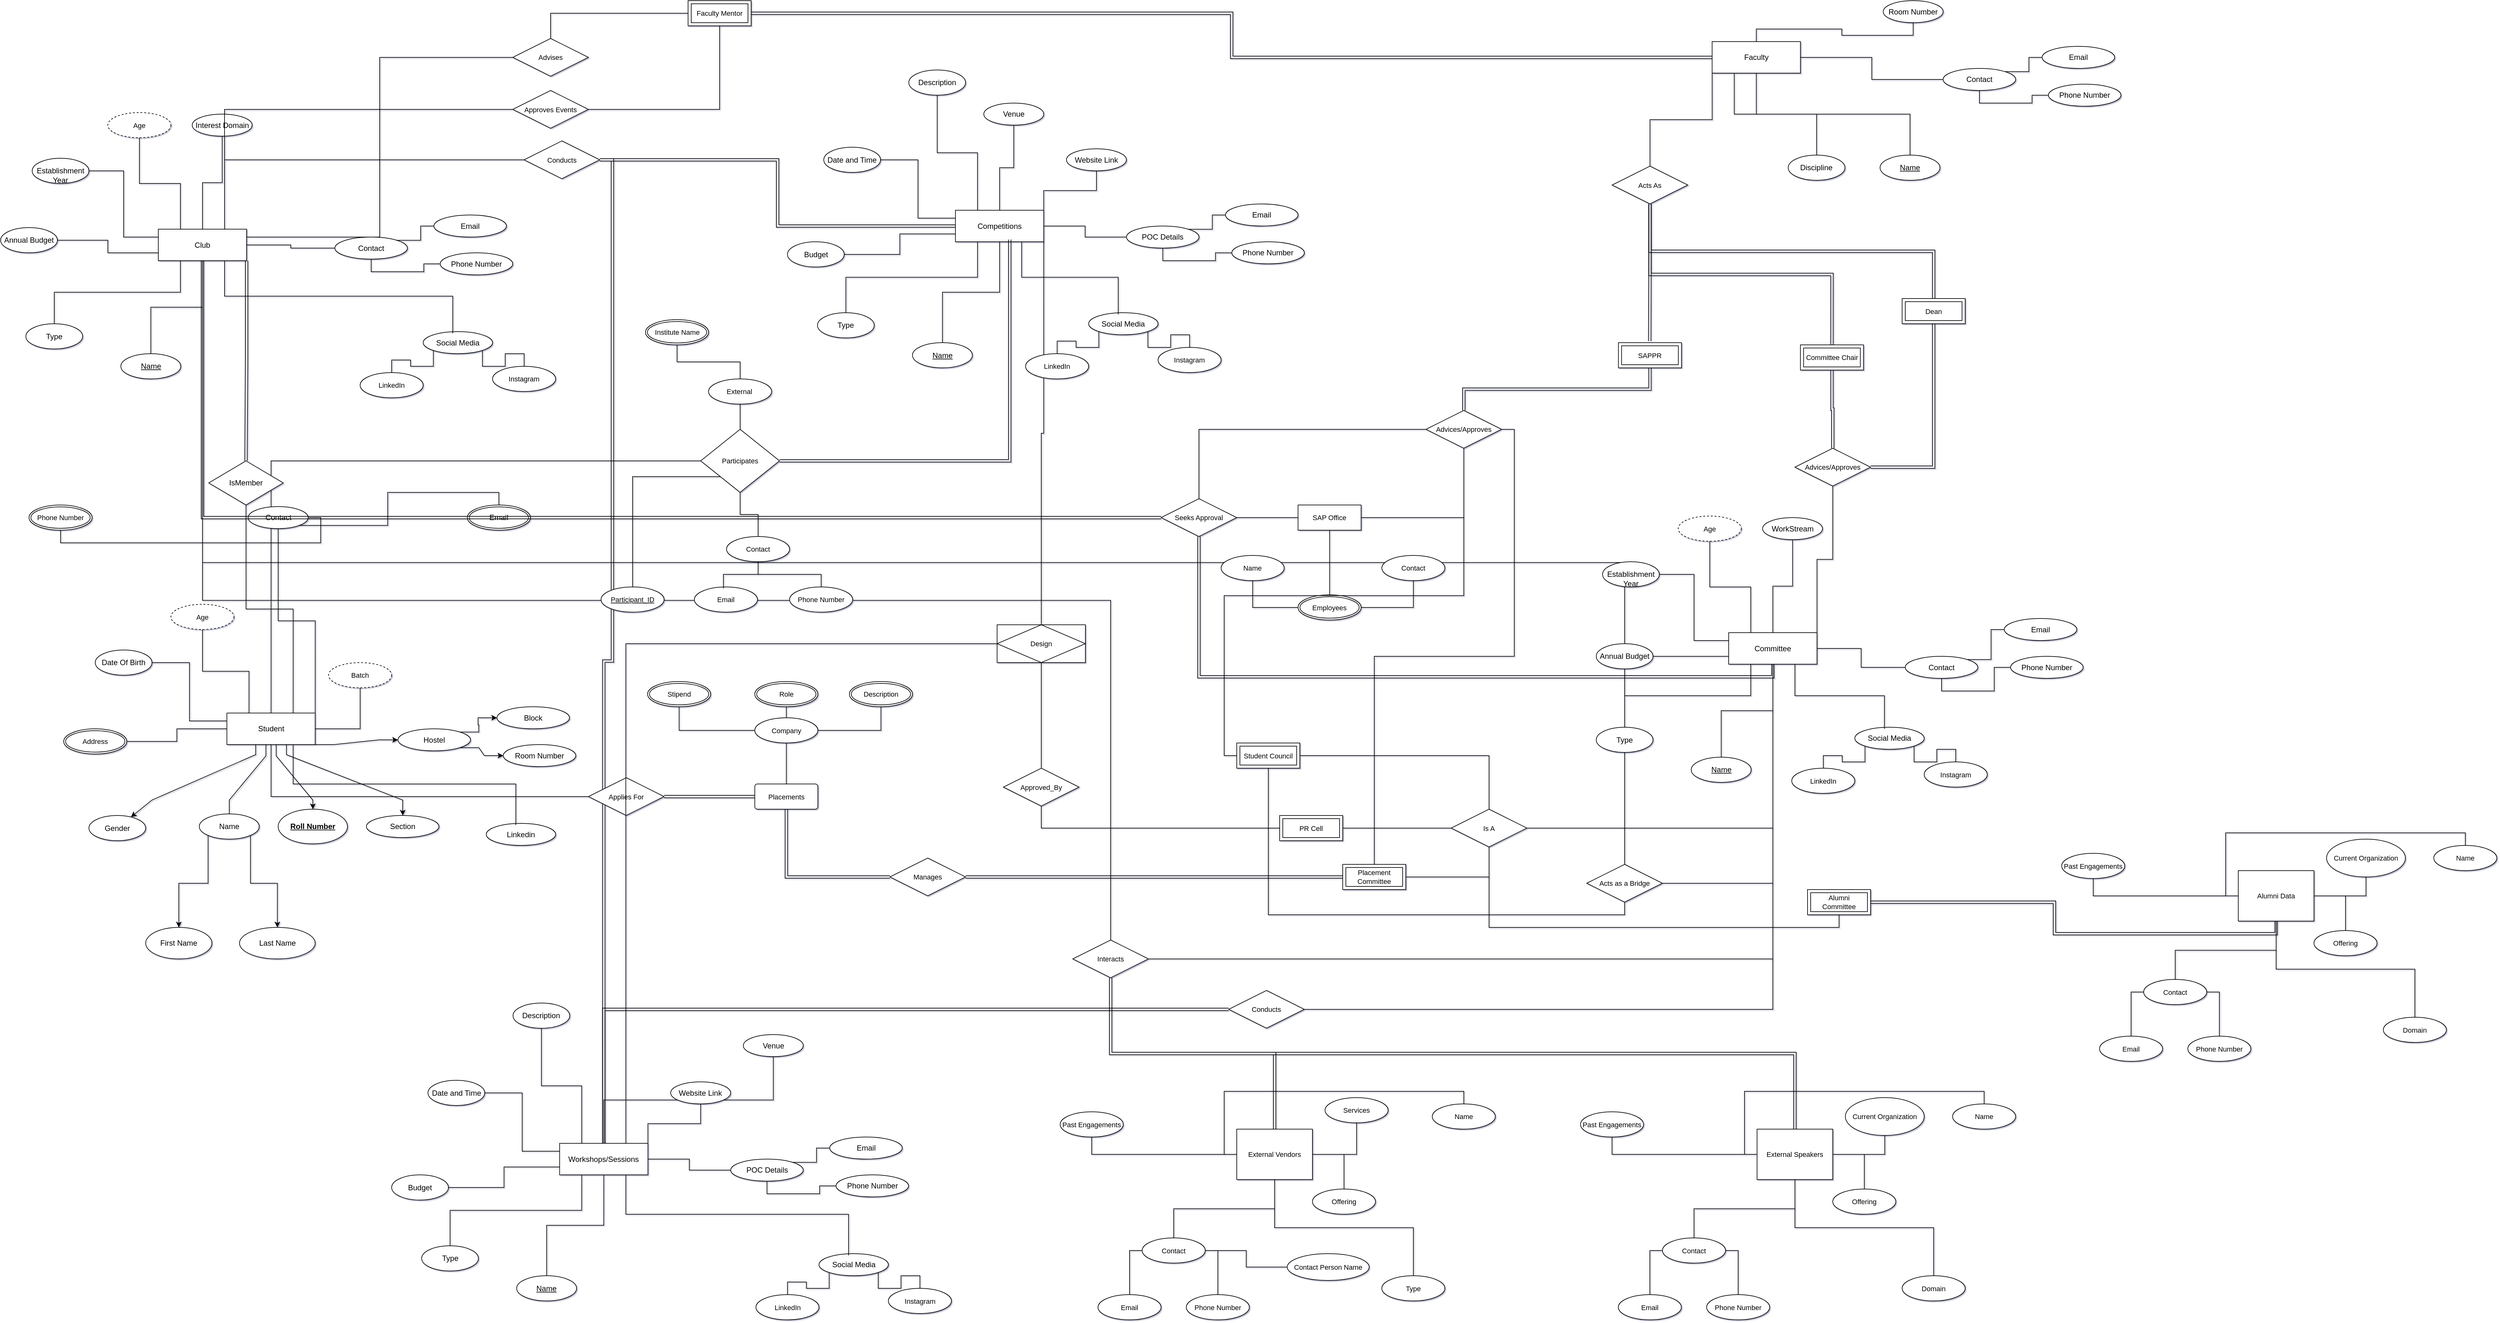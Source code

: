 <mxfile version="24.7.17" pages="2">
  <diagram id="neP0ZwvSzQjo6aLUAPzG" name="Page-1">
    <mxGraphModel dx="5030" dy="3935" grid="0" gridSize="10" guides="1" tooltips="0" connect="1" arrows="1" fold="1" page="0" pageScale="1" pageWidth="827" pageHeight="1169" math="0" shadow="1">
      <root>
        <mxCell id="0" />
        <mxCell id="1" parent="0" />
        <mxCell id="oPCYoMmHivVY-YRHDdOL-19" value="" style="edgeStyle=orthogonalEdgeStyle;rounded=0;orthogonalLoop=1;jettySize=auto;html=1;noEdgeStyle=1;orthogonal=1;" parent="1" source="oPCYoMmHivVY-YRHDdOL-1" target="oPCYoMmHivVY-YRHDdOL-18" edge="1">
          <mxGeometry relative="1" as="geometry">
            <Array as="points">
              <mxPoint x="444.375" y="66" />
              <mxPoint x="280" y="138" />
            </Array>
          </mxGeometry>
        </mxCell>
        <mxCell id="oPCYoMmHivVY-YRHDdOL-22" value="" style="edgeStyle=orthogonalEdgeStyle;rounded=0;orthogonalLoop=1;jettySize=auto;html=1;noEdgeStyle=1;orthogonal=1;endArrow=none;endFill=0;" parent="1" source="oPCYoMmHivVY-YRHDdOL-1" target="oPCYoMmHivVY-YRHDdOL-21" edge="1">
          <mxGeometry relative="1" as="geometry">
            <Array as="points">
              <mxPoint x="460.625" y="68" />
              <mxPoint x="402.5" y="138" />
            </Array>
          </mxGeometry>
        </mxCell>
        <mxCell id="oPCYoMmHivVY-YRHDdOL-36" value="" style="edgeStyle=orthogonalEdgeStyle;rounded=0;orthogonalLoop=1;jettySize=auto;html=1;noEdgeStyle=1;orthogonal=1;" parent="1" source="oPCYoMmHivVY-YRHDdOL-1" target="oPCYoMmHivVY-YRHDdOL-35" edge="1">
          <mxGeometry relative="1" as="geometry">
            <Array as="points">
              <mxPoint x="476.875" y="68" />
              <mxPoint x="535" y="138" />
            </Array>
          </mxGeometry>
        </mxCell>
        <mxCell id="oPCYoMmHivVY-YRHDdOL-38" value="" style="edgeStyle=orthogonalEdgeStyle;rounded=0;orthogonalLoop=1;jettySize=auto;html=1;noEdgeStyle=1;orthogonal=1;" parent="1" source="oPCYoMmHivVY-YRHDdOL-1" target="oPCYoMmHivVY-YRHDdOL-37" edge="1">
          <mxGeometry relative="1" as="geometry">
            <Array as="points">
              <mxPoint x="493.125" y="66" />
              <mxPoint x="677.5" y="138" />
            </Array>
          </mxGeometry>
        </mxCell>
        <mxCell id="ufNVIgsnKGxKBfLoUTpi-7" style="edgeStyle=entityRelationEdgeStyle;rounded=0;orthogonalLoop=1;jettySize=auto;html=1;exitX=1;exitY=1;exitDx=0;exitDy=0;entryX=0;entryY=0.5;entryDx=0;entryDy=0;" parent="1" source="oPCYoMmHivVY-YRHDdOL-1" target="ufNVIgsnKGxKBfLoUTpi-6" edge="1">
          <mxGeometry relative="1" as="geometry" />
        </mxCell>
        <mxCell id="ufNVIgsnKGxKBfLoUTpi-45" style="edgeStyle=orthogonalEdgeStyle;shape=connector;rounded=0;orthogonalLoop=1;jettySize=auto;html=1;exitX=1;exitY=0.5;exitDx=0;exitDy=0;entryX=0.5;entryY=1;entryDx=0;entryDy=0;strokeColor=default;align=center;verticalAlign=middle;fontFamily=Helvetica;fontSize=11;fontColor=default;labelBackgroundColor=default;endArrow=none;endFill=0;" parent="1" source="oPCYoMmHivVY-YRHDdOL-1" target="ufNVIgsnKGxKBfLoUTpi-44" edge="1">
          <mxGeometry relative="1" as="geometry" />
        </mxCell>
        <mxCell id="QykFJggI6M6X68Du9XEk-8" style="edgeStyle=orthogonalEdgeStyle;rounded=0;orthogonalLoop=1;jettySize=auto;html=1;exitX=0.75;exitY=0;exitDx=0;exitDy=0;entryX=0.5;entryY=1;entryDx=0;entryDy=0;endArrow=none;endFill=0;" edge="1" parent="1" source="oPCYoMmHivVY-YRHDdOL-1" target="QykFJggI6M6X68Du9XEk-2">
          <mxGeometry relative="1" as="geometry" />
        </mxCell>
        <mxCell id="QykFJggI6M6X68Du9XEk-9" style="edgeStyle=orthogonalEdgeStyle;shape=connector;rounded=0;orthogonalLoop=1;jettySize=auto;html=1;exitX=1;exitY=0;exitDx=0;exitDy=0;entryX=0.5;entryY=1;entryDx=0;entryDy=0;strokeColor=default;align=center;verticalAlign=middle;fontFamily=Helvetica;fontSize=11;fontColor=default;labelBackgroundColor=default;endArrow=none;endFill=0;" edge="1" parent="1" source="oPCYoMmHivVY-YRHDdOL-1" target="oPCYoMmHivVY-YRHDdOL-13">
          <mxGeometry relative="1" as="geometry" />
        </mxCell>
        <mxCell id="QykFJggI6M6X68Du9XEk-84" style="edgeStyle=orthogonalEdgeStyle;shape=connector;rounded=0;orthogonalLoop=1;jettySize=auto;html=1;exitX=0.5;exitY=0;exitDx=0;exitDy=0;entryX=0;entryY=0.5;entryDx=0;entryDy=0;strokeColor=default;align=center;verticalAlign=middle;fontFamily=Helvetica;fontSize=11;fontColor=default;labelBackgroundColor=default;endArrow=none;endFill=0;" edge="1" parent="1" source="oPCYoMmHivVY-YRHDdOL-1" target="QykFJggI6M6X68Du9XEk-82">
          <mxGeometry relative="1" as="geometry" />
        </mxCell>
        <mxCell id="QykFJggI6M6X68Du9XEk-284" style="edgeStyle=orthogonalEdgeStyle;shape=connector;rounded=0;orthogonalLoop=1;jettySize=auto;html=1;exitX=0.5;exitY=1;exitDx=0;exitDy=0;entryX=0;entryY=0.5;entryDx=0;entryDy=0;strokeColor=default;align=center;verticalAlign=middle;fontFamily=Helvetica;fontSize=11;fontColor=default;labelBackgroundColor=default;endArrow=none;endFill=0;" edge="1" parent="1" source="oPCYoMmHivVY-YRHDdOL-1" target="QykFJggI6M6X68Du9XEk-283">
          <mxGeometry relative="1" as="geometry" />
        </mxCell>
        <mxCell id="oPCYoMmHivVY-YRHDdOL-1" value="Student" style="rounded=0;whiteSpace=wrap;html=1;" parent="1" vertex="1">
          <mxGeometry x="398.75" width="140" height="50" as="geometry" />
        </mxCell>
        <mxCell id="ufNVIgsnKGxKBfLoUTpi-27" style="edgeStyle=orthogonalEdgeStyle;shape=connector;rounded=0;orthogonalLoop=1;jettySize=auto;html=1;exitX=1;exitY=0.5;exitDx=0;exitDy=0;entryX=0.5;entryY=1;entryDx=0;entryDy=0;strokeColor=default;align=center;verticalAlign=middle;fontFamily=Helvetica;fontSize=11;fontColor=default;labelBackgroundColor=default;endArrow=none;endFill=0;" parent="1" source="oPCYoMmHivVY-YRHDdOL-13" target="ufNVIgsnKGxKBfLoUTpi-29" edge="1">
          <mxGeometry relative="1" as="geometry">
            <mxPoint x="660" y="-190" as="targetPoint" />
          </mxGeometry>
        </mxCell>
        <mxCell id="oPCYoMmHivVY-YRHDdOL-13" value="Contact" style="ellipse;whiteSpace=wrap;html=1;rounded=0;" parent="1" vertex="1">
          <mxGeometry x="432.5" y="-327.5" width="95" height="35" as="geometry" />
        </mxCell>
        <mxCell id="oPCYoMmHivVY-YRHDdOL-18" value="Gender" style="ellipse;whiteSpace=wrap;html=1;rounded=0;" parent="1" vertex="1">
          <mxGeometry x="180" y="162.5" width="90" height="40" as="geometry" />
        </mxCell>
        <mxCell id="ufNVIgsnKGxKBfLoUTpi-1" style="edgeStyle=orthogonalEdgeStyle;rounded=0;orthogonalLoop=1;jettySize=auto;html=1;exitX=0;exitY=1;exitDx=0;exitDy=0;entryX=0.5;entryY=0;entryDx=0;entryDy=0;" parent="1" source="oPCYoMmHivVY-YRHDdOL-21" target="oPCYoMmHivVY-YRHDdOL-44" edge="1">
          <mxGeometry relative="1" as="geometry" />
        </mxCell>
        <mxCell id="ufNVIgsnKGxKBfLoUTpi-2" style="edgeStyle=orthogonalEdgeStyle;rounded=0;orthogonalLoop=1;jettySize=auto;html=1;exitX=1;exitY=1;exitDx=0;exitDy=0;entryX=0.5;entryY=0;entryDx=0;entryDy=0;" parent="1" source="oPCYoMmHivVY-YRHDdOL-21" target="oPCYoMmHivVY-YRHDdOL-46" edge="1">
          <mxGeometry relative="1" as="geometry" />
        </mxCell>
        <mxCell id="oPCYoMmHivVY-YRHDdOL-21" value="Name" style="ellipse;whiteSpace=wrap;html=1;rounded=0;" parent="1" vertex="1">
          <mxGeometry x="355" y="160" width="95" height="40" as="geometry" />
        </mxCell>
        <mxCell id="oPCYoMmHivVY-YRHDdOL-35" value="&lt;b&gt;&lt;u&gt;Roll Number&lt;/u&gt;&lt;/b&gt;" style="ellipse;whiteSpace=wrap;html=1;rounded=0;" parent="1" vertex="1">
          <mxGeometry x="480" y="152.5" width="110" height="55" as="geometry" />
        </mxCell>
        <mxCell id="oPCYoMmHivVY-YRHDdOL-37" value="Section" style="ellipse;whiteSpace=wrap;html=1;rounded=0;" parent="1" vertex="1">
          <mxGeometry x="620" y="162.5" width="115" height="35" as="geometry" />
        </mxCell>
        <mxCell id="oPCYoMmHivVY-YRHDdOL-44" value="First Name" style="ellipse;whiteSpace=wrap;html=1;rounded=0;" parent="1" vertex="1">
          <mxGeometry x="270" y="340" width="105" height="50" as="geometry" />
        </mxCell>
        <mxCell id="oPCYoMmHivVY-YRHDdOL-46" value="Last Name" style="ellipse;whiteSpace=wrap;html=1;rounded=0;" parent="1" vertex="1">
          <mxGeometry x="418.75" y="340" width="120" height="50" as="geometry" />
        </mxCell>
        <mxCell id="pTZm8_W9-daSalJ9_mpp-14" value="Linkedin" style="ellipse;whiteSpace=wrap;html=1;rounded=0;" parent="1" vertex="1">
          <mxGeometry x="810" y="175" width="110" height="35" as="geometry" />
        </mxCell>
        <mxCell id="ufNVIgsnKGxKBfLoUTpi-9" style="edgeStyle=entityRelationEdgeStyle;rounded=0;orthogonalLoop=1;jettySize=auto;html=1;exitX=1;exitY=0;exitDx=0;exitDy=0;entryX=0;entryY=0.5;entryDx=0;entryDy=0;" parent="1" source="ufNVIgsnKGxKBfLoUTpi-6" target="ufNVIgsnKGxKBfLoUTpi-8" edge="1">
          <mxGeometry relative="1" as="geometry" />
        </mxCell>
        <mxCell id="ufNVIgsnKGxKBfLoUTpi-11" style="edgeStyle=entityRelationEdgeStyle;rounded=0;orthogonalLoop=1;jettySize=auto;html=1;exitX=1;exitY=1;exitDx=0;exitDy=0;entryX=0;entryY=0.5;entryDx=0;entryDy=0;" parent="1" source="ufNVIgsnKGxKBfLoUTpi-6" target="ufNVIgsnKGxKBfLoUTpi-10" edge="1">
          <mxGeometry relative="1" as="geometry" />
        </mxCell>
        <mxCell id="ufNVIgsnKGxKBfLoUTpi-6" value="Hostel" style="ellipse;whiteSpace=wrap;html=1;rounded=0;" parent="1" vertex="1">
          <mxGeometry x="670" y="25" width="115" height="35" as="geometry" />
        </mxCell>
        <mxCell id="ufNVIgsnKGxKBfLoUTpi-8" value="Block" style="ellipse;whiteSpace=wrap;html=1;rounded=0;" parent="1" vertex="1">
          <mxGeometry x="827" y="-10" width="115" height="35" as="geometry" />
        </mxCell>
        <mxCell id="ufNVIgsnKGxKBfLoUTpi-10" value="Room Number" style="ellipse;whiteSpace=wrap;html=1;rounded=0;" parent="1" vertex="1">
          <mxGeometry x="837" y="50" width="115" height="35" as="geometry" />
        </mxCell>
        <mxCell id="ufNVIgsnKGxKBfLoUTpi-28" style="edgeStyle=orthogonalEdgeStyle;shape=connector;rounded=0;orthogonalLoop=1;jettySize=auto;html=1;exitX=0.5;exitY=0;exitDx=0;exitDy=0;entryX=1;entryY=1;entryDx=0;entryDy=0;strokeColor=default;align=center;verticalAlign=middle;fontFamily=Helvetica;fontSize=11;fontColor=default;labelBackgroundColor=default;endArrow=none;endFill=0;" parent="1" source="ufNVIgsnKGxKBfLoUTpi-13" target="oPCYoMmHivVY-YRHDdOL-13" edge="1">
          <mxGeometry relative="1" as="geometry" />
        </mxCell>
        <mxCell id="ufNVIgsnKGxKBfLoUTpi-13" value="Email" style="ellipse;shape=doubleEllipse;margin=3;whiteSpace=wrap;html=1;align=center;" parent="1" vertex="1">
          <mxGeometry x="780" y="-330" width="100" height="40" as="geometry" />
        </mxCell>
        <mxCell id="ufNVIgsnKGxKBfLoUTpi-29" value="Phone Number" style="ellipse;shape=doubleEllipse;margin=3;whiteSpace=wrap;html=1;align=center;fontFamily=Helvetica;fontSize=11;fontColor=default;labelBackgroundColor=default;" parent="1" vertex="1">
          <mxGeometry x="85" y="-330.0" width="100" height="40" as="geometry" />
        </mxCell>
        <mxCell id="ufNVIgsnKGxKBfLoUTpi-33" style="edgeStyle=orthogonalEdgeStyle;shape=connector;rounded=0;orthogonalLoop=1;jettySize=auto;html=1;exitX=0.75;exitY=1;exitDx=0;exitDy=0;entryX=0.426;entryY=0.078;entryDx=0;entryDy=0;entryPerimeter=0;strokeColor=default;align=center;verticalAlign=middle;fontFamily=Helvetica;fontSize=11;fontColor=default;labelBackgroundColor=default;endArrow=none;endFill=0;" parent="1" source="oPCYoMmHivVY-YRHDdOL-1" target="pTZm8_W9-daSalJ9_mpp-14" edge="1">
          <mxGeometry relative="1" as="geometry" />
        </mxCell>
        <mxCell id="ufNVIgsnKGxKBfLoUTpi-37" style="edgeStyle=orthogonalEdgeStyle;shape=connector;rounded=0;orthogonalLoop=1;jettySize=auto;html=1;exitX=1;exitY=0.5;exitDx=0;exitDy=0;entryX=0;entryY=0.5;entryDx=0;entryDy=0;strokeColor=default;align=center;verticalAlign=middle;fontFamily=Helvetica;fontSize=11;fontColor=default;labelBackgroundColor=default;endArrow=none;endFill=0;" parent="1" source="ufNVIgsnKGxKBfLoUTpi-36" target="oPCYoMmHivVY-YRHDdOL-1" edge="1">
          <mxGeometry relative="1" as="geometry" />
        </mxCell>
        <mxCell id="ufNVIgsnKGxKBfLoUTpi-36" value="Address" style="ellipse;shape=doubleEllipse;margin=3;whiteSpace=wrap;html=1;align=center;fontFamily=Helvetica;fontSize=11;fontColor=default;labelBackgroundColor=default;" parent="1" vertex="1">
          <mxGeometry x="140" y="25" width="100" height="40" as="geometry" />
        </mxCell>
        <mxCell id="ufNVIgsnKGxKBfLoUTpi-39" style="edgeStyle=orthogonalEdgeStyle;shape=connector;rounded=0;orthogonalLoop=1;jettySize=auto;html=1;exitX=1;exitY=0.5;exitDx=0;exitDy=0;entryX=0;entryY=0.25;entryDx=0;entryDy=0;strokeColor=default;align=center;verticalAlign=middle;fontFamily=Helvetica;fontSize=11;fontColor=default;labelBackgroundColor=default;endArrow=none;endFill=0;" parent="1" source="ufNVIgsnKGxKBfLoUTpi-38" target="oPCYoMmHivVY-YRHDdOL-1" edge="1">
          <mxGeometry relative="1" as="geometry" />
        </mxCell>
        <mxCell id="ufNVIgsnKGxKBfLoUTpi-38" value="Date Of Birth" style="ellipse;whiteSpace=wrap;html=1;rounded=0;" parent="1" vertex="1">
          <mxGeometry x="190" y="-100" width="90" height="40" as="geometry" />
        </mxCell>
        <mxCell id="ufNVIgsnKGxKBfLoUTpi-41" style="edgeStyle=orthogonalEdgeStyle;shape=connector;rounded=0;orthogonalLoop=1;jettySize=auto;html=1;exitX=0.5;exitY=1;exitDx=0;exitDy=0;entryX=0.25;entryY=0;entryDx=0;entryDy=0;strokeColor=default;align=center;verticalAlign=middle;fontFamily=Helvetica;fontSize=11;fontColor=default;labelBackgroundColor=default;endArrow=none;endFill=0;" parent="1" source="ufNVIgsnKGxKBfLoUTpi-40" target="oPCYoMmHivVY-YRHDdOL-1" edge="1">
          <mxGeometry relative="1" as="geometry" />
        </mxCell>
        <mxCell id="ufNVIgsnKGxKBfLoUTpi-40" value="Age" style="ellipse;whiteSpace=wrap;html=1;align=center;dashed=1;fontFamily=Helvetica;fontSize=11;fontColor=default;labelBackgroundColor=default;" parent="1" vertex="1">
          <mxGeometry x="310" y="-172.5" width="100" height="40" as="geometry" />
        </mxCell>
        <mxCell id="ufNVIgsnKGxKBfLoUTpi-44" value="Batch" style="ellipse;whiteSpace=wrap;html=1;align=center;dashed=1;fontFamily=Helvetica;fontSize=11;fontColor=default;labelBackgroundColor=default;" parent="1" vertex="1">
          <mxGeometry x="560" y="-80" width="100" height="40" as="geometry" />
        </mxCell>
        <mxCell id="ufNVIgsnKGxKBfLoUTpi-116" style="edgeStyle=orthogonalEdgeStyle;shape=connector;rounded=0;orthogonalLoop=1;jettySize=auto;html=1;exitX=1;exitY=0.5;exitDx=0;exitDy=0;entryX=0;entryY=0.5;entryDx=0;entryDy=0;strokeColor=default;align=center;verticalAlign=middle;fontFamily=Helvetica;fontSize=11;fontColor=default;labelBackgroundColor=default;endArrow=none;endFill=0;" parent="1" source="ufNVIgsnKGxKBfLoUTpi-88" target="ufNVIgsnKGxKBfLoUTpi-102" edge="1">
          <mxGeometry relative="1" as="geometry" />
        </mxCell>
        <mxCell id="ufNVIgsnKGxKBfLoUTpi-124" style="edgeStyle=orthogonalEdgeStyle;shape=connector;rounded=0;orthogonalLoop=1;jettySize=auto;html=1;exitX=0.25;exitY=1;exitDx=0;exitDy=0;entryX=0.5;entryY=0;entryDx=0;entryDy=0;strokeColor=default;align=center;verticalAlign=middle;fontFamily=Helvetica;fontSize=11;fontColor=default;labelBackgroundColor=default;endArrow=none;endFill=0;" parent="1" source="ufNVIgsnKGxKBfLoUTpi-88" target="ufNVIgsnKGxKBfLoUTpi-91" edge="1">
          <mxGeometry relative="1" as="geometry" />
        </mxCell>
        <mxCell id="ufNVIgsnKGxKBfLoUTpi-126" style="edgeStyle=orthogonalEdgeStyle;shape=connector;rounded=0;orthogonalLoop=1;jettySize=auto;html=1;exitX=0.5;exitY=1;exitDx=0;exitDy=0;strokeColor=default;align=center;verticalAlign=middle;fontFamily=Helvetica;fontSize=11;fontColor=default;labelBackgroundColor=default;endArrow=none;endFill=0;" parent="1" source="ufNVIgsnKGxKBfLoUTpi-88" target="ufNVIgsnKGxKBfLoUTpi-94" edge="1">
          <mxGeometry relative="1" as="geometry" />
        </mxCell>
        <mxCell id="ufNVIgsnKGxKBfLoUTpi-130" style="edgeStyle=orthogonalEdgeStyle;shape=connector;rounded=0;orthogonalLoop=1;jettySize=auto;html=1;exitX=0;exitY=0.75;exitDx=0;exitDy=0;entryX=1;entryY=0.5;entryDx=0;entryDy=0;strokeColor=default;align=center;verticalAlign=middle;fontFamily=Helvetica;fontSize=11;fontColor=default;labelBackgroundColor=default;endArrow=none;endFill=0;" parent="1" source="ufNVIgsnKGxKBfLoUTpi-88" target="ufNVIgsnKGxKBfLoUTpi-128" edge="1">
          <mxGeometry relative="1" as="geometry" />
        </mxCell>
        <mxCell id="QykFJggI6M6X68Du9XEk-7" style="edgeStyle=orthogonalEdgeStyle;rounded=0;orthogonalLoop=1;jettySize=auto;html=1;exitX=1;exitY=1;exitDx=0;exitDy=0;shape=link;" edge="1" parent="1" source="ufNVIgsnKGxKBfLoUTpi-88" target="QykFJggI6M6X68Du9XEk-2">
          <mxGeometry relative="1" as="geometry" />
        </mxCell>
        <mxCell id="QykFJggI6M6X68Du9XEk-44" style="edgeStyle=orthogonalEdgeStyle;shape=connector;rounded=0;orthogonalLoop=1;jettySize=auto;html=1;exitX=0.75;exitY=0;exitDx=0;exitDy=0;entryX=0;entryY=0.5;entryDx=0;entryDy=0;strokeColor=default;align=center;verticalAlign=middle;fontFamily=Helvetica;fontSize=11;fontColor=default;labelBackgroundColor=default;endArrow=none;endFill=0;" edge="1" parent="1" source="ufNVIgsnKGxKBfLoUTpi-88" target="QykFJggI6M6X68Du9XEk-43">
          <mxGeometry relative="1" as="geometry" />
        </mxCell>
        <mxCell id="QykFJggI6M6X68Du9XEk-344" style="edgeStyle=orthogonalEdgeStyle;shape=connector;rounded=0;orthogonalLoop=1;jettySize=auto;html=1;exitX=0.5;exitY=1;exitDx=0;exitDy=0;entryX=0.5;entryY=0;entryDx=0;entryDy=0;strokeColor=default;align=center;verticalAlign=middle;fontFamily=Helvetica;fontSize=11;fontColor=default;labelBackgroundColor=default;endArrow=none;endFill=0;" edge="1" parent="1" source="ufNVIgsnKGxKBfLoUTpi-88" target="QykFJggI6M6X68Du9XEk-341">
          <mxGeometry relative="1" as="geometry" />
        </mxCell>
        <mxCell id="QykFJggI6M6X68Du9XEk-415" style="edgeStyle=orthogonalEdgeStyle;shape=connector;rounded=0;orthogonalLoop=1;jettySize=auto;html=1;exitX=0.5;exitY=1;exitDx=0;exitDy=0;strokeColor=default;align=center;verticalAlign=middle;fontFamily=Helvetica;fontSize=11;fontColor=default;labelBackgroundColor=default;endArrow=none;endFill=0;" edge="1" parent="1" source="ufNVIgsnKGxKBfLoUTpi-88" target="QykFJggI6M6X68Du9XEk-413">
          <mxGeometry relative="1" as="geometry" />
        </mxCell>
        <mxCell id="ufNVIgsnKGxKBfLoUTpi-88" value="Club" style="rounded=0;whiteSpace=wrap;html=1;" parent="1" vertex="1">
          <mxGeometry x="290" y="-767.5" width="140" height="50" as="geometry" />
        </mxCell>
        <mxCell id="ufNVIgsnKGxKBfLoUTpi-125" style="edgeStyle=orthogonalEdgeStyle;shape=connector;rounded=0;orthogonalLoop=1;jettySize=auto;html=1;exitX=0.5;exitY=1;exitDx=0;exitDy=0;entryX=0.5;entryY=0;entryDx=0;entryDy=0;strokeColor=default;align=center;verticalAlign=middle;fontFamily=Helvetica;fontSize=11;fontColor=default;labelBackgroundColor=default;endArrow=none;endFill=0;" parent="1" source="ufNVIgsnKGxKBfLoUTpi-90" target="ufNVIgsnKGxKBfLoUTpi-88" edge="1">
          <mxGeometry relative="1" as="geometry" />
        </mxCell>
        <mxCell id="ufNVIgsnKGxKBfLoUTpi-90" value="Interest Domain" style="ellipse;whiteSpace=wrap;html=1;rounded=0;" parent="1" vertex="1">
          <mxGeometry x="343.75" y="-950" width="95" height="35" as="geometry" />
        </mxCell>
        <mxCell id="ufNVIgsnKGxKBfLoUTpi-91" value="Type" style="ellipse;whiteSpace=wrap;html=1;rounded=0;" parent="1" vertex="1">
          <mxGeometry x="80" y="-617.5" width="90" height="40" as="geometry" />
        </mxCell>
        <mxCell id="ufNVIgsnKGxKBfLoUTpi-94" value="&lt;u&gt;Name&lt;/u&gt;" style="ellipse;whiteSpace=wrap;html=1;rounded=0;" parent="1" vertex="1">
          <mxGeometry x="230.63" y="-570" width="95" height="40" as="geometry" />
        </mxCell>
        <mxCell id="ufNVIgsnKGxKBfLoUTpi-120" style="edgeStyle=orthogonalEdgeStyle;shape=connector;rounded=0;orthogonalLoop=1;jettySize=auto;html=1;exitX=0;exitY=1;exitDx=0;exitDy=0;entryX=0.5;entryY=0;entryDx=0;entryDy=0;strokeColor=default;align=center;verticalAlign=middle;fontFamily=Helvetica;fontSize=11;fontColor=default;labelBackgroundColor=default;endArrow=none;endFill=0;" parent="1" source="ufNVIgsnKGxKBfLoUTpi-99" target="ufNVIgsnKGxKBfLoUTpi-119" edge="1">
          <mxGeometry relative="1" as="geometry" />
        </mxCell>
        <mxCell id="ufNVIgsnKGxKBfLoUTpi-122" style="edgeStyle=orthogonalEdgeStyle;shape=connector;rounded=0;orthogonalLoop=1;jettySize=auto;html=1;exitX=1;exitY=1;exitDx=0;exitDy=0;entryX=0.5;entryY=0;entryDx=0;entryDy=0;strokeColor=default;align=center;verticalAlign=middle;fontFamily=Helvetica;fontSize=11;fontColor=default;labelBackgroundColor=default;endArrow=none;endFill=0;" parent="1" source="ufNVIgsnKGxKBfLoUTpi-99" target="ufNVIgsnKGxKBfLoUTpi-121" edge="1">
          <mxGeometry relative="1" as="geometry" />
        </mxCell>
        <mxCell id="ufNVIgsnKGxKBfLoUTpi-99" value="Social Media" style="ellipse;whiteSpace=wrap;html=1;rounded=0;" parent="1" vertex="1">
          <mxGeometry x="710" y="-605" width="110" height="35" as="geometry" />
        </mxCell>
        <mxCell id="ufNVIgsnKGxKBfLoUTpi-117" style="edgeStyle=orthogonalEdgeStyle;shape=connector;rounded=0;orthogonalLoop=1;jettySize=auto;html=1;exitX=1;exitY=0;exitDx=0;exitDy=0;entryX=0;entryY=0.5;entryDx=0;entryDy=0;strokeColor=default;align=center;verticalAlign=middle;fontFamily=Helvetica;fontSize=11;fontColor=default;labelBackgroundColor=default;endArrow=none;endFill=0;" parent="1" source="ufNVIgsnKGxKBfLoUTpi-102" target="ufNVIgsnKGxKBfLoUTpi-103" edge="1">
          <mxGeometry relative="1" as="geometry" />
        </mxCell>
        <mxCell id="ufNVIgsnKGxKBfLoUTpi-118" style="edgeStyle=orthogonalEdgeStyle;shape=connector;rounded=0;orthogonalLoop=1;jettySize=auto;html=1;exitX=0.5;exitY=1;exitDx=0;exitDy=0;entryX=0;entryY=0.5;entryDx=0;entryDy=0;strokeColor=default;align=center;verticalAlign=middle;fontFamily=Helvetica;fontSize=11;fontColor=default;labelBackgroundColor=default;endArrow=none;endFill=0;" parent="1" source="ufNVIgsnKGxKBfLoUTpi-102" target="ufNVIgsnKGxKBfLoUTpi-104" edge="1">
          <mxGeometry relative="1" as="geometry" />
        </mxCell>
        <mxCell id="ufNVIgsnKGxKBfLoUTpi-102" value="Contact" style="ellipse;whiteSpace=wrap;html=1;rounded=0;" parent="1" vertex="1">
          <mxGeometry x="570" y="-755" width="115" height="35" as="geometry" />
        </mxCell>
        <mxCell id="ufNVIgsnKGxKBfLoUTpi-103" value="Email" style="ellipse;whiteSpace=wrap;html=1;rounded=0;" parent="1" vertex="1">
          <mxGeometry x="727" y="-790" width="115" height="35" as="geometry" />
        </mxCell>
        <mxCell id="ufNVIgsnKGxKBfLoUTpi-104" value="Phone Number" style="ellipse;whiteSpace=wrap;html=1;rounded=0;" parent="1" vertex="1">
          <mxGeometry x="737" y="-730" width="115" height="35" as="geometry" />
        </mxCell>
        <mxCell id="ufNVIgsnKGxKBfLoUTpi-108" style="edgeStyle=orthogonalEdgeStyle;shape=connector;rounded=0;orthogonalLoop=1;jettySize=auto;html=1;exitX=0.75;exitY=1;exitDx=0;exitDy=0;entryX=0.426;entryY=0.078;entryDx=0;entryDy=0;entryPerimeter=0;strokeColor=default;align=center;verticalAlign=middle;fontFamily=Helvetica;fontSize=11;fontColor=default;labelBackgroundColor=default;endArrow=none;endFill=0;" parent="1" source="ufNVIgsnKGxKBfLoUTpi-88" target="ufNVIgsnKGxKBfLoUTpi-99" edge="1">
          <mxGeometry relative="1" as="geometry" />
        </mxCell>
        <mxCell id="ufNVIgsnKGxKBfLoUTpi-111" style="edgeStyle=orthogonalEdgeStyle;shape=connector;rounded=0;orthogonalLoop=1;jettySize=auto;html=1;exitX=1;exitY=0.5;exitDx=0;exitDy=0;entryX=0;entryY=0.25;entryDx=0;entryDy=0;strokeColor=default;align=center;verticalAlign=middle;fontFamily=Helvetica;fontSize=11;fontColor=default;labelBackgroundColor=default;endArrow=none;endFill=0;" parent="1" source="ufNVIgsnKGxKBfLoUTpi-112" target="ufNVIgsnKGxKBfLoUTpi-88" edge="1">
          <mxGeometry relative="1" as="geometry" />
        </mxCell>
        <mxCell id="ufNVIgsnKGxKBfLoUTpi-112" value="&lt;div&gt;&lt;br&gt;&lt;/div&gt;&lt;div&gt;Establishment Year&lt;/div&gt;" style="ellipse;whiteSpace=wrap;html=1;rounded=0;" parent="1" vertex="1">
          <mxGeometry x="90" y="-880" width="90" height="40" as="geometry" />
        </mxCell>
        <mxCell id="ufNVIgsnKGxKBfLoUTpi-113" style="edgeStyle=orthogonalEdgeStyle;shape=connector;rounded=0;orthogonalLoop=1;jettySize=auto;html=1;exitX=0.5;exitY=1;exitDx=0;exitDy=0;entryX=0.25;entryY=0;entryDx=0;entryDy=0;strokeColor=default;align=center;verticalAlign=middle;fontFamily=Helvetica;fontSize=11;fontColor=default;labelBackgroundColor=default;endArrow=none;endFill=0;" parent="1" source="ufNVIgsnKGxKBfLoUTpi-114" target="ufNVIgsnKGxKBfLoUTpi-88" edge="1">
          <mxGeometry relative="1" as="geometry" />
        </mxCell>
        <mxCell id="ufNVIgsnKGxKBfLoUTpi-114" value="Age" style="ellipse;whiteSpace=wrap;html=1;align=center;dashed=1;fontFamily=Helvetica;fontSize=11;fontColor=default;labelBackgroundColor=default;" parent="1" vertex="1">
          <mxGeometry x="210" y="-952.5" width="100" height="40" as="geometry" />
        </mxCell>
        <mxCell id="ufNVIgsnKGxKBfLoUTpi-119" value="LinkedIn" style="ellipse;whiteSpace=wrap;html=1;align=center;fontFamily=Helvetica;fontSize=11;fontColor=default;labelBackgroundColor=default;" parent="1" vertex="1">
          <mxGeometry x="610" y="-540" width="100" height="40" as="geometry" />
        </mxCell>
        <mxCell id="ufNVIgsnKGxKBfLoUTpi-121" value="Instagram" style="ellipse;whiteSpace=wrap;html=1;align=center;fontFamily=Helvetica;fontSize=11;fontColor=default;labelBackgroundColor=default;" parent="1" vertex="1">
          <mxGeometry x="820" y="-550" width="100" height="40" as="geometry" />
        </mxCell>
        <mxCell id="ufNVIgsnKGxKBfLoUTpi-128" value="Annual Budget" style="ellipse;whiteSpace=wrap;html=1;rounded=0;" parent="1" vertex="1">
          <mxGeometry x="40" y="-770" width="90" height="40" as="geometry" />
        </mxCell>
        <mxCell id="QykFJggI6M6X68Du9XEk-2" value="IsMember" style="shape=rhombus;perimeter=rhombusPerimeter;whiteSpace=wrap;html=1;align=center;" vertex="1" parent="1">
          <mxGeometry x="370" y="-400" width="118.12" height="70" as="geometry" />
        </mxCell>
        <mxCell id="QykFJggI6M6X68Du9XEk-14" style="edgeStyle=orthogonalEdgeStyle;shape=connector;rounded=0;orthogonalLoop=1;jettySize=auto;html=1;exitX=1;exitY=0.5;exitDx=0;exitDy=0;entryX=0;entryY=0.5;entryDx=0;entryDy=0;strokeColor=default;align=center;verticalAlign=middle;fontFamily=Helvetica;fontSize=11;fontColor=default;labelBackgroundColor=default;endArrow=none;endFill=0;" edge="1" parent="1" source="QykFJggI6M6X68Du9XEk-18" target="QykFJggI6M6X68Du9XEk-28">
          <mxGeometry relative="1" as="geometry" />
        </mxCell>
        <mxCell id="QykFJggI6M6X68Du9XEk-15" style="edgeStyle=orthogonalEdgeStyle;shape=connector;rounded=0;orthogonalLoop=1;jettySize=auto;html=1;exitX=0.25;exitY=1;exitDx=0;exitDy=0;entryX=0.5;entryY=0;entryDx=0;entryDy=0;strokeColor=default;align=center;verticalAlign=middle;fontFamily=Helvetica;fontSize=11;fontColor=default;labelBackgroundColor=default;endArrow=none;endFill=0;" edge="1" parent="1" source="QykFJggI6M6X68Du9XEk-18" target="QykFJggI6M6X68Du9XEk-21">
          <mxGeometry relative="1" as="geometry" />
        </mxCell>
        <mxCell id="QykFJggI6M6X68Du9XEk-16" style="edgeStyle=orthogonalEdgeStyle;shape=connector;rounded=0;orthogonalLoop=1;jettySize=auto;html=1;exitX=0.5;exitY=1;exitDx=0;exitDy=0;strokeColor=default;align=center;verticalAlign=middle;fontFamily=Helvetica;fontSize=11;fontColor=default;labelBackgroundColor=default;endArrow=none;endFill=0;" edge="1" parent="1" source="QykFJggI6M6X68Du9XEk-18" target="QykFJggI6M6X68Du9XEk-22">
          <mxGeometry relative="1" as="geometry" />
        </mxCell>
        <mxCell id="QykFJggI6M6X68Du9XEk-17" style="edgeStyle=orthogonalEdgeStyle;shape=connector;rounded=0;orthogonalLoop=1;jettySize=auto;html=1;exitX=0;exitY=0.75;exitDx=0;exitDy=0;entryX=1;entryY=0.5;entryDx=0;entryDy=0;strokeColor=default;align=center;verticalAlign=middle;fontFamily=Helvetica;fontSize=11;fontColor=default;labelBackgroundColor=default;endArrow=none;endFill=0;" edge="1" parent="1" source="QykFJggI6M6X68Du9XEk-18" target="QykFJggI6M6X68Du9XEk-38">
          <mxGeometry relative="1" as="geometry" />
        </mxCell>
        <mxCell id="QykFJggI6M6X68Du9XEk-239" style="edgeStyle=orthogonalEdgeStyle;shape=connector;rounded=0;orthogonalLoop=1;jettySize=auto;html=1;exitX=1;exitY=1;exitDx=0;exitDy=0;strokeColor=default;align=center;verticalAlign=middle;fontFamily=Helvetica;fontSize=11;fontColor=default;labelBackgroundColor=default;endArrow=none;endFill=0;" edge="1" parent="1" source="QykFJggI6M6X68Du9XEk-18" target="QykFJggI6M6X68Du9XEk-236">
          <mxGeometry relative="1" as="geometry" />
        </mxCell>
        <mxCell id="QykFJggI6M6X68Du9XEk-18" value="Competitions" style="rounded=0;whiteSpace=wrap;html=1;" vertex="1" parent="1">
          <mxGeometry x="1553.92" y="-797.5" width="140" height="50" as="geometry" />
        </mxCell>
        <mxCell id="QykFJggI6M6X68Du9XEk-19" style="edgeStyle=orthogonalEdgeStyle;shape=connector;rounded=0;orthogonalLoop=1;jettySize=auto;html=1;exitX=0.5;exitY=1;exitDx=0;exitDy=0;entryX=0.5;entryY=0;entryDx=0;entryDy=0;strokeColor=default;align=center;verticalAlign=middle;fontFamily=Helvetica;fontSize=11;fontColor=default;labelBackgroundColor=default;endArrow=none;endFill=0;" edge="1" parent="1" source="QykFJggI6M6X68Du9XEk-20" target="QykFJggI6M6X68Du9XEk-18">
          <mxGeometry relative="1" as="geometry" />
        </mxCell>
        <mxCell id="QykFJggI6M6X68Du9XEk-20" value="Venue" style="ellipse;whiteSpace=wrap;html=1;rounded=0;" vertex="1" parent="1">
          <mxGeometry x="1598.92" y="-967.5" width="95" height="35" as="geometry" />
        </mxCell>
        <mxCell id="QykFJggI6M6X68Du9XEk-21" value="Type" style="ellipse;whiteSpace=wrap;html=1;rounded=0;" vertex="1" parent="1">
          <mxGeometry x="1335.17" y="-635" width="90" height="40" as="geometry" />
        </mxCell>
        <mxCell id="QykFJggI6M6X68Du9XEk-22" value="&lt;u&gt;Name&lt;/u&gt;" style="ellipse;whiteSpace=wrap;html=1;rounded=0;" vertex="1" parent="1">
          <mxGeometry x="1485.8" y="-587.5" width="95" height="40" as="geometry" />
        </mxCell>
        <mxCell id="QykFJggI6M6X68Du9XEk-23" style="edgeStyle=orthogonalEdgeStyle;shape=connector;rounded=0;orthogonalLoop=1;jettySize=auto;html=1;exitX=0;exitY=1;exitDx=0;exitDy=0;entryX=0.5;entryY=0;entryDx=0;entryDy=0;strokeColor=default;align=center;verticalAlign=middle;fontFamily=Helvetica;fontSize=11;fontColor=default;labelBackgroundColor=default;endArrow=none;endFill=0;" edge="1" parent="1" source="QykFJggI6M6X68Du9XEk-25" target="QykFJggI6M6X68Du9XEk-36">
          <mxGeometry relative="1" as="geometry" />
        </mxCell>
        <mxCell id="QykFJggI6M6X68Du9XEk-24" style="edgeStyle=orthogonalEdgeStyle;shape=connector;rounded=0;orthogonalLoop=1;jettySize=auto;html=1;exitX=1;exitY=1;exitDx=0;exitDy=0;entryX=0.5;entryY=0;entryDx=0;entryDy=0;strokeColor=default;align=center;verticalAlign=middle;fontFamily=Helvetica;fontSize=11;fontColor=default;labelBackgroundColor=default;endArrow=none;endFill=0;" edge="1" parent="1" source="QykFJggI6M6X68Du9XEk-25" target="QykFJggI6M6X68Du9XEk-37">
          <mxGeometry relative="1" as="geometry" />
        </mxCell>
        <mxCell id="QykFJggI6M6X68Du9XEk-25" value="Social Media" style="ellipse;whiteSpace=wrap;html=1;rounded=0;" vertex="1" parent="1">
          <mxGeometry x="1765.17" y="-635" width="110" height="35" as="geometry" />
        </mxCell>
        <mxCell id="QykFJggI6M6X68Du9XEk-26" style="edgeStyle=orthogonalEdgeStyle;shape=connector;rounded=0;orthogonalLoop=1;jettySize=auto;html=1;exitX=1;exitY=0;exitDx=0;exitDy=0;entryX=0;entryY=0.5;entryDx=0;entryDy=0;strokeColor=default;align=center;verticalAlign=middle;fontFamily=Helvetica;fontSize=11;fontColor=default;labelBackgroundColor=default;endArrow=none;endFill=0;" edge="1" parent="1" source="QykFJggI6M6X68Du9XEk-28" target="QykFJggI6M6X68Du9XEk-29">
          <mxGeometry relative="1" as="geometry" />
        </mxCell>
        <mxCell id="QykFJggI6M6X68Du9XEk-27" style="edgeStyle=orthogonalEdgeStyle;shape=connector;rounded=0;orthogonalLoop=1;jettySize=auto;html=1;exitX=0.5;exitY=1;exitDx=0;exitDy=0;entryX=0;entryY=0.5;entryDx=0;entryDy=0;strokeColor=default;align=center;verticalAlign=middle;fontFamily=Helvetica;fontSize=11;fontColor=default;labelBackgroundColor=default;endArrow=none;endFill=0;" edge="1" parent="1" source="QykFJggI6M6X68Du9XEk-28" target="QykFJggI6M6X68Du9XEk-30">
          <mxGeometry relative="1" as="geometry" />
        </mxCell>
        <mxCell id="QykFJggI6M6X68Du9XEk-28" value="POC Details" style="ellipse;whiteSpace=wrap;html=1;rounded=0;" vertex="1" parent="1">
          <mxGeometry x="1825.17" y="-772.5" width="115" height="35" as="geometry" />
        </mxCell>
        <mxCell id="QykFJggI6M6X68Du9XEk-29" value="Email" style="ellipse;whiteSpace=wrap;html=1;rounded=0;" vertex="1" parent="1">
          <mxGeometry x="1982.17" y="-807.5" width="115" height="35" as="geometry" />
        </mxCell>
        <mxCell id="QykFJggI6M6X68Du9XEk-30" value="Phone Number" style="ellipse;whiteSpace=wrap;html=1;rounded=0;" vertex="1" parent="1">
          <mxGeometry x="1992.17" y="-747.5" width="115" height="35" as="geometry" />
        </mxCell>
        <mxCell id="QykFJggI6M6X68Du9XEk-31" style="edgeStyle=orthogonalEdgeStyle;shape=connector;rounded=0;orthogonalLoop=1;jettySize=auto;html=1;exitX=0.75;exitY=1;exitDx=0;exitDy=0;entryX=0.426;entryY=0.078;entryDx=0;entryDy=0;entryPerimeter=0;strokeColor=default;align=center;verticalAlign=middle;fontFamily=Helvetica;fontSize=11;fontColor=default;labelBackgroundColor=default;endArrow=none;endFill=0;" edge="1" parent="1" source="QykFJggI6M6X68Du9XEk-18" target="QykFJggI6M6X68Du9XEk-25">
          <mxGeometry relative="1" as="geometry" />
        </mxCell>
        <mxCell id="QykFJggI6M6X68Du9XEk-32" style="edgeStyle=orthogonalEdgeStyle;shape=connector;rounded=0;orthogonalLoop=1;jettySize=auto;html=1;exitX=1;exitY=0.5;exitDx=0;exitDy=0;entryX=0;entryY=0.25;entryDx=0;entryDy=0;strokeColor=default;align=center;verticalAlign=middle;fontFamily=Helvetica;fontSize=11;fontColor=default;labelBackgroundColor=default;endArrow=none;endFill=0;" edge="1" parent="1" source="QykFJggI6M6X68Du9XEk-33" target="QykFJggI6M6X68Du9XEk-18">
          <mxGeometry relative="1" as="geometry" />
        </mxCell>
        <mxCell id="QykFJggI6M6X68Du9XEk-33" value="Date and Time" style="ellipse;whiteSpace=wrap;html=1;rounded=0;" vertex="1" parent="1">
          <mxGeometry x="1345.17" y="-897.5" width="90" height="40" as="geometry" />
        </mxCell>
        <mxCell id="QykFJggI6M6X68Du9XEk-36" value="LinkedIn" style="ellipse;whiteSpace=wrap;html=1;align=center;fontFamily=Helvetica;fontSize=11;fontColor=default;labelBackgroundColor=default;" vertex="1" parent="1">
          <mxGeometry x="1665.17" y="-570" width="100" height="40" as="geometry" />
        </mxCell>
        <mxCell id="QykFJggI6M6X68Du9XEk-37" value="Instagram" style="ellipse;whiteSpace=wrap;html=1;align=center;fontFamily=Helvetica;fontSize=11;fontColor=default;labelBackgroundColor=default;" vertex="1" parent="1">
          <mxGeometry x="1875.17" y="-580" width="100" height="40" as="geometry" />
        </mxCell>
        <mxCell id="QykFJggI6M6X68Du9XEk-38" value="Budget" style="ellipse;whiteSpace=wrap;html=1;rounded=0;" vertex="1" parent="1">
          <mxGeometry x="1287.58" y="-747.5" width="90" height="40" as="geometry" />
        </mxCell>
        <mxCell id="QykFJggI6M6X68Du9XEk-40" style="edgeStyle=orthogonalEdgeStyle;shape=connector;rounded=0;orthogonalLoop=1;jettySize=auto;html=1;exitX=0.5;exitY=1;exitDx=0;exitDy=0;entryX=1;entryY=0;entryDx=0;entryDy=0;strokeColor=default;align=center;verticalAlign=middle;fontFamily=Helvetica;fontSize=11;fontColor=default;labelBackgroundColor=default;endArrow=none;endFill=0;" edge="1" parent="1" source="QykFJggI6M6X68Du9XEk-39" target="QykFJggI6M6X68Du9XEk-18">
          <mxGeometry relative="1" as="geometry" />
        </mxCell>
        <mxCell id="QykFJggI6M6X68Du9XEk-39" value="Website Link" style="ellipse;whiteSpace=wrap;html=1;rounded=0;" vertex="1" parent="1">
          <mxGeometry x="1730" y="-895" width="95" height="35" as="geometry" />
        </mxCell>
        <mxCell id="QykFJggI6M6X68Du9XEk-42" style="edgeStyle=orthogonalEdgeStyle;shape=connector;rounded=0;orthogonalLoop=1;jettySize=auto;html=1;exitX=0.5;exitY=1;exitDx=0;exitDy=0;entryX=0.25;entryY=0;entryDx=0;entryDy=0;strokeColor=default;align=center;verticalAlign=middle;fontFamily=Helvetica;fontSize=11;fontColor=default;labelBackgroundColor=default;endArrow=none;endFill=0;" edge="1" parent="1" source="QykFJggI6M6X68Du9XEk-41" target="QykFJggI6M6X68Du9XEk-18">
          <mxGeometry relative="1" as="geometry" />
        </mxCell>
        <mxCell id="QykFJggI6M6X68Du9XEk-41" value="Description" style="ellipse;whiteSpace=wrap;html=1;rounded=0;" vertex="1" parent="1">
          <mxGeometry x="1480" y="-1020" width="90" height="40" as="geometry" />
        </mxCell>
        <mxCell id="QykFJggI6M6X68Du9XEk-46" style="edgeStyle=orthogonalEdgeStyle;shape=link;rounded=0;orthogonalLoop=1;jettySize=auto;html=1;exitX=1;exitY=0.5;exitDx=0;exitDy=0;entryX=0;entryY=0.5;entryDx=0;entryDy=0;strokeColor=default;align=center;verticalAlign=middle;fontFamily=Helvetica;fontSize=11;fontColor=default;labelBackgroundColor=default;endArrow=none;endFill=0;" edge="1" parent="1" source="QykFJggI6M6X68Du9XEk-43" target="QykFJggI6M6X68Du9XEk-18">
          <mxGeometry relative="1" as="geometry" />
        </mxCell>
        <mxCell id="QykFJggI6M6X68Du9XEk-315" style="edgeStyle=orthogonalEdgeStyle;shape=link;rounded=0;orthogonalLoop=1;jettySize=auto;html=1;exitX=1;exitY=0.5;exitDx=0;exitDy=0;strokeColor=default;align=center;verticalAlign=middle;fontFamily=Helvetica;fontSize=11;fontColor=default;labelBackgroundColor=default;endArrow=none;endFill=0;entryX=0.5;entryY=0;entryDx=0;entryDy=0;" edge="1" parent="1" source="QykFJggI6M6X68Du9XEk-43" target="QykFJggI6M6X68Du9XEk-290">
          <mxGeometry relative="1" as="geometry">
            <mxPoint x="1060" y="1000" as="targetPoint" />
          </mxGeometry>
        </mxCell>
        <mxCell id="QykFJggI6M6X68Du9XEk-43" value="Conducts" style="shape=rhombus;perimeter=rhombusPerimeter;whiteSpace=wrap;html=1;align=center;fontFamily=Helvetica;fontSize=11;fontColor=default;labelBackgroundColor=default;" vertex="1" parent="1">
          <mxGeometry x="870" y="-907.5" width="120" height="60" as="geometry" />
        </mxCell>
        <mxCell id="QykFJggI6M6X68Du9XEk-48" style="edgeStyle=orthogonalEdgeStyle;shape=connector;rounded=0;orthogonalLoop=1;jettySize=auto;html=1;exitX=1;exitY=0.5;exitDx=0;exitDy=0;entryX=0;entryY=0.5;entryDx=0;entryDy=0;strokeColor=default;align=center;verticalAlign=middle;fontFamily=Helvetica;fontSize=11;fontColor=default;labelBackgroundColor=default;endArrow=none;endFill=0;" edge="1" parent="1" source="QykFJggI6M6X68Du9XEk-52" target="QykFJggI6M6X68Du9XEk-62">
          <mxGeometry relative="1" as="geometry" />
        </mxCell>
        <mxCell id="QykFJggI6M6X68Du9XEk-49" style="edgeStyle=orthogonalEdgeStyle;shape=connector;rounded=0;orthogonalLoop=1;jettySize=auto;html=1;exitX=0.25;exitY=1;exitDx=0;exitDy=0;entryX=0.5;entryY=0;entryDx=0;entryDy=0;strokeColor=default;align=center;verticalAlign=middle;fontFamily=Helvetica;fontSize=11;fontColor=default;labelBackgroundColor=default;endArrow=none;endFill=0;" edge="1" parent="1" source="QykFJggI6M6X68Du9XEk-52" target="QykFJggI6M6X68Du9XEk-55">
          <mxGeometry relative="1" as="geometry" />
        </mxCell>
        <mxCell id="QykFJggI6M6X68Du9XEk-50" style="edgeStyle=orthogonalEdgeStyle;shape=connector;rounded=0;orthogonalLoop=1;jettySize=auto;html=1;exitX=0.5;exitY=1;exitDx=0;exitDy=0;strokeColor=default;align=center;verticalAlign=middle;fontFamily=Helvetica;fontSize=11;fontColor=default;labelBackgroundColor=default;endArrow=none;endFill=0;" edge="1" parent="1" source="QykFJggI6M6X68Du9XEk-52" target="QykFJggI6M6X68Du9XEk-56">
          <mxGeometry relative="1" as="geometry" />
        </mxCell>
        <mxCell id="QykFJggI6M6X68Du9XEk-80" style="edgeStyle=orthogonalEdgeStyle;rounded=0;orthogonalLoop=1;jettySize=auto;html=1;exitX=0;exitY=1;exitDx=0;exitDy=0;entryX=0.5;entryY=0;entryDx=0;entryDy=0;strokeColor=default;align=center;verticalAlign=middle;fontFamily=Helvetica;fontSize=11;fontColor=default;labelBackgroundColor=default;endArrow=none;endFill=0;" edge="1" parent="1" source="QykFJggI6M6X68Du9XEk-52" target="QykFJggI6M6X68Du9XEk-79">
          <mxGeometry relative="1" as="geometry" />
        </mxCell>
        <mxCell id="QykFJggI6M6X68Du9XEk-52" value="Faculty" style="rounded=0;whiteSpace=wrap;html=1;" vertex="1" parent="1">
          <mxGeometry x="2753.75" y="-1065" width="140" height="50" as="geometry" />
        </mxCell>
        <mxCell id="QykFJggI6M6X68Du9XEk-53" style="edgeStyle=orthogonalEdgeStyle;shape=connector;rounded=0;orthogonalLoop=1;jettySize=auto;html=1;exitX=0.5;exitY=1;exitDx=0;exitDy=0;entryX=0.5;entryY=0;entryDx=0;entryDy=0;strokeColor=default;align=center;verticalAlign=middle;fontFamily=Helvetica;fontSize=11;fontColor=default;labelBackgroundColor=default;endArrow=none;endFill=0;" edge="1" parent="1" source="QykFJggI6M6X68Du9XEk-54" target="QykFJggI6M6X68Du9XEk-52">
          <mxGeometry relative="1" as="geometry" />
        </mxCell>
        <mxCell id="QykFJggI6M6X68Du9XEk-54" value="Room Number" style="ellipse;whiteSpace=wrap;html=1;rounded=0;" vertex="1" parent="1">
          <mxGeometry x="3025" y="-1130" width="95" height="35" as="geometry" />
        </mxCell>
        <mxCell id="QykFJggI6M6X68Du9XEk-55" value="Discipline" style="ellipse;whiteSpace=wrap;html=1;rounded=0;" vertex="1" parent="1">
          <mxGeometry x="2874.37" y="-885" width="90" height="40" as="geometry" />
        </mxCell>
        <mxCell id="QykFJggI6M6X68Du9XEk-56" value="&lt;u&gt;Name&lt;/u&gt;" style="ellipse;whiteSpace=wrap;html=1;rounded=0;" vertex="1" parent="1">
          <mxGeometry x="3020" y="-885" width="95" height="40" as="geometry" />
        </mxCell>
        <mxCell id="QykFJggI6M6X68Du9XEk-60" style="edgeStyle=orthogonalEdgeStyle;shape=connector;rounded=0;orthogonalLoop=1;jettySize=auto;html=1;exitX=1;exitY=0;exitDx=0;exitDy=0;entryX=0;entryY=0.5;entryDx=0;entryDy=0;strokeColor=default;align=center;verticalAlign=middle;fontFamily=Helvetica;fontSize=11;fontColor=default;labelBackgroundColor=default;endArrow=none;endFill=0;" edge="1" parent="1" source="QykFJggI6M6X68Du9XEk-62" target="QykFJggI6M6X68Du9XEk-63">
          <mxGeometry relative="1" as="geometry" />
        </mxCell>
        <mxCell id="QykFJggI6M6X68Du9XEk-61" style="edgeStyle=orthogonalEdgeStyle;shape=connector;rounded=0;orthogonalLoop=1;jettySize=auto;html=1;exitX=0.5;exitY=1;exitDx=0;exitDy=0;entryX=0;entryY=0.5;entryDx=0;entryDy=0;strokeColor=default;align=center;verticalAlign=middle;fontFamily=Helvetica;fontSize=11;fontColor=default;labelBackgroundColor=default;endArrow=none;endFill=0;" edge="1" parent="1" source="QykFJggI6M6X68Du9XEk-62" target="QykFJggI6M6X68Du9XEk-64">
          <mxGeometry relative="1" as="geometry" />
        </mxCell>
        <mxCell id="QykFJggI6M6X68Du9XEk-62" value="Contact" style="ellipse;whiteSpace=wrap;html=1;rounded=0;" vertex="1" parent="1">
          <mxGeometry x="3120" y="-1022.5" width="115" height="35" as="geometry" />
        </mxCell>
        <mxCell id="QykFJggI6M6X68Du9XEk-63" value="Email" style="ellipse;whiteSpace=wrap;html=1;rounded=0;" vertex="1" parent="1">
          <mxGeometry x="3277" y="-1057.5" width="115" height="35" as="geometry" />
        </mxCell>
        <mxCell id="QykFJggI6M6X68Du9XEk-64" value="Phone Number" style="ellipse;whiteSpace=wrap;html=1;rounded=0;" vertex="1" parent="1">
          <mxGeometry x="3287" y="-997.5" width="115" height="35" as="geometry" />
        </mxCell>
        <mxCell id="QykFJggI6M6X68Du9XEk-76" style="edgeStyle=orthogonalEdgeStyle;shape=connector;rounded=0;orthogonalLoop=1;jettySize=auto;html=1;exitX=0;exitY=0.5;exitDx=0;exitDy=0;entryX=1;entryY=0.25;entryDx=0;entryDy=0;strokeColor=default;align=center;verticalAlign=middle;fontFamily=Helvetica;fontSize=11;fontColor=default;labelBackgroundColor=default;endArrow=none;endFill=0;" edge="1" parent="1" source="QykFJggI6M6X68Du9XEk-75" target="ufNVIgsnKGxKBfLoUTpi-88">
          <mxGeometry relative="1" as="geometry" />
        </mxCell>
        <mxCell id="QykFJggI6M6X68Du9XEk-77" style="edgeStyle=orthogonalEdgeStyle;shape=link;rounded=0;orthogonalLoop=1;jettySize=auto;html=1;exitX=1;exitY=0.5;exitDx=0;exitDy=0;entryX=0;entryY=0.5;entryDx=0;entryDy=0;strokeColor=default;align=center;verticalAlign=middle;fontFamily=Helvetica;fontSize=11;fontColor=default;labelBackgroundColor=default;endArrow=none;endFill=0;" edge="1" parent="1" source="QykFJggI6M6X68Du9XEk-99" target="QykFJggI6M6X68Du9XEk-52">
          <mxGeometry relative="1" as="geometry" />
        </mxCell>
        <mxCell id="QykFJggI6M6X68Du9XEk-96" style="edgeStyle=orthogonalEdgeStyle;shape=connector;rounded=0;orthogonalLoop=1;jettySize=auto;html=1;exitX=0.5;exitY=0;exitDx=0;exitDy=0;strokeColor=default;align=center;verticalAlign=middle;fontFamily=Helvetica;fontSize=11;fontColor=default;labelBackgroundColor=default;endArrow=none;endFill=0;entryX=0;entryY=0.5;entryDx=0;entryDy=0;" edge="1" parent="1" source="QykFJggI6M6X68Du9XEk-75" target="QykFJggI6M6X68Du9XEk-99">
          <mxGeometry relative="1" as="geometry">
            <mxPoint x="1070" y="-1100" as="targetPoint" />
          </mxGeometry>
        </mxCell>
        <mxCell id="QykFJggI6M6X68Du9XEk-75" value="Advises" style="shape=rhombus;perimeter=rhombusPerimeter;whiteSpace=wrap;html=1;align=center;fontFamily=Helvetica;fontSize=11;fontColor=default;labelBackgroundColor=default;" vertex="1" parent="1">
          <mxGeometry x="852" y="-1070" width="120" height="60" as="geometry" />
        </mxCell>
        <mxCell id="QykFJggI6M6X68Du9XEk-138" style="edgeStyle=orthogonalEdgeStyle;shape=link;rounded=0;orthogonalLoop=1;jettySize=auto;html=1;exitX=0.5;exitY=1;exitDx=0;exitDy=0;strokeColor=default;align=center;verticalAlign=middle;fontFamily=Helvetica;fontSize=11;fontColor=default;labelBackgroundColor=default;endArrow=none;endFill=0;" edge="1" parent="1" source="QykFJggI6M6X68Du9XEk-78" target="QykFJggI6M6X68Du9XEk-135">
          <mxGeometry relative="1" as="geometry" />
        </mxCell>
        <mxCell id="QykFJggI6M6X68Du9XEk-78" value="SAPPR" style="shape=ext;margin=3;double=1;whiteSpace=wrap;html=1;align=center;fontFamily=Helvetica;fontSize=11;fontColor=default;labelBackgroundColor=default;" vertex="1" parent="1">
          <mxGeometry x="2605.17" y="-587.5" width="100" height="40" as="geometry" />
        </mxCell>
        <mxCell id="QykFJggI6M6X68Du9XEk-81" style="edgeStyle=orthogonalEdgeStyle;rounded=0;orthogonalLoop=1;jettySize=auto;html=1;exitX=0.5;exitY=1;exitDx=0;exitDy=0;entryX=0.5;entryY=0;entryDx=0;entryDy=0;strokeColor=none;align=center;verticalAlign=middle;fontFamily=Helvetica;fontSize=11;fontColor=default;labelBackgroundColor=default;endArrow=none;endFill=0;" edge="1" parent="1" source="QykFJggI6M6X68Du9XEk-79" target="QykFJggI6M6X68Du9XEk-78">
          <mxGeometry relative="1" as="geometry" />
        </mxCell>
        <mxCell id="QykFJggI6M6X68Du9XEk-154" style="edgeStyle=orthogonalEdgeStyle;shape=link;rounded=0;orthogonalLoop=1;jettySize=auto;html=1;exitX=0.5;exitY=1;exitDx=0;exitDy=0;strokeColor=default;align=center;verticalAlign=middle;fontFamily=Helvetica;fontSize=11;fontColor=default;labelBackgroundColor=default;endArrow=none;endFill=0;" edge="1" parent="1" source="QykFJggI6M6X68Du9XEk-79">
          <mxGeometry relative="1" as="geometry">
            <mxPoint x="2654.789" y="-590" as="targetPoint" />
          </mxGeometry>
        </mxCell>
        <mxCell id="QykFJggI6M6X68Du9XEk-250" style="edgeStyle=orthogonalEdgeStyle;shape=link;rounded=0;orthogonalLoop=1;jettySize=auto;html=1;exitX=0.5;exitY=1;exitDx=0;exitDy=0;entryX=0.5;entryY=0;entryDx=0;entryDy=0;strokeColor=default;align=center;verticalAlign=middle;fontFamily=Helvetica;fontSize=11;fontColor=default;labelBackgroundColor=default;endArrow=none;endFill=0;" edge="1" parent="1" source="QykFJggI6M6X68Du9XEk-79" target="QykFJggI6M6X68Du9XEk-249">
          <mxGeometry relative="1" as="geometry" />
        </mxCell>
        <mxCell id="QykFJggI6M6X68Du9XEk-446" style="edgeStyle=orthogonalEdgeStyle;shape=link;rounded=0;orthogonalLoop=1;jettySize=auto;html=1;exitX=0.5;exitY=1;exitDx=0;exitDy=0;entryX=0.5;entryY=0;entryDx=0;entryDy=0;strokeColor=default;align=center;verticalAlign=middle;fontFamily=Helvetica;fontSize=11;fontColor=default;labelBackgroundColor=default;endArrow=none;endFill=0;" edge="1" parent="1" source="QykFJggI6M6X68Du9XEk-79" target="QykFJggI6M6X68Du9XEk-445">
          <mxGeometry relative="1" as="geometry" />
        </mxCell>
        <mxCell id="QykFJggI6M6X68Du9XEk-79" value="Acts As" style="shape=rhombus;perimeter=rhombusPerimeter;whiteSpace=wrap;html=1;align=center;fontFamily=Helvetica;fontSize=11;fontColor=default;labelBackgroundColor=default;" vertex="1" parent="1">
          <mxGeometry x="2595.17" y="-867.5" width="120" height="60" as="geometry" />
        </mxCell>
        <mxCell id="QykFJggI6M6X68Du9XEk-88" style="edgeStyle=orthogonalEdgeStyle;shape=connector;rounded=0;orthogonalLoop=1;jettySize=auto;html=1;exitX=0;exitY=1;exitDx=0;exitDy=0;entryX=0.5;entryY=0;entryDx=0;entryDy=0;strokeColor=default;align=center;verticalAlign=middle;fontFamily=Helvetica;fontSize=11;fontColor=default;labelBackgroundColor=default;endArrow=none;endFill=0;" edge="1" parent="1" source="QykFJggI6M6X68Du9XEk-82" target="QykFJggI6M6X68Du9XEk-85">
          <mxGeometry relative="1" as="geometry" />
        </mxCell>
        <mxCell id="QykFJggI6M6X68Du9XEk-93" style="edgeStyle=orthogonalEdgeStyle;shape=connector;rounded=0;orthogonalLoop=1;jettySize=auto;html=1;entryX=0.5;entryY=0;entryDx=0;entryDy=0;strokeColor=default;align=center;verticalAlign=middle;fontFamily=Helvetica;fontSize=11;fontColor=default;labelBackgroundColor=default;endArrow=none;endFill=0;" edge="1" parent="1" source="QykFJggI6M6X68Du9XEk-82" target="QykFJggI6M6X68Du9XEk-86">
          <mxGeometry relative="1" as="geometry" />
        </mxCell>
        <mxCell id="QykFJggI6M6X68Du9XEk-82" value="Participates" style="shape=rhombus;perimeter=rhombusPerimeter;whiteSpace=wrap;html=1;align=center;fontFamily=Helvetica;fontSize=11;fontColor=default;labelBackgroundColor=default;" vertex="1" parent="1">
          <mxGeometry x="1150" y="-450" width="125" height="100" as="geometry" />
        </mxCell>
        <mxCell id="QykFJggI6M6X68Du9XEk-83" style="edgeStyle=orthogonalEdgeStyle;shape=link;rounded=0;orthogonalLoop=1;jettySize=auto;html=1;exitX=1;exitY=0.5;exitDx=0;exitDy=0;entryX=0.615;entryY=0.931;entryDx=0;entryDy=0;entryPerimeter=0;strokeColor=default;align=center;verticalAlign=middle;fontFamily=Helvetica;fontSize=11;fontColor=default;labelBackgroundColor=default;endArrow=none;endFill=0;" edge="1" parent="1" source="QykFJggI6M6X68Du9XEk-82" target="QykFJggI6M6X68Du9XEk-18">
          <mxGeometry relative="1" as="geometry" />
        </mxCell>
        <mxCell id="QykFJggI6M6X68Du9XEk-85" value="&lt;u&gt;Participant_ID&lt;/u&gt;" style="ellipse;whiteSpace=wrap;html=1;align=center;fontFamily=Helvetica;fontSize=11;fontColor=default;labelBackgroundColor=default;" vertex="1" parent="1">
          <mxGeometry x="992" y="-200" width="100" height="40" as="geometry" />
        </mxCell>
        <mxCell id="QykFJggI6M6X68Du9XEk-92" style="edgeStyle=orthogonalEdgeStyle;shape=connector;rounded=0;orthogonalLoop=1;jettySize=auto;html=1;exitX=0.5;exitY=1;exitDx=0;exitDy=0;strokeColor=default;align=center;verticalAlign=middle;fontFamily=Helvetica;fontSize=11;fontColor=default;labelBackgroundColor=default;endArrow=none;endFill=0;" edge="1" parent="1" source="QykFJggI6M6X68Du9XEk-86" target="QykFJggI6M6X68Du9XEk-91">
          <mxGeometry relative="1" as="geometry" />
        </mxCell>
        <mxCell id="QykFJggI6M6X68Du9XEk-86" value="Contact" style="ellipse;whiteSpace=wrap;html=1;align=center;fontFamily=Helvetica;fontSize=11;fontColor=default;labelBackgroundColor=default;" vertex="1" parent="1">
          <mxGeometry x="1191" y="-280" width="100" height="40" as="geometry" />
        </mxCell>
        <mxCell id="QykFJggI6M6X68Du9XEk-89" value="Email" style="ellipse;whiteSpace=wrap;html=1;align=center;fontFamily=Helvetica;fontSize=11;fontColor=default;labelBackgroundColor=default;" vertex="1" parent="1">
          <mxGeometry x="1140" y="-200" width="100" height="40" as="geometry" />
        </mxCell>
        <mxCell id="QykFJggI6M6X68Du9XEk-90" style="edgeStyle=orthogonalEdgeStyle;shape=connector;rounded=0;orthogonalLoop=1;jettySize=auto;html=1;exitX=0.5;exitY=1;exitDx=0;exitDy=0;entryX=0.46;entryY=0.06;entryDx=0;entryDy=0;entryPerimeter=0;strokeColor=default;align=center;verticalAlign=middle;fontFamily=Helvetica;fontSize=11;fontColor=default;labelBackgroundColor=default;endArrow=none;endFill=0;" edge="1" parent="1" source="QykFJggI6M6X68Du9XEk-86" target="QykFJggI6M6X68Du9XEk-89">
          <mxGeometry relative="1" as="geometry" />
        </mxCell>
        <mxCell id="QykFJggI6M6X68Du9XEk-91" value="Phone Number" style="ellipse;whiteSpace=wrap;html=1;align=center;fontFamily=Helvetica;fontSize=11;fontColor=default;labelBackgroundColor=default;" vertex="1" parent="1">
          <mxGeometry x="1291" y="-200" width="100" height="40" as="geometry" />
        </mxCell>
        <mxCell id="QykFJggI6M6X68Du9XEk-99" value="Faculty Mentor" style="shape=ext;margin=3;double=1;whiteSpace=wrap;html=1;align=center;fontFamily=Helvetica;fontSize=11;fontColor=default;labelBackgroundColor=default;" vertex="1" parent="1">
          <mxGeometry x="1130" y="-1130" width="100" height="40" as="geometry" />
        </mxCell>
        <mxCell id="QykFJggI6M6X68Du9XEk-101" style="edgeStyle=orthogonalEdgeStyle;shape=connector;rounded=0;orthogonalLoop=1;jettySize=auto;html=1;exitX=1;exitY=0.5;exitDx=0;exitDy=0;entryX=0.5;entryY=1;entryDx=0;entryDy=0;strokeColor=default;align=center;verticalAlign=middle;fontFamily=Helvetica;fontSize=11;fontColor=default;labelBackgroundColor=default;endArrow=none;endFill=0;" edge="1" parent="1" source="QykFJggI6M6X68Du9XEk-100" target="QykFJggI6M6X68Du9XEk-99">
          <mxGeometry relative="1" as="geometry" />
        </mxCell>
        <mxCell id="QykFJggI6M6X68Du9XEk-102" style="edgeStyle=orthogonalEdgeStyle;shape=connector;rounded=0;orthogonalLoop=1;jettySize=auto;html=1;exitX=0;exitY=0.5;exitDx=0;exitDy=0;entryX=0.75;entryY=0;entryDx=0;entryDy=0;strokeColor=default;align=center;verticalAlign=middle;fontFamily=Helvetica;fontSize=11;fontColor=default;labelBackgroundColor=default;endArrow=none;endFill=0;" edge="1" parent="1" source="QykFJggI6M6X68Du9XEk-100" target="ufNVIgsnKGxKBfLoUTpi-88">
          <mxGeometry relative="1" as="geometry" />
        </mxCell>
        <mxCell id="QykFJggI6M6X68Du9XEk-100" value="Approves Events" style="shape=rhombus;perimeter=rhombusPerimeter;whiteSpace=wrap;html=1;align=center;fontFamily=Helvetica;fontSize=11;fontColor=default;labelBackgroundColor=default;" vertex="1" parent="1">
          <mxGeometry x="852" y="-987.5" width="120" height="60" as="geometry" />
        </mxCell>
        <mxCell id="QykFJggI6M6X68Du9XEk-103" style="edgeStyle=orthogonalEdgeStyle;shape=connector;rounded=0;orthogonalLoop=1;jettySize=auto;html=1;exitX=1;exitY=0.5;exitDx=0;exitDy=0;entryX=0;entryY=0.5;entryDx=0;entryDy=0;strokeColor=default;align=center;verticalAlign=middle;fontFamily=Helvetica;fontSize=11;fontColor=default;labelBackgroundColor=default;endArrow=none;endFill=0;" edge="1" parent="1" source="QykFJggI6M6X68Du9XEk-108" target="QykFJggI6M6X68Du9XEk-118">
          <mxGeometry relative="1" as="geometry" />
        </mxCell>
        <mxCell id="QykFJggI6M6X68Du9XEk-104" style="edgeStyle=orthogonalEdgeStyle;shape=connector;rounded=0;orthogonalLoop=1;jettySize=auto;html=1;exitX=0.25;exitY=1;exitDx=0;exitDy=0;entryX=0.5;entryY=0;entryDx=0;entryDy=0;strokeColor=default;align=center;verticalAlign=middle;fontFamily=Helvetica;fontSize=11;fontColor=default;labelBackgroundColor=default;endArrow=none;endFill=0;" edge="1" parent="1" source="QykFJggI6M6X68Du9XEk-108" target="QykFJggI6M6X68Du9XEk-111">
          <mxGeometry relative="1" as="geometry" />
        </mxCell>
        <mxCell id="QykFJggI6M6X68Du9XEk-105" style="edgeStyle=orthogonalEdgeStyle;shape=connector;rounded=0;orthogonalLoop=1;jettySize=auto;html=1;exitX=0.5;exitY=1;exitDx=0;exitDy=0;strokeColor=default;align=center;verticalAlign=middle;fontFamily=Helvetica;fontSize=11;fontColor=default;labelBackgroundColor=default;endArrow=none;endFill=0;" edge="1" parent="1" source="QykFJggI6M6X68Du9XEk-108" target="QykFJggI6M6X68Du9XEk-112">
          <mxGeometry relative="1" as="geometry" />
        </mxCell>
        <mxCell id="QykFJggI6M6X68Du9XEk-106" style="edgeStyle=orthogonalEdgeStyle;shape=connector;rounded=0;orthogonalLoop=1;jettySize=auto;html=1;exitX=0;exitY=0.75;exitDx=0;exitDy=0;entryX=1;entryY=0.5;entryDx=0;entryDy=0;strokeColor=default;align=center;verticalAlign=middle;fontFamily=Helvetica;fontSize=11;fontColor=default;labelBackgroundColor=default;endArrow=none;endFill=0;" edge="1" parent="1" source="QykFJggI6M6X68Du9XEk-108" target="QykFJggI6M6X68Du9XEk-128">
          <mxGeometry relative="1" as="geometry" />
        </mxCell>
        <mxCell id="QykFJggI6M6X68Du9XEk-255" style="edgeStyle=orthogonalEdgeStyle;shape=connector;rounded=0;orthogonalLoop=1;jettySize=auto;html=1;exitX=1;exitY=0;exitDx=0;exitDy=0;entryX=0.5;entryY=1;entryDx=0;entryDy=0;strokeColor=default;align=center;verticalAlign=middle;fontFamily=Helvetica;fontSize=11;fontColor=default;labelBackgroundColor=default;endArrow=none;endFill=0;" edge="1" parent="1" source="QykFJggI6M6X68Du9XEk-108" target="QykFJggI6M6X68Du9XEk-251">
          <mxGeometry relative="1" as="geometry" />
        </mxCell>
        <mxCell id="QykFJggI6M6X68Du9XEk-108" value="Committee" style="rounded=0;whiteSpace=wrap;html=1;" vertex="1" parent="1">
          <mxGeometry x="2780" y="-127.5" width="140" height="50" as="geometry" />
        </mxCell>
        <mxCell id="QykFJggI6M6X68Du9XEk-109" style="edgeStyle=orthogonalEdgeStyle;shape=connector;rounded=0;orthogonalLoop=1;jettySize=auto;html=1;exitX=0.5;exitY=1;exitDx=0;exitDy=0;entryX=0.5;entryY=0;entryDx=0;entryDy=0;strokeColor=default;align=center;verticalAlign=middle;fontFamily=Helvetica;fontSize=11;fontColor=default;labelBackgroundColor=default;endArrow=none;endFill=0;" edge="1" parent="1" source="QykFJggI6M6X68Du9XEk-110" target="QykFJggI6M6X68Du9XEk-108">
          <mxGeometry relative="1" as="geometry" />
        </mxCell>
        <mxCell id="QykFJggI6M6X68Du9XEk-110" value="WorkStream" style="ellipse;whiteSpace=wrap;html=1;rounded=0;" vertex="1" parent="1">
          <mxGeometry x="2833.75" y="-310" width="95" height="35" as="geometry" />
        </mxCell>
        <mxCell id="QykFJggI6M6X68Du9XEk-111" value="Type" style="ellipse;whiteSpace=wrap;html=1;rounded=0;" vertex="1" parent="1">
          <mxGeometry x="2570" y="22.5" width="90" height="40" as="geometry" />
        </mxCell>
        <mxCell id="QykFJggI6M6X68Du9XEk-112" value="&lt;u&gt;Name&lt;/u&gt;" style="ellipse;whiteSpace=wrap;html=1;rounded=0;" vertex="1" parent="1">
          <mxGeometry x="2720.63" y="70" width="95" height="40" as="geometry" />
        </mxCell>
        <mxCell id="QykFJggI6M6X68Du9XEk-113" style="edgeStyle=orthogonalEdgeStyle;shape=connector;rounded=0;orthogonalLoop=1;jettySize=auto;html=1;exitX=0;exitY=1;exitDx=0;exitDy=0;entryX=0.5;entryY=0;entryDx=0;entryDy=0;strokeColor=default;align=center;verticalAlign=middle;fontFamily=Helvetica;fontSize=11;fontColor=default;labelBackgroundColor=default;endArrow=none;endFill=0;" edge="1" parent="1" source="QykFJggI6M6X68Du9XEk-115" target="QykFJggI6M6X68Du9XEk-126">
          <mxGeometry relative="1" as="geometry" />
        </mxCell>
        <mxCell id="QykFJggI6M6X68Du9XEk-114" style="edgeStyle=orthogonalEdgeStyle;shape=connector;rounded=0;orthogonalLoop=1;jettySize=auto;html=1;exitX=1;exitY=1;exitDx=0;exitDy=0;entryX=0.5;entryY=0;entryDx=0;entryDy=0;strokeColor=default;align=center;verticalAlign=middle;fontFamily=Helvetica;fontSize=11;fontColor=default;labelBackgroundColor=default;endArrow=none;endFill=0;" edge="1" parent="1" source="QykFJggI6M6X68Du9XEk-115" target="QykFJggI6M6X68Du9XEk-127">
          <mxGeometry relative="1" as="geometry" />
        </mxCell>
        <mxCell id="QykFJggI6M6X68Du9XEk-115" value="Social Media" style="ellipse;whiteSpace=wrap;html=1;rounded=0;" vertex="1" parent="1">
          <mxGeometry x="2980" y="22.5" width="110" height="35" as="geometry" />
        </mxCell>
        <mxCell id="QykFJggI6M6X68Du9XEk-116" style="edgeStyle=orthogonalEdgeStyle;shape=connector;rounded=0;orthogonalLoop=1;jettySize=auto;html=1;exitX=1;exitY=0;exitDx=0;exitDy=0;entryX=0;entryY=0.5;entryDx=0;entryDy=0;strokeColor=default;align=center;verticalAlign=middle;fontFamily=Helvetica;fontSize=11;fontColor=default;labelBackgroundColor=default;endArrow=none;endFill=0;" edge="1" parent="1" source="QykFJggI6M6X68Du9XEk-118" target="QykFJggI6M6X68Du9XEk-119">
          <mxGeometry relative="1" as="geometry" />
        </mxCell>
        <mxCell id="QykFJggI6M6X68Du9XEk-117" style="edgeStyle=orthogonalEdgeStyle;shape=connector;rounded=0;orthogonalLoop=1;jettySize=auto;html=1;exitX=0.5;exitY=1;exitDx=0;exitDy=0;entryX=0;entryY=0.5;entryDx=0;entryDy=0;strokeColor=default;align=center;verticalAlign=middle;fontFamily=Helvetica;fontSize=11;fontColor=default;labelBackgroundColor=default;endArrow=none;endFill=0;" edge="1" parent="1" source="QykFJggI6M6X68Du9XEk-118" target="QykFJggI6M6X68Du9XEk-120">
          <mxGeometry relative="1" as="geometry" />
        </mxCell>
        <mxCell id="QykFJggI6M6X68Du9XEk-118" value="Contact" style="ellipse;whiteSpace=wrap;html=1;rounded=0;" vertex="1" parent="1">
          <mxGeometry x="3060" y="-90" width="115" height="35" as="geometry" />
        </mxCell>
        <mxCell id="QykFJggI6M6X68Du9XEk-119" value="Email" style="ellipse;whiteSpace=wrap;html=1;rounded=0;" vertex="1" parent="1">
          <mxGeometry x="3217" y="-150" width="115" height="35" as="geometry" />
        </mxCell>
        <mxCell id="QykFJggI6M6X68Du9XEk-120" value="Phone Number" style="ellipse;whiteSpace=wrap;html=1;rounded=0;" vertex="1" parent="1">
          <mxGeometry x="3227" y="-90" width="115" height="35" as="geometry" />
        </mxCell>
        <mxCell id="QykFJggI6M6X68Du9XEk-121" style="edgeStyle=orthogonalEdgeStyle;shape=connector;rounded=0;orthogonalLoop=1;jettySize=auto;html=1;exitX=0.75;exitY=1;exitDx=0;exitDy=0;entryX=0.426;entryY=0.078;entryDx=0;entryDy=0;entryPerimeter=0;strokeColor=default;align=center;verticalAlign=middle;fontFamily=Helvetica;fontSize=11;fontColor=default;labelBackgroundColor=default;endArrow=none;endFill=0;" edge="1" parent="1" source="QykFJggI6M6X68Du9XEk-108" target="QykFJggI6M6X68Du9XEk-115">
          <mxGeometry relative="1" as="geometry" />
        </mxCell>
        <mxCell id="QykFJggI6M6X68Du9XEk-122" style="edgeStyle=orthogonalEdgeStyle;shape=connector;rounded=0;orthogonalLoop=1;jettySize=auto;html=1;exitX=1;exitY=0.5;exitDx=0;exitDy=0;entryX=0;entryY=0.25;entryDx=0;entryDy=0;strokeColor=default;align=center;verticalAlign=middle;fontFamily=Helvetica;fontSize=11;fontColor=default;labelBackgroundColor=default;endArrow=none;endFill=0;" edge="1" parent="1" source="QykFJggI6M6X68Du9XEk-123" target="QykFJggI6M6X68Du9XEk-108">
          <mxGeometry relative="1" as="geometry" />
        </mxCell>
        <mxCell id="QykFJggI6M6X68Du9XEk-123" value="&lt;div&gt;&lt;br&gt;&lt;/div&gt;&lt;div&gt;Establishment Year&lt;/div&gt;" style="ellipse;whiteSpace=wrap;html=1;rounded=0;" vertex="1" parent="1">
          <mxGeometry x="2580" y="-240" width="90" height="40" as="geometry" />
        </mxCell>
        <mxCell id="QykFJggI6M6X68Du9XEk-124" style="edgeStyle=orthogonalEdgeStyle;shape=connector;rounded=0;orthogonalLoop=1;jettySize=auto;html=1;exitX=0.5;exitY=1;exitDx=0;exitDy=0;entryX=0.25;entryY=0;entryDx=0;entryDy=0;strokeColor=default;align=center;verticalAlign=middle;fontFamily=Helvetica;fontSize=11;fontColor=default;labelBackgroundColor=default;endArrow=none;endFill=0;" edge="1" parent="1" source="QykFJggI6M6X68Du9XEk-125" target="QykFJggI6M6X68Du9XEk-108">
          <mxGeometry relative="1" as="geometry" />
        </mxCell>
        <mxCell id="QykFJggI6M6X68Du9XEk-125" value="Age" style="ellipse;whiteSpace=wrap;html=1;align=center;dashed=1;fontFamily=Helvetica;fontSize=11;fontColor=default;labelBackgroundColor=default;" vertex="1" parent="1">
          <mxGeometry x="2700" y="-312.5" width="100" height="40" as="geometry" />
        </mxCell>
        <mxCell id="QykFJggI6M6X68Du9XEk-126" value="LinkedIn" style="ellipse;whiteSpace=wrap;html=1;align=center;fontFamily=Helvetica;fontSize=11;fontColor=default;labelBackgroundColor=default;" vertex="1" parent="1">
          <mxGeometry x="2880" y="87.5" width="100" height="40" as="geometry" />
        </mxCell>
        <mxCell id="QykFJggI6M6X68Du9XEk-127" value="Instagram" style="ellipse;whiteSpace=wrap;html=1;align=center;fontFamily=Helvetica;fontSize=11;fontColor=default;labelBackgroundColor=default;" vertex="1" parent="1">
          <mxGeometry x="3090" y="77.5" width="100" height="40" as="geometry" />
        </mxCell>
        <mxCell id="QykFJggI6M6X68Du9XEk-128" value="Annual Budget" style="ellipse;whiteSpace=wrap;html=1;rounded=0;" vertex="1" parent="1">
          <mxGeometry x="2570" y="-110" width="90" height="40" as="geometry" />
        </mxCell>
        <mxCell id="QykFJggI6M6X68Du9XEk-137" style="edgeStyle=orthogonalEdgeStyle;shape=connector;rounded=0;orthogonalLoop=1;jettySize=auto;html=1;entryX=0.5;entryY=1;entryDx=0;entryDy=0;strokeColor=default;align=center;verticalAlign=middle;fontFamily=Helvetica;fontSize=11;fontColor=default;labelBackgroundColor=default;endArrow=none;endFill=0;exitX=1;exitY=0.5;exitDx=0;exitDy=0;" edge="1" parent="1" source="QykFJggI6M6X68Du9XEk-133" target="QykFJggI6M6X68Du9XEk-135">
          <mxGeometry relative="1" as="geometry">
            <mxPoint x="2210" y="-310" as="sourcePoint" />
          </mxGeometry>
        </mxCell>
        <mxCell id="QykFJggI6M6X68Du9XEk-140" style="edgeStyle=orthogonalEdgeStyle;shape=connector;rounded=0;orthogonalLoop=1;jettySize=auto;html=1;exitX=0;exitY=0.5;exitDx=0;exitDy=0;entryX=1;entryY=0.5;entryDx=0;entryDy=0;strokeColor=default;align=center;verticalAlign=middle;fontFamily=Helvetica;fontSize=11;fontColor=default;labelBackgroundColor=default;endArrow=none;endFill=0;" edge="1" parent="1" source="QykFJggI6M6X68Du9XEk-133" target="QykFJggI6M6X68Du9XEk-139">
          <mxGeometry relative="1" as="geometry" />
        </mxCell>
        <mxCell id="QykFJggI6M6X68Du9XEk-253" style="edgeStyle=orthogonalEdgeStyle;shape=connector;rounded=0;orthogonalLoop=1;jettySize=auto;html=1;exitX=0.5;exitY=1;exitDx=0;exitDy=0;entryX=0.5;entryY=0;entryDx=0;entryDy=0;strokeColor=default;align=center;verticalAlign=middle;fontFamily=Helvetica;fontSize=11;fontColor=default;labelBackgroundColor=default;endArrow=none;endFill=0;" edge="1" parent="1" source="QykFJggI6M6X68Du9XEk-133" target="QykFJggI6M6X68Du9XEk-151">
          <mxGeometry relative="1" as="geometry" />
        </mxCell>
        <mxCell id="QykFJggI6M6X68Du9XEk-133" value="SAP Office" style="whiteSpace=wrap;html=1;align=center;fontFamily=Helvetica;fontSize=11;fontColor=default;labelBackgroundColor=default;" vertex="1" parent="1">
          <mxGeometry x="2097.17" y="-330" width="100" height="40" as="geometry" />
        </mxCell>
        <mxCell id="QykFJggI6M6X68Du9XEk-135" value="Advices/Approves" style="shape=rhombus;perimeter=rhombusPerimeter;whiteSpace=wrap;html=1;align=center;fontFamily=Helvetica;fontSize=11;fontColor=default;labelBackgroundColor=default;" vertex="1" parent="1">
          <mxGeometry x="2300" y="-480" width="120" height="60" as="geometry" />
        </mxCell>
        <mxCell id="QykFJggI6M6X68Du9XEk-141" style="edgeStyle=orthogonalEdgeStyle;shape=link;rounded=0;orthogonalLoop=1;jettySize=auto;html=1;exitX=0;exitY=0.5;exitDx=0;exitDy=0;strokeColor=default;align=center;verticalAlign=middle;fontFamily=Helvetica;fontSize=11;fontColor=default;labelBackgroundColor=default;endArrow=none;endFill=0;entryX=0.5;entryY=1;entryDx=0;entryDy=0;" edge="1" parent="1" source="QykFJggI6M6X68Du9XEk-139" target="ufNVIgsnKGxKBfLoUTpi-88">
          <mxGeometry relative="1" as="geometry">
            <mxPoint x="1080.0" y="-650" as="targetPoint" />
          </mxGeometry>
        </mxCell>
        <mxCell id="QykFJggI6M6X68Du9XEk-142" style="edgeStyle=orthogonalEdgeStyle;shape=link;rounded=0;orthogonalLoop=1;jettySize=auto;html=1;exitX=0.5;exitY=1;exitDx=0;exitDy=0;entryX=0.5;entryY=1;entryDx=0;entryDy=0;strokeColor=default;align=center;verticalAlign=middle;fontFamily=Helvetica;fontSize=11;fontColor=default;labelBackgroundColor=default;endArrow=none;endFill=0;" edge="1" parent="1" source="QykFJggI6M6X68Du9XEk-139" target="QykFJggI6M6X68Du9XEk-108">
          <mxGeometry relative="1" as="geometry" />
        </mxCell>
        <mxCell id="QykFJggI6M6X68Du9XEk-252" style="edgeStyle=orthogonalEdgeStyle;shape=connector;rounded=0;orthogonalLoop=1;jettySize=auto;html=1;exitX=0.5;exitY=0;exitDx=0;exitDy=0;entryX=0;entryY=0.5;entryDx=0;entryDy=0;strokeColor=default;align=center;verticalAlign=middle;fontFamily=Helvetica;fontSize=11;fontColor=default;labelBackgroundColor=default;endArrow=none;endFill=0;" edge="1" parent="1" source="QykFJggI6M6X68Du9XEk-139" target="QykFJggI6M6X68Du9XEk-135">
          <mxGeometry relative="1" as="geometry" />
        </mxCell>
        <mxCell id="QykFJggI6M6X68Du9XEk-139" value="Seeks Approval" style="shape=rhombus;perimeter=rhombusPerimeter;whiteSpace=wrap;html=1;align=center;fontFamily=Helvetica;fontSize=11;fontColor=default;labelBackgroundColor=default;" vertex="1" parent="1">
          <mxGeometry x="1880" y="-340" width="120" height="60" as="geometry" />
        </mxCell>
        <mxCell id="QykFJggI6M6X68Du9XEk-152" style="edgeStyle=orthogonalEdgeStyle;shape=connector;rounded=0;orthogonalLoop=1;jettySize=auto;html=1;exitX=0.5;exitY=1;exitDx=0;exitDy=0;entryX=0;entryY=0.5;entryDx=0;entryDy=0;strokeColor=default;align=center;verticalAlign=middle;fontFamily=Helvetica;fontSize=11;fontColor=default;labelBackgroundColor=default;endArrow=none;endFill=0;" edge="1" parent="1" source="QykFJggI6M6X68Du9XEk-145" target="QykFJggI6M6X68Du9XEk-151">
          <mxGeometry relative="1" as="geometry" />
        </mxCell>
        <mxCell id="QykFJggI6M6X68Du9XEk-145" value="Name" style="ellipse;whiteSpace=wrap;html=1;align=center;fontFamily=Helvetica;fontSize=11;fontColor=default;labelBackgroundColor=default;" vertex="1" parent="1">
          <mxGeometry x="1975.17" y="-250" width="100" height="40" as="geometry" />
        </mxCell>
        <mxCell id="QykFJggI6M6X68Du9XEk-153" style="edgeStyle=orthogonalEdgeStyle;shape=connector;rounded=0;orthogonalLoop=1;jettySize=auto;html=1;exitX=0.5;exitY=1;exitDx=0;exitDy=0;entryX=1;entryY=0.5;entryDx=0;entryDy=0;strokeColor=default;align=center;verticalAlign=middle;fontFamily=Helvetica;fontSize=11;fontColor=default;labelBackgroundColor=default;endArrow=none;endFill=0;" edge="1" parent="1" source="QykFJggI6M6X68Du9XEk-146" target="QykFJggI6M6X68Du9XEk-151">
          <mxGeometry relative="1" as="geometry" />
        </mxCell>
        <mxCell id="QykFJggI6M6X68Du9XEk-146" value="Contact" style="ellipse;whiteSpace=wrap;html=1;align=center;fontFamily=Helvetica;fontSize=11;fontColor=default;labelBackgroundColor=default;" vertex="1" parent="1">
          <mxGeometry x="2230" y="-250" width="100" height="40" as="geometry" />
        </mxCell>
        <mxCell id="QykFJggI6M6X68Du9XEk-151" value="Employees" style="ellipse;shape=doubleEllipse;margin=3;whiteSpace=wrap;html=1;align=center;fontFamily=Helvetica;fontSize=11;fontColor=default;labelBackgroundColor=default;" vertex="1" parent="1">
          <mxGeometry x="2097.17" y="-187.5" width="100" height="40" as="geometry" />
        </mxCell>
        <mxCell id="QykFJggI6M6X68Du9XEk-235" style="edgeStyle=orthogonalEdgeStyle;shape=connector;rounded=0;orthogonalLoop=1;jettySize=auto;html=1;exitX=1;exitY=0.5;exitDx=0;exitDy=0;entryX=0.5;entryY=1;entryDx=0;entryDy=0;strokeColor=default;align=center;verticalAlign=middle;fontFamily=Helvetica;fontSize=11;fontColor=default;labelBackgroundColor=default;endArrow=none;endFill=0;" edge="1" parent="1" source="QykFJggI6M6X68Du9XEk-233" target="QykFJggI6M6X68Du9XEk-108">
          <mxGeometry relative="1" as="geometry" />
        </mxCell>
        <mxCell id="QykFJggI6M6X68Du9XEk-233" value="Is A" style="shape=rhombus;perimeter=rhombusPerimeter;whiteSpace=wrap;html=1;align=center;fontFamily=Helvetica;fontSize=11;fontColor=default;labelBackgroundColor=default;" vertex="1" parent="1">
          <mxGeometry x="2340" y="152.5" width="120" height="60" as="geometry" />
        </mxCell>
        <mxCell id="QykFJggI6M6X68Du9XEk-243" style="edgeStyle=orthogonalEdgeStyle;shape=connector;rounded=0;orthogonalLoop=1;jettySize=auto;html=1;exitX=0.5;exitY=1;exitDx=0;exitDy=0;entryX=0.5;entryY=0;entryDx=0;entryDy=0;strokeColor=default;align=center;verticalAlign=middle;fontFamily=Helvetica;fontSize=11;fontColor=default;labelBackgroundColor=default;endArrow=none;endFill=0;" edge="1" parent="1" source="QykFJggI6M6X68Du9XEk-236" target="QykFJggI6M6X68Du9XEk-240">
          <mxGeometry relative="1" as="geometry" />
        </mxCell>
        <mxCell id="QykFJggI6M6X68Du9XEk-236" value="Design" style="shape=associativeEntity;whiteSpace=wrap;html=1;align=center;fontFamily=Helvetica;fontSize=11;fontColor=default;labelBackgroundColor=default;" vertex="1" parent="1">
          <mxGeometry x="1620" y="-140" width="140" height="60" as="geometry" />
        </mxCell>
        <mxCell id="QykFJggI6M6X68Du9XEk-246" style="edgeStyle=orthogonalEdgeStyle;shape=connector;rounded=0;orthogonalLoop=1;jettySize=auto;html=1;exitX=0.5;exitY=1;exitDx=0;exitDy=0;entryX=0;entryY=0.5;entryDx=0;entryDy=0;strokeColor=default;align=center;verticalAlign=middle;fontFamily=Helvetica;fontSize=11;fontColor=default;labelBackgroundColor=default;endArrow=none;endFill=0;" edge="1" parent="1" source="QykFJggI6M6X68Du9XEk-240" target="QykFJggI6M6X68Du9XEk-245">
          <mxGeometry relative="1" as="geometry" />
        </mxCell>
        <mxCell id="QykFJggI6M6X68Du9XEk-240" value="Approved_By" style="shape=rhombus;perimeter=rhombusPerimeter;whiteSpace=wrap;html=1;align=center;fontFamily=Helvetica;fontSize=11;fontColor=default;labelBackgroundColor=default;" vertex="1" parent="1">
          <mxGeometry x="1630" y="87.5" width="120" height="60" as="geometry" />
        </mxCell>
        <mxCell id="QykFJggI6M6X68Du9XEk-247" style="edgeStyle=orthogonalEdgeStyle;shape=connector;rounded=0;orthogonalLoop=1;jettySize=auto;html=1;exitX=1;exitY=0.5;exitDx=0;exitDy=0;entryX=0;entryY=0.5;entryDx=0;entryDy=0;strokeColor=default;align=center;verticalAlign=middle;fontFamily=Helvetica;fontSize=11;fontColor=default;labelBackgroundColor=default;endArrow=none;endFill=0;" edge="1" parent="1" source="QykFJggI6M6X68Du9XEk-245" target="QykFJggI6M6X68Du9XEk-233">
          <mxGeometry relative="1" as="geometry" />
        </mxCell>
        <mxCell id="QykFJggI6M6X68Du9XEk-245" value="PR Cell" style="shape=ext;margin=3;double=1;whiteSpace=wrap;html=1;align=center;fontFamily=Helvetica;fontSize=11;fontColor=default;labelBackgroundColor=default;" vertex="1" parent="1">
          <mxGeometry x="2068" y="162.5" width="100" height="40" as="geometry" />
        </mxCell>
        <mxCell id="QykFJggI6M6X68Du9XEk-248" style="edgeStyle=orthogonalEdgeStyle;shape=connector;rounded=0;orthogonalLoop=1;jettySize=auto;html=1;exitX=0.75;exitY=1;exitDx=0;exitDy=0;entryX=0.5;entryY=1;entryDx=0;entryDy=0;strokeColor=default;align=center;verticalAlign=middle;fontFamily=Helvetica;fontSize=11;fontColor=default;labelBackgroundColor=default;endArrow=none;endFill=0;" edge="1" parent="1" source="QykFJggI6M6X68Du9XEk-245" target="QykFJggI6M6X68Du9XEk-245">
          <mxGeometry relative="1" as="geometry" />
        </mxCell>
        <mxCell id="QykFJggI6M6X68Du9XEk-254" style="edgeStyle=orthogonalEdgeStyle;shape=link;rounded=0;orthogonalLoop=1;jettySize=auto;html=1;exitX=0.5;exitY=1;exitDx=0;exitDy=0;entryX=0.5;entryY=0;entryDx=0;entryDy=0;strokeColor=default;align=center;verticalAlign=middle;fontFamily=Helvetica;fontSize=11;fontColor=default;labelBackgroundColor=default;endArrow=none;endFill=0;" edge="1" parent="1" source="QykFJggI6M6X68Du9XEk-249" target="QykFJggI6M6X68Du9XEk-251">
          <mxGeometry relative="1" as="geometry" />
        </mxCell>
        <mxCell id="QykFJggI6M6X68Du9XEk-249" value="Committee Chair" style="shape=ext;margin=3;double=1;whiteSpace=wrap;html=1;align=center;fontFamily=Helvetica;fontSize=11;fontColor=default;labelBackgroundColor=default;" vertex="1" parent="1">
          <mxGeometry x="2893.75" y="-584" width="100" height="40" as="geometry" />
        </mxCell>
        <mxCell id="QykFJggI6M6X68Du9XEk-251" value="Advices/Approves" style="shape=rhombus;perimeter=rhombusPerimeter;whiteSpace=wrap;html=1;align=center;fontFamily=Helvetica;fontSize=11;fontColor=default;labelBackgroundColor=default;" vertex="1" parent="1">
          <mxGeometry x="2885" y="-420" width="120" height="60" as="geometry" />
        </mxCell>
        <mxCell id="QykFJggI6M6X68Du9XEk-278" style="edgeStyle=orthogonalEdgeStyle;shape=connector;rounded=0;orthogonalLoop=1;jettySize=auto;html=1;exitX=1;exitY=0.5;exitDx=0;exitDy=0;entryX=0.5;entryY=1;entryDx=0;entryDy=0;strokeColor=default;align=center;verticalAlign=middle;fontFamily=Helvetica;fontSize=11;fontColor=default;labelBackgroundColor=default;endArrow=none;endFill=0;" edge="1" parent="1" source="QykFJggI6M6X68Du9XEk-256" target="QykFJggI6M6X68Du9XEk-233">
          <mxGeometry relative="1" as="geometry" />
        </mxCell>
        <mxCell id="QykFJggI6M6X68Du9XEk-281" style="edgeStyle=orthogonalEdgeStyle;shape=connector;rounded=0;orthogonalLoop=1;jettySize=auto;html=1;exitX=0.5;exitY=0;exitDx=0;exitDy=0;strokeColor=default;align=center;verticalAlign=middle;fontFamily=Helvetica;fontSize=11;fontColor=default;labelBackgroundColor=default;endArrow=none;endFill=0;entryX=1;entryY=0.5;entryDx=0;entryDy=0;" edge="1" parent="1" source="QykFJggI6M6X68Du9XEk-256" target="QykFJggI6M6X68Du9XEk-135">
          <mxGeometry relative="1" as="geometry">
            <mxPoint x="2460" y="-230.0" as="targetPoint" />
          </mxGeometry>
        </mxCell>
        <mxCell id="QykFJggI6M6X68Du9XEk-256" value="Placement Committee" style="shape=ext;margin=3;double=1;whiteSpace=wrap;html=1;align=center;fontFamily=Helvetica;fontSize=11;fontColor=default;labelBackgroundColor=default;" vertex="1" parent="1">
          <mxGeometry x="2168" y="240" width="100" height="40" as="geometry" />
        </mxCell>
        <mxCell id="QykFJggI6M6X68Du9XEk-257" style="edgeStyle=orthogonalEdgeStyle;shape=connector;rounded=0;orthogonalLoop=1;jettySize=auto;html=1;exitX=0.75;exitY=1;exitDx=0;exitDy=0;entryX=0.5;entryY=1;entryDx=0;entryDy=0;strokeColor=default;align=center;verticalAlign=middle;fontFamily=Helvetica;fontSize=11;fontColor=default;labelBackgroundColor=default;endArrow=none;endFill=0;" edge="1" parent="1" source="QykFJggI6M6X68Du9XEk-256" target="QykFJggI6M6X68Du9XEk-256">
          <mxGeometry relative="1" as="geometry" />
        </mxCell>
        <mxCell id="QykFJggI6M6X68Du9XEk-282" style="edgeStyle=orthogonalEdgeStyle;shape=link;rounded=0;orthogonalLoop=1;jettySize=auto;html=1;exitX=0.5;exitY=1;exitDx=0;exitDy=0;entryX=0;entryY=0.5;entryDx=0;entryDy=0;strokeColor=default;align=center;verticalAlign=middle;fontFamily=Helvetica;fontSize=11;fontColor=default;labelBackgroundColor=default;endArrow=none;endFill=0;" edge="1" parent="1" source="QykFJggI6M6X68Du9XEk-260" target="QykFJggI6M6X68Du9XEk-279">
          <mxGeometry relative="1" as="geometry" />
        </mxCell>
        <mxCell id="QykFJggI6M6X68Du9XEk-260" value="Placements" style="rounded=1;arcSize=10;whiteSpace=wrap;html=1;align=center;fontFamily=Helvetica;fontSize=11;fontColor=default;labelBackgroundColor=default;" vertex="1" parent="1">
          <mxGeometry x="1235.8" y="112.5" width="100" height="40" as="geometry" />
        </mxCell>
        <mxCell id="QykFJggI6M6X68Du9XEk-263" style="edgeStyle=orthogonalEdgeStyle;shape=connector;rounded=0;orthogonalLoop=1;jettySize=auto;html=1;exitX=0.5;exitY=1;exitDx=0;exitDy=0;entryX=0.5;entryY=0;entryDx=0;entryDy=0;strokeColor=default;align=center;verticalAlign=middle;fontFamily=Helvetica;fontSize=11;fontColor=default;labelBackgroundColor=default;endArrow=none;endFill=0;" edge="1" parent="1" source="QykFJggI6M6X68Du9XEk-261" target="QykFJggI6M6X68Du9XEk-260">
          <mxGeometry relative="1" as="geometry" />
        </mxCell>
        <mxCell id="QykFJggI6M6X68Du9XEk-273" style="edgeStyle=orthogonalEdgeStyle;shape=connector;rounded=0;orthogonalLoop=1;jettySize=auto;html=1;exitX=0;exitY=0.5;exitDx=0;exitDy=0;entryX=0.5;entryY=1;entryDx=0;entryDy=0;strokeColor=default;align=center;verticalAlign=middle;fontFamily=Helvetica;fontSize=11;fontColor=default;labelBackgroundColor=default;endArrow=none;endFill=0;" edge="1" parent="1" source="QykFJggI6M6X68Du9XEk-261" target="QykFJggI6M6X68Du9XEk-271">
          <mxGeometry relative="1" as="geometry" />
        </mxCell>
        <mxCell id="QykFJggI6M6X68Du9XEk-277" style="edgeStyle=orthogonalEdgeStyle;shape=connector;rounded=0;orthogonalLoop=1;jettySize=auto;html=1;entryX=0.5;entryY=1;entryDx=0;entryDy=0;strokeColor=default;align=center;verticalAlign=middle;fontFamily=Helvetica;fontSize=11;fontColor=default;labelBackgroundColor=default;endArrow=none;endFill=0;" edge="1" parent="1" source="QykFJggI6M6X68Du9XEk-261" target="QykFJggI6M6X68Du9XEk-276">
          <mxGeometry relative="1" as="geometry" />
        </mxCell>
        <mxCell id="QykFJggI6M6X68Du9XEk-261" value="Company" style="ellipse;whiteSpace=wrap;html=1;align=center;fontFamily=Helvetica;fontSize=11;fontColor=default;labelBackgroundColor=default;" vertex="1" parent="1">
          <mxGeometry x="1235.8" y="7.5" width="100" height="40" as="geometry" />
        </mxCell>
        <mxCell id="QykFJggI6M6X68Du9XEk-271" value="Stipend" style="ellipse;shape=doubleEllipse;margin=3;whiteSpace=wrap;html=1;align=center;fontFamily=Helvetica;fontSize=11;fontColor=default;labelBackgroundColor=default;" vertex="1" parent="1">
          <mxGeometry x="1065.8" y="-50" width="100" height="40" as="geometry" />
        </mxCell>
        <mxCell id="QykFJggI6M6X68Du9XEk-275" style="edgeStyle=orthogonalEdgeStyle;shape=connector;rounded=0;orthogonalLoop=1;jettySize=auto;html=1;exitX=0.5;exitY=1;exitDx=0;exitDy=0;entryX=0.5;entryY=0;entryDx=0;entryDy=0;strokeColor=default;align=center;verticalAlign=middle;fontFamily=Helvetica;fontSize=11;fontColor=default;labelBackgroundColor=default;endArrow=none;endFill=0;" edge="1" parent="1" source="QykFJggI6M6X68Du9XEk-274" target="QykFJggI6M6X68Du9XEk-261">
          <mxGeometry relative="1" as="geometry" />
        </mxCell>
        <mxCell id="QykFJggI6M6X68Du9XEk-274" value="Role" style="ellipse;shape=doubleEllipse;margin=3;whiteSpace=wrap;html=1;align=center;fontFamily=Helvetica;fontSize=11;fontColor=default;labelBackgroundColor=default;" vertex="1" parent="1">
          <mxGeometry x="1235.8" y="-50" width="100" height="40" as="geometry" />
        </mxCell>
        <mxCell id="QykFJggI6M6X68Du9XEk-276" value="Description" style="ellipse;shape=doubleEllipse;margin=3;whiteSpace=wrap;html=1;align=center;fontFamily=Helvetica;fontSize=11;fontColor=default;labelBackgroundColor=default;" vertex="1" parent="1">
          <mxGeometry x="1385.8" y="-50" width="100" height="40" as="geometry" />
        </mxCell>
        <mxCell id="QykFJggI6M6X68Du9XEk-280" style="edgeStyle=orthogonalEdgeStyle;shape=link;rounded=0;orthogonalLoop=1;jettySize=auto;html=1;exitX=1;exitY=0.5;exitDx=0;exitDy=0;strokeColor=default;align=center;verticalAlign=middle;fontFamily=Helvetica;fontSize=11;fontColor=default;labelBackgroundColor=default;endArrow=none;endFill=0;" edge="1" parent="1" source="QykFJggI6M6X68Du9XEk-279" target="QykFJggI6M6X68Du9XEk-256">
          <mxGeometry relative="1" as="geometry" />
        </mxCell>
        <mxCell id="QykFJggI6M6X68Du9XEk-279" value="Manages" style="shape=rhombus;perimeter=rhombusPerimeter;whiteSpace=wrap;html=1;align=center;fontFamily=Helvetica;fontSize=11;fontColor=default;labelBackgroundColor=default;" vertex="1" parent="1">
          <mxGeometry x="1450" y="230" width="120" height="60" as="geometry" />
        </mxCell>
        <mxCell id="QykFJggI6M6X68Du9XEk-285" style="edgeStyle=orthogonalEdgeStyle;shape=link;rounded=0;orthogonalLoop=1;jettySize=auto;html=1;exitX=1;exitY=0.5;exitDx=0;exitDy=0;entryX=0;entryY=0.5;entryDx=0;entryDy=0;strokeColor=default;align=center;verticalAlign=middle;fontFamily=Helvetica;fontSize=11;fontColor=default;labelBackgroundColor=default;endArrow=none;endFill=0;" edge="1" parent="1" source="QykFJggI6M6X68Du9XEk-283" target="QykFJggI6M6X68Du9XEk-260">
          <mxGeometry relative="1" as="geometry" />
        </mxCell>
        <mxCell id="QykFJggI6M6X68Du9XEk-283" value="Applies For" style="shape=rhombus;perimeter=rhombusPerimeter;whiteSpace=wrap;html=1;align=center;fontFamily=Helvetica;fontSize=11;fontColor=default;labelBackgroundColor=default;" vertex="1" parent="1">
          <mxGeometry x="972" y="102.5" width="120" height="60" as="geometry" />
        </mxCell>
        <mxCell id="QykFJggI6M6X68Du9XEk-286" style="edgeStyle=orthogonalEdgeStyle;shape=connector;rounded=0;orthogonalLoop=1;jettySize=auto;html=1;exitX=1;exitY=0.5;exitDx=0;exitDy=0;entryX=0;entryY=0.5;entryDx=0;entryDy=0;strokeColor=default;align=center;verticalAlign=middle;fontFamily=Helvetica;fontSize=11;fontColor=default;labelBackgroundColor=default;endArrow=none;endFill=0;" edge="1" parent="1" source="QykFJggI6M6X68Du9XEk-290" target="QykFJggI6M6X68Du9XEk-300">
          <mxGeometry relative="1" as="geometry" />
        </mxCell>
        <mxCell id="QykFJggI6M6X68Du9XEk-287" style="edgeStyle=orthogonalEdgeStyle;shape=connector;rounded=0;orthogonalLoop=1;jettySize=auto;html=1;exitX=0.25;exitY=1;exitDx=0;exitDy=0;entryX=0.5;entryY=0;entryDx=0;entryDy=0;strokeColor=default;align=center;verticalAlign=middle;fontFamily=Helvetica;fontSize=11;fontColor=default;labelBackgroundColor=default;endArrow=none;endFill=0;" edge="1" parent="1" source="QykFJggI6M6X68Du9XEk-290" target="QykFJggI6M6X68Du9XEk-293">
          <mxGeometry relative="1" as="geometry" />
        </mxCell>
        <mxCell id="QykFJggI6M6X68Du9XEk-288" style="edgeStyle=orthogonalEdgeStyle;shape=connector;rounded=0;orthogonalLoop=1;jettySize=auto;html=1;exitX=0.5;exitY=1;exitDx=0;exitDy=0;strokeColor=default;align=center;verticalAlign=middle;fontFamily=Helvetica;fontSize=11;fontColor=default;labelBackgroundColor=default;endArrow=none;endFill=0;" edge="1" parent="1" source="QykFJggI6M6X68Du9XEk-290" target="QykFJggI6M6X68Du9XEk-294">
          <mxGeometry relative="1" as="geometry" />
        </mxCell>
        <mxCell id="QykFJggI6M6X68Du9XEk-289" style="edgeStyle=orthogonalEdgeStyle;shape=connector;rounded=0;orthogonalLoop=1;jettySize=auto;html=1;exitX=0;exitY=0.75;exitDx=0;exitDy=0;entryX=1;entryY=0.5;entryDx=0;entryDy=0;strokeColor=default;align=center;verticalAlign=middle;fontFamily=Helvetica;fontSize=11;fontColor=default;labelBackgroundColor=default;endArrow=none;endFill=0;" edge="1" parent="1" source="QykFJggI6M6X68Du9XEk-290" target="QykFJggI6M6X68Du9XEk-308">
          <mxGeometry relative="1" as="geometry" />
        </mxCell>
        <mxCell id="QykFJggI6M6X68Du9XEk-313" style="edgeStyle=orthogonalEdgeStyle;shape=connector;rounded=0;orthogonalLoop=1;jettySize=auto;html=1;exitX=0.75;exitY=0;exitDx=0;exitDy=0;entryX=0;entryY=0.5;entryDx=0;entryDy=0;strokeColor=default;align=center;verticalAlign=middle;fontFamily=Helvetica;fontSize=11;fontColor=default;labelBackgroundColor=default;endArrow=none;endFill=0;" edge="1" parent="1" source="QykFJggI6M6X68Du9XEk-290" target="QykFJggI6M6X68Du9XEk-236">
          <mxGeometry relative="1" as="geometry" />
        </mxCell>
        <mxCell id="QykFJggI6M6X68Du9XEk-316" style="edgeStyle=orthogonalEdgeStyle;shape=link;rounded=0;orthogonalLoop=1;jettySize=auto;html=1;exitX=0.5;exitY=0;exitDx=0;exitDy=0;entryX=0;entryY=0.5;entryDx=0;entryDy=0;strokeColor=default;align=center;verticalAlign=middle;fontFamily=Helvetica;fontSize=11;fontColor=default;labelBackgroundColor=default;endArrow=none;endFill=0;" edge="1" parent="1" source="QykFJggI6M6X68Du9XEk-290" target="QykFJggI6M6X68Du9XEk-314">
          <mxGeometry relative="1" as="geometry" />
        </mxCell>
        <mxCell id="QykFJggI6M6X68Du9XEk-290" value="Workshops/Sessions" style="rounded=0;whiteSpace=wrap;html=1;" vertex="1" parent="1">
          <mxGeometry x="926.34" y="682.5" width="140" height="50" as="geometry" />
        </mxCell>
        <mxCell id="QykFJggI6M6X68Du9XEk-291" style="edgeStyle=orthogonalEdgeStyle;shape=connector;rounded=0;orthogonalLoop=1;jettySize=auto;html=1;exitX=0.5;exitY=1;exitDx=0;exitDy=0;entryX=0.5;entryY=0;entryDx=0;entryDy=0;strokeColor=default;align=center;verticalAlign=middle;fontFamily=Helvetica;fontSize=11;fontColor=default;labelBackgroundColor=default;endArrow=none;endFill=0;" edge="1" parent="1" source="QykFJggI6M6X68Du9XEk-292" target="QykFJggI6M6X68Du9XEk-290">
          <mxGeometry relative="1" as="geometry" />
        </mxCell>
        <mxCell id="QykFJggI6M6X68Du9XEk-292" value="Venue" style="ellipse;whiteSpace=wrap;html=1;rounded=0;" vertex="1" parent="1">
          <mxGeometry x="1217.59" y="510" width="95" height="35" as="geometry" />
        </mxCell>
        <mxCell id="QykFJggI6M6X68Du9XEk-293" value="Type" style="ellipse;whiteSpace=wrap;html=1;rounded=0;" vertex="1" parent="1">
          <mxGeometry x="707.59" y="845" width="90" height="40" as="geometry" />
        </mxCell>
        <mxCell id="QykFJggI6M6X68Du9XEk-294" value="&lt;u&gt;Name&lt;/u&gt;" style="ellipse;whiteSpace=wrap;html=1;rounded=0;" vertex="1" parent="1">
          <mxGeometry x="858.22" y="892.5" width="95" height="40" as="geometry" />
        </mxCell>
        <mxCell id="QykFJggI6M6X68Du9XEk-295" style="edgeStyle=orthogonalEdgeStyle;shape=connector;rounded=0;orthogonalLoop=1;jettySize=auto;html=1;exitX=0;exitY=1;exitDx=0;exitDy=0;entryX=0.5;entryY=0;entryDx=0;entryDy=0;strokeColor=default;align=center;verticalAlign=middle;fontFamily=Helvetica;fontSize=11;fontColor=default;labelBackgroundColor=default;endArrow=none;endFill=0;" edge="1" parent="1" source="QykFJggI6M6X68Du9XEk-297" target="QykFJggI6M6X68Du9XEk-306">
          <mxGeometry relative="1" as="geometry" />
        </mxCell>
        <mxCell id="QykFJggI6M6X68Du9XEk-296" style="edgeStyle=orthogonalEdgeStyle;shape=connector;rounded=0;orthogonalLoop=1;jettySize=auto;html=1;exitX=1;exitY=1;exitDx=0;exitDy=0;entryX=0.5;entryY=0;entryDx=0;entryDy=0;strokeColor=default;align=center;verticalAlign=middle;fontFamily=Helvetica;fontSize=11;fontColor=default;labelBackgroundColor=default;endArrow=none;endFill=0;" edge="1" parent="1" source="QykFJggI6M6X68Du9XEk-297" target="QykFJggI6M6X68Du9XEk-307">
          <mxGeometry relative="1" as="geometry" />
        </mxCell>
        <mxCell id="QykFJggI6M6X68Du9XEk-297" value="Social Media" style="ellipse;whiteSpace=wrap;html=1;rounded=0;" vertex="1" parent="1">
          <mxGeometry x="1337.59" y="857.5" width="110" height="35" as="geometry" />
        </mxCell>
        <mxCell id="QykFJggI6M6X68Du9XEk-298" style="edgeStyle=orthogonalEdgeStyle;shape=connector;rounded=0;orthogonalLoop=1;jettySize=auto;html=1;exitX=1;exitY=0;exitDx=0;exitDy=0;entryX=0;entryY=0.5;entryDx=0;entryDy=0;strokeColor=default;align=center;verticalAlign=middle;fontFamily=Helvetica;fontSize=11;fontColor=default;labelBackgroundColor=default;endArrow=none;endFill=0;" edge="1" parent="1" source="QykFJggI6M6X68Du9XEk-300" target="QykFJggI6M6X68Du9XEk-301">
          <mxGeometry relative="1" as="geometry" />
        </mxCell>
        <mxCell id="QykFJggI6M6X68Du9XEk-299" style="edgeStyle=orthogonalEdgeStyle;shape=connector;rounded=0;orthogonalLoop=1;jettySize=auto;html=1;exitX=0.5;exitY=1;exitDx=0;exitDy=0;entryX=0;entryY=0.5;entryDx=0;entryDy=0;strokeColor=default;align=center;verticalAlign=middle;fontFamily=Helvetica;fontSize=11;fontColor=default;labelBackgroundColor=default;endArrow=none;endFill=0;" edge="1" parent="1" source="QykFJggI6M6X68Du9XEk-300" target="QykFJggI6M6X68Du9XEk-302">
          <mxGeometry relative="1" as="geometry" />
        </mxCell>
        <mxCell id="QykFJggI6M6X68Du9XEk-300" value="POC Details" style="ellipse;whiteSpace=wrap;html=1;rounded=0;" vertex="1" parent="1">
          <mxGeometry x="1197.59" y="707.5" width="115" height="35" as="geometry" />
        </mxCell>
        <mxCell id="QykFJggI6M6X68Du9XEk-301" value="Email" style="ellipse;whiteSpace=wrap;html=1;rounded=0;" vertex="1" parent="1">
          <mxGeometry x="1354.59" y="672.5" width="115" height="35" as="geometry" />
        </mxCell>
        <mxCell id="QykFJggI6M6X68Du9XEk-302" value="Phone Number" style="ellipse;whiteSpace=wrap;html=1;rounded=0;" vertex="1" parent="1">
          <mxGeometry x="1364.59" y="732.5" width="115" height="35" as="geometry" />
        </mxCell>
        <mxCell id="QykFJggI6M6X68Du9XEk-303" style="edgeStyle=orthogonalEdgeStyle;shape=connector;rounded=0;orthogonalLoop=1;jettySize=auto;html=1;exitX=0.75;exitY=1;exitDx=0;exitDy=0;entryX=0.426;entryY=0.078;entryDx=0;entryDy=0;entryPerimeter=0;strokeColor=default;align=center;verticalAlign=middle;fontFamily=Helvetica;fontSize=11;fontColor=default;labelBackgroundColor=default;endArrow=none;endFill=0;" edge="1" parent="1" source="QykFJggI6M6X68Du9XEk-290" target="QykFJggI6M6X68Du9XEk-297">
          <mxGeometry relative="1" as="geometry" />
        </mxCell>
        <mxCell id="QykFJggI6M6X68Du9XEk-304" style="edgeStyle=orthogonalEdgeStyle;shape=connector;rounded=0;orthogonalLoop=1;jettySize=auto;html=1;exitX=1;exitY=0.5;exitDx=0;exitDy=0;entryX=0;entryY=0.25;entryDx=0;entryDy=0;strokeColor=default;align=center;verticalAlign=middle;fontFamily=Helvetica;fontSize=11;fontColor=default;labelBackgroundColor=default;endArrow=none;endFill=0;" edge="1" parent="1" source="QykFJggI6M6X68Du9XEk-305" target="QykFJggI6M6X68Du9XEk-290">
          <mxGeometry relative="1" as="geometry" />
        </mxCell>
        <mxCell id="QykFJggI6M6X68Du9XEk-305" value="Date and Time" style="ellipse;whiteSpace=wrap;html=1;rounded=0;" vertex="1" parent="1">
          <mxGeometry x="717.59" y="582.5" width="90" height="40" as="geometry" />
        </mxCell>
        <mxCell id="QykFJggI6M6X68Du9XEk-306" value="LinkedIn" style="ellipse;whiteSpace=wrap;html=1;align=center;fontFamily=Helvetica;fontSize=11;fontColor=default;labelBackgroundColor=default;" vertex="1" parent="1">
          <mxGeometry x="1237.59" y="922.5" width="100" height="40" as="geometry" />
        </mxCell>
        <mxCell id="QykFJggI6M6X68Du9XEk-307" value="Instagram" style="ellipse;whiteSpace=wrap;html=1;align=center;fontFamily=Helvetica;fontSize=11;fontColor=default;labelBackgroundColor=default;" vertex="1" parent="1">
          <mxGeometry x="1447.59" y="912.5" width="100" height="40" as="geometry" />
        </mxCell>
        <mxCell id="QykFJggI6M6X68Du9XEk-308" value="Budget" style="ellipse;whiteSpace=wrap;html=1;rounded=0;" vertex="1" parent="1">
          <mxGeometry x="660.0" y="732.5" width="90" height="40" as="geometry" />
        </mxCell>
        <mxCell id="QykFJggI6M6X68Du9XEk-309" style="edgeStyle=orthogonalEdgeStyle;shape=connector;rounded=0;orthogonalLoop=1;jettySize=auto;html=1;exitX=0.5;exitY=1;exitDx=0;exitDy=0;entryX=1;entryY=0;entryDx=0;entryDy=0;strokeColor=default;align=center;verticalAlign=middle;fontFamily=Helvetica;fontSize=11;fontColor=default;labelBackgroundColor=default;endArrow=none;endFill=0;" edge="1" parent="1" source="QykFJggI6M6X68Du9XEk-310" target="QykFJggI6M6X68Du9XEk-290">
          <mxGeometry relative="1" as="geometry" />
        </mxCell>
        <mxCell id="QykFJggI6M6X68Du9XEk-310" value="Website Link" style="ellipse;whiteSpace=wrap;html=1;rounded=0;" vertex="1" parent="1">
          <mxGeometry x="1102.42" y="585" width="95" height="35" as="geometry" />
        </mxCell>
        <mxCell id="QykFJggI6M6X68Du9XEk-311" style="edgeStyle=orthogonalEdgeStyle;shape=connector;rounded=0;orthogonalLoop=1;jettySize=auto;html=1;exitX=0.5;exitY=1;exitDx=0;exitDy=0;entryX=0.25;entryY=0;entryDx=0;entryDy=0;strokeColor=default;align=center;verticalAlign=middle;fontFamily=Helvetica;fontSize=11;fontColor=default;labelBackgroundColor=default;endArrow=none;endFill=0;" edge="1" parent="1" source="QykFJggI6M6X68Du9XEk-312" target="QykFJggI6M6X68Du9XEk-290">
          <mxGeometry relative="1" as="geometry" />
        </mxCell>
        <mxCell id="QykFJggI6M6X68Du9XEk-312" value="Description" style="ellipse;whiteSpace=wrap;html=1;rounded=0;" vertex="1" parent="1">
          <mxGeometry x="852.42" y="460" width="90" height="40" as="geometry" />
        </mxCell>
        <mxCell id="QykFJggI6M6X68Du9XEk-317" style="edgeStyle=orthogonalEdgeStyle;shape=connector;rounded=0;orthogonalLoop=1;jettySize=auto;html=1;exitX=1;exitY=0.5;exitDx=0;exitDy=0;entryX=0.5;entryY=1;entryDx=0;entryDy=0;strokeColor=default;align=center;verticalAlign=middle;fontFamily=Helvetica;fontSize=11;fontColor=default;labelBackgroundColor=default;endArrow=none;endFill=0;" edge="1" parent="1" source="QykFJggI6M6X68Du9XEk-314" target="QykFJggI6M6X68Du9XEk-108">
          <mxGeometry relative="1" as="geometry" />
        </mxCell>
        <mxCell id="QykFJggI6M6X68Du9XEk-314" value="Conducts" style="shape=rhombus;perimeter=rhombusPerimeter;whiteSpace=wrap;html=1;align=center;fontFamily=Helvetica;fontSize=11;fontColor=default;labelBackgroundColor=default;" vertex="1" parent="1">
          <mxGeometry x="1987.17" y="440" width="120" height="60" as="geometry" />
        </mxCell>
        <mxCell id="QykFJggI6M6X68Du9XEk-324" style="edgeStyle=orthogonalEdgeStyle;shape=connector;rounded=0;orthogonalLoop=1;jettySize=auto;html=1;exitX=0.5;exitY=1;exitDx=0;exitDy=0;entryX=0.5;entryY=0;entryDx=0;entryDy=0;strokeColor=default;align=center;verticalAlign=middle;fontFamily=Helvetica;fontSize=11;fontColor=default;labelBackgroundColor=default;endArrow=none;endFill=0;" edge="1" parent="1" source="QykFJggI6M6X68Du9XEk-319" target="QykFJggI6M6X68Du9XEk-323">
          <mxGeometry relative="1" as="geometry" />
        </mxCell>
        <mxCell id="QykFJggI6M6X68Du9XEk-326" style="edgeStyle=orthogonalEdgeStyle;shape=connector;rounded=0;orthogonalLoop=1;jettySize=auto;html=1;exitX=1;exitY=0.5;exitDx=0;exitDy=0;entryX=0.5;entryY=0;entryDx=0;entryDy=0;strokeColor=default;align=center;verticalAlign=middle;fontFamily=Helvetica;fontSize=11;fontColor=default;labelBackgroundColor=default;endArrow=none;endFill=0;" edge="1" parent="1" source="QykFJggI6M6X68Du9XEk-319" target="QykFJggI6M6X68Du9XEk-325">
          <mxGeometry relative="1" as="geometry" />
        </mxCell>
        <mxCell id="QykFJggI6M6X68Du9XEk-319" value="External Vendors" style="whiteSpace=wrap;html=1;align=center;fontFamily=Helvetica;fontSize=11;fontColor=default;labelBackgroundColor=default;" vertex="1" parent="1">
          <mxGeometry x="2000" y="660" width="120" height="80" as="geometry" />
        </mxCell>
        <mxCell id="QykFJggI6M6X68Du9XEk-322" style="edgeStyle=orthogonalEdgeStyle;shape=connector;rounded=0;orthogonalLoop=1;jettySize=auto;html=1;exitX=0.5;exitY=0;exitDx=0;exitDy=0;entryX=0;entryY=0.5;entryDx=0;entryDy=0;strokeColor=default;align=center;verticalAlign=middle;fontFamily=Helvetica;fontSize=11;fontColor=default;labelBackgroundColor=default;endArrow=none;endFill=0;" edge="1" parent="1" source="QykFJggI6M6X68Du9XEk-321" target="QykFJggI6M6X68Du9XEk-319">
          <mxGeometry relative="1" as="geometry" />
        </mxCell>
        <mxCell id="QykFJggI6M6X68Du9XEk-321" value="Name" style="ellipse;whiteSpace=wrap;html=1;align=center;fontFamily=Helvetica;fontSize=11;fontColor=default;labelBackgroundColor=default;" vertex="1" parent="1">
          <mxGeometry x="2310" y="620" width="100" height="40" as="geometry" />
        </mxCell>
        <mxCell id="QykFJggI6M6X68Du9XEk-323" value="Type" style="ellipse;whiteSpace=wrap;html=1;align=center;fontFamily=Helvetica;fontSize=11;fontColor=default;labelBackgroundColor=default;" vertex="1" parent="1">
          <mxGeometry x="2230" y="892.5" width="100" height="40" as="geometry" />
        </mxCell>
        <mxCell id="QykFJggI6M6X68Du9XEk-325" value="Offering" style="ellipse;whiteSpace=wrap;html=1;align=center;fontFamily=Helvetica;fontSize=11;fontColor=default;labelBackgroundColor=default;" vertex="1" parent="1">
          <mxGeometry x="2120" y="755" width="100" height="40" as="geometry" />
        </mxCell>
        <mxCell id="QykFJggI6M6X68Du9XEk-328" style="edgeStyle=orthogonalEdgeStyle;shape=connector;rounded=0;orthogonalLoop=1;jettySize=auto;html=1;exitX=0.5;exitY=1;exitDx=0;exitDy=0;entryX=1;entryY=0.5;entryDx=0;entryDy=0;strokeColor=default;align=center;verticalAlign=middle;fontFamily=Helvetica;fontSize=11;fontColor=default;labelBackgroundColor=default;endArrow=none;endFill=0;" edge="1" parent="1" source="QykFJggI6M6X68Du9XEk-327" target="QykFJggI6M6X68Du9XEk-319">
          <mxGeometry relative="1" as="geometry" />
        </mxCell>
        <mxCell id="QykFJggI6M6X68Du9XEk-327" value="Services" style="ellipse;whiteSpace=wrap;html=1;align=center;fontFamily=Helvetica;fontSize=11;fontColor=default;labelBackgroundColor=default;" vertex="1" parent="1">
          <mxGeometry x="2140" y="610" width="100" height="40" as="geometry" />
        </mxCell>
        <mxCell id="QykFJggI6M6X68Du9XEk-331" style="edgeStyle=orthogonalEdgeStyle;shape=connector;rounded=0;orthogonalLoop=1;jettySize=auto;html=1;exitX=0.5;exitY=1;exitDx=0;exitDy=0;entryX=0;entryY=0.5;entryDx=0;entryDy=0;strokeColor=default;align=center;verticalAlign=middle;fontFamily=Helvetica;fontSize=11;fontColor=default;labelBackgroundColor=default;endArrow=none;endFill=0;" edge="1" parent="1" source="QykFJggI6M6X68Du9XEk-329" target="QykFJggI6M6X68Du9XEk-319">
          <mxGeometry relative="1" as="geometry" />
        </mxCell>
        <mxCell id="QykFJggI6M6X68Du9XEk-329" value="Past Engagements" style="ellipse;whiteSpace=wrap;html=1;align=center;fontFamily=Helvetica;fontSize=11;fontColor=default;labelBackgroundColor=default;" vertex="1" parent="1">
          <mxGeometry x="1720" y="632.5" width="100" height="40" as="geometry" />
        </mxCell>
        <mxCell id="QykFJggI6M6X68Du9XEk-334" style="edgeStyle=orthogonalEdgeStyle;shape=connector;rounded=0;orthogonalLoop=1;jettySize=auto;html=1;exitX=0.5;exitY=0;exitDx=0;exitDy=0;entryX=0.5;entryY=1;entryDx=0;entryDy=0;strokeColor=default;align=center;verticalAlign=middle;fontFamily=Helvetica;fontSize=11;fontColor=default;labelBackgroundColor=default;endArrow=none;endFill=0;" edge="1" parent="1" source="QykFJggI6M6X68Du9XEk-332" target="QykFJggI6M6X68Du9XEk-319">
          <mxGeometry relative="1" as="geometry" />
        </mxCell>
        <mxCell id="QykFJggI6M6X68Du9XEk-338" style="edgeStyle=orthogonalEdgeStyle;shape=connector;rounded=0;orthogonalLoop=1;jettySize=auto;html=1;exitX=1;exitY=0.5;exitDx=0;exitDy=0;entryX=0.5;entryY=0;entryDx=0;entryDy=0;strokeColor=default;align=center;verticalAlign=middle;fontFamily=Helvetica;fontSize=11;fontColor=default;labelBackgroundColor=default;endArrow=none;endFill=0;" edge="1" parent="1" source="QykFJggI6M6X68Du9XEk-332" target="QykFJggI6M6X68Du9XEk-336">
          <mxGeometry relative="1" as="geometry" />
        </mxCell>
        <mxCell id="QykFJggI6M6X68Du9XEk-340" style="edgeStyle=orthogonalEdgeStyle;shape=connector;rounded=0;orthogonalLoop=1;jettySize=auto;html=1;exitX=1;exitY=0.5;exitDx=0;exitDy=0;entryX=0;entryY=0.5;entryDx=0;entryDy=0;strokeColor=default;align=center;verticalAlign=middle;fontFamily=Helvetica;fontSize=11;fontColor=default;labelBackgroundColor=default;endArrow=none;endFill=0;" edge="1" parent="1" source="QykFJggI6M6X68Du9XEk-332" target="QykFJggI6M6X68Du9XEk-339">
          <mxGeometry relative="1" as="geometry" />
        </mxCell>
        <mxCell id="QykFJggI6M6X68Du9XEk-332" value="Contact" style="ellipse;whiteSpace=wrap;html=1;align=center;fontFamily=Helvetica;fontSize=11;fontColor=default;labelBackgroundColor=default;" vertex="1" parent="1">
          <mxGeometry x="1850" y="832.5" width="100" height="40" as="geometry" />
        </mxCell>
        <mxCell id="QykFJggI6M6X68Du9XEk-337" style="edgeStyle=orthogonalEdgeStyle;shape=connector;rounded=0;orthogonalLoop=1;jettySize=auto;html=1;exitX=0.5;exitY=0;exitDx=0;exitDy=0;entryX=0;entryY=0.5;entryDx=0;entryDy=0;strokeColor=default;align=center;verticalAlign=middle;fontFamily=Helvetica;fontSize=11;fontColor=default;labelBackgroundColor=default;endArrow=none;endFill=0;" edge="1" parent="1" source="QykFJggI6M6X68Du9XEk-335" target="QykFJggI6M6X68Du9XEk-332">
          <mxGeometry relative="1" as="geometry" />
        </mxCell>
        <mxCell id="QykFJggI6M6X68Du9XEk-335" value="Email" style="ellipse;whiteSpace=wrap;html=1;align=center;fontFamily=Helvetica;fontSize=11;fontColor=default;labelBackgroundColor=default;" vertex="1" parent="1">
          <mxGeometry x="1780" y="922.5" width="100" height="40" as="geometry" />
        </mxCell>
        <mxCell id="QykFJggI6M6X68Du9XEk-336" value="Phone Number" style="ellipse;whiteSpace=wrap;html=1;align=center;fontFamily=Helvetica;fontSize=11;fontColor=default;labelBackgroundColor=default;" vertex="1" parent="1">
          <mxGeometry x="1920" y="922.5" width="100" height="40" as="geometry" />
        </mxCell>
        <mxCell id="QykFJggI6M6X68Du9XEk-339" value="Contact Person Name" style="ellipse;whiteSpace=wrap;html=1;align=center;fontFamily=Helvetica;fontSize=11;fontColor=default;labelBackgroundColor=default;" vertex="1" parent="1">
          <mxGeometry x="2080" y="857.5" width="130" height="42.5" as="geometry" />
        </mxCell>
        <mxCell id="QykFJggI6M6X68Du9XEk-342" style="edgeStyle=orthogonalEdgeStyle;shape=connector;rounded=0;orthogonalLoop=1;jettySize=auto;html=1;exitX=1;exitY=0.5;exitDx=0;exitDy=0;entryX=0.5;entryY=1;entryDx=0;entryDy=0;strokeColor=default;align=center;verticalAlign=middle;fontFamily=Helvetica;fontSize=11;fontColor=default;labelBackgroundColor=default;endArrow=none;endFill=0;" edge="1" parent="1" source="QykFJggI6M6X68Du9XEk-341" target="QykFJggI6M6X68Du9XEk-108">
          <mxGeometry relative="1" as="geometry" />
        </mxCell>
        <mxCell id="QykFJggI6M6X68Du9XEk-343" style="edgeStyle=orthogonalEdgeStyle;shape=link;rounded=0;orthogonalLoop=1;jettySize=auto;html=1;exitX=0.5;exitY=1;exitDx=0;exitDy=0;entryX=0.5;entryY=0;entryDx=0;entryDy=0;strokeColor=default;align=center;verticalAlign=middle;fontFamily=Helvetica;fontSize=11;fontColor=default;labelBackgroundColor=default;endArrow=none;endFill=0;" edge="1" parent="1" source="QykFJggI6M6X68Du9XEk-341" target="QykFJggI6M6X68Du9XEk-319">
          <mxGeometry relative="1" as="geometry" />
        </mxCell>
        <mxCell id="QykFJggI6M6X68Du9XEk-388" style="edgeStyle=orthogonalEdgeStyle;shape=link;rounded=0;orthogonalLoop=1;jettySize=auto;html=1;exitX=0.5;exitY=1;exitDx=0;exitDy=0;strokeColor=default;align=center;verticalAlign=middle;fontFamily=Helvetica;fontSize=11;fontColor=default;labelBackgroundColor=default;endArrow=none;endFill=0;entryX=0.5;entryY=0;entryDx=0;entryDy=0;" edge="1" parent="1" source="QykFJggI6M6X68Du9XEk-341" target="QykFJggI6M6X68Du9XEk-366">
          <mxGeometry relative="1" as="geometry">
            <mxPoint x="2730" y="570" as="targetPoint" />
          </mxGeometry>
        </mxCell>
        <mxCell id="QykFJggI6M6X68Du9XEk-341" value="Interacts" style="shape=rhombus;perimeter=rhombusPerimeter;whiteSpace=wrap;html=1;align=center;fontFamily=Helvetica;fontSize=11;fontColor=default;labelBackgroundColor=default;" vertex="1" parent="1">
          <mxGeometry x="1740" y="360" width="120" height="60" as="geometry" />
        </mxCell>
        <mxCell id="QykFJggI6M6X68Du9XEk-364" style="edgeStyle=orthogonalEdgeStyle;shape=connector;rounded=0;orthogonalLoop=1;jettySize=auto;html=1;exitX=0.5;exitY=1;exitDx=0;exitDy=0;entryX=0.5;entryY=0;entryDx=0;entryDy=0;strokeColor=default;align=center;verticalAlign=middle;fontFamily=Helvetica;fontSize=11;fontColor=default;labelBackgroundColor=default;endArrow=none;endFill=0;" edge="1" parent="1" source="QykFJggI6M6X68Du9XEk-366" target="QykFJggI6M6X68Du9XEk-369">
          <mxGeometry relative="1" as="geometry" />
        </mxCell>
        <mxCell id="QykFJggI6M6X68Du9XEk-365" style="edgeStyle=orthogonalEdgeStyle;shape=connector;rounded=0;orthogonalLoop=1;jettySize=auto;html=1;exitX=1;exitY=0.5;exitDx=0;exitDy=0;entryX=0.5;entryY=0;entryDx=0;entryDy=0;strokeColor=default;align=center;verticalAlign=middle;fontFamily=Helvetica;fontSize=11;fontColor=default;labelBackgroundColor=default;endArrow=none;endFill=0;" edge="1" parent="1" source="QykFJggI6M6X68Du9XEk-366" target="QykFJggI6M6X68Du9XEk-370">
          <mxGeometry relative="1" as="geometry" />
        </mxCell>
        <mxCell id="QykFJggI6M6X68Du9XEk-366" value="External Speakers" style="whiteSpace=wrap;html=1;align=center;fontFamily=Helvetica;fontSize=11;fontColor=default;labelBackgroundColor=default;" vertex="1" parent="1">
          <mxGeometry x="2825" y="660" width="120" height="80" as="geometry" />
        </mxCell>
        <mxCell id="QykFJggI6M6X68Du9XEk-367" style="edgeStyle=orthogonalEdgeStyle;shape=connector;rounded=0;orthogonalLoop=1;jettySize=auto;html=1;exitX=0.5;exitY=0;exitDx=0;exitDy=0;entryX=0;entryY=0.5;entryDx=0;entryDy=0;strokeColor=default;align=center;verticalAlign=middle;fontFamily=Helvetica;fontSize=11;fontColor=default;labelBackgroundColor=default;endArrow=none;endFill=0;" edge="1" parent="1" source="QykFJggI6M6X68Du9XEk-368" target="QykFJggI6M6X68Du9XEk-366">
          <mxGeometry relative="1" as="geometry" />
        </mxCell>
        <mxCell id="QykFJggI6M6X68Du9XEk-368" value="Name" style="ellipse;whiteSpace=wrap;html=1;align=center;fontFamily=Helvetica;fontSize=11;fontColor=default;labelBackgroundColor=default;" vertex="1" parent="1">
          <mxGeometry x="3135" y="620" width="100" height="40" as="geometry" />
        </mxCell>
        <mxCell id="QykFJggI6M6X68Du9XEk-369" value="Domain" style="ellipse;whiteSpace=wrap;html=1;align=center;fontFamily=Helvetica;fontSize=11;fontColor=default;labelBackgroundColor=default;" vertex="1" parent="1">
          <mxGeometry x="3055" y="892.5" width="100" height="40" as="geometry" />
        </mxCell>
        <mxCell id="QykFJggI6M6X68Du9XEk-370" value="Offering" style="ellipse;whiteSpace=wrap;html=1;align=center;fontFamily=Helvetica;fontSize=11;fontColor=default;labelBackgroundColor=default;" vertex="1" parent="1">
          <mxGeometry x="2945" y="755" width="100" height="40" as="geometry" />
        </mxCell>
        <mxCell id="QykFJggI6M6X68Du9XEk-371" style="edgeStyle=orthogonalEdgeStyle;shape=connector;rounded=0;orthogonalLoop=1;jettySize=auto;html=1;exitX=0.5;exitY=1;exitDx=0;exitDy=0;entryX=1;entryY=0.5;entryDx=0;entryDy=0;strokeColor=default;align=center;verticalAlign=middle;fontFamily=Helvetica;fontSize=11;fontColor=default;labelBackgroundColor=default;endArrow=none;endFill=0;" edge="1" parent="1" source="QykFJggI6M6X68Du9XEk-372" target="QykFJggI6M6X68Du9XEk-366">
          <mxGeometry relative="1" as="geometry" />
        </mxCell>
        <mxCell id="QykFJggI6M6X68Du9XEk-372" value="Current Organization" style="ellipse;whiteSpace=wrap;html=1;align=center;fontFamily=Helvetica;fontSize=11;fontColor=default;labelBackgroundColor=default;" vertex="1" parent="1">
          <mxGeometry x="2965" y="610" width="125" height="60" as="geometry" />
        </mxCell>
        <mxCell id="QykFJggI6M6X68Du9XEk-373" style="edgeStyle=orthogonalEdgeStyle;shape=connector;rounded=0;orthogonalLoop=1;jettySize=auto;html=1;exitX=0.5;exitY=1;exitDx=0;exitDy=0;entryX=0;entryY=0.5;entryDx=0;entryDy=0;strokeColor=default;align=center;verticalAlign=middle;fontFamily=Helvetica;fontSize=11;fontColor=default;labelBackgroundColor=default;endArrow=none;endFill=0;" edge="1" parent="1" source="QykFJggI6M6X68Du9XEk-374" target="QykFJggI6M6X68Du9XEk-366">
          <mxGeometry relative="1" as="geometry" />
        </mxCell>
        <mxCell id="QykFJggI6M6X68Du9XEk-374" value="Past Engagements" style="ellipse;whiteSpace=wrap;html=1;align=center;fontFamily=Helvetica;fontSize=11;fontColor=default;labelBackgroundColor=default;" vertex="1" parent="1">
          <mxGeometry x="2545" y="632.5" width="100" height="40" as="geometry" />
        </mxCell>
        <mxCell id="QykFJggI6M6X68Du9XEk-375" style="edgeStyle=orthogonalEdgeStyle;shape=connector;rounded=0;orthogonalLoop=1;jettySize=auto;html=1;exitX=0.5;exitY=0;exitDx=0;exitDy=0;entryX=0.5;entryY=1;entryDx=0;entryDy=0;strokeColor=default;align=center;verticalAlign=middle;fontFamily=Helvetica;fontSize=11;fontColor=default;labelBackgroundColor=default;endArrow=none;endFill=0;" edge="1" parent="1" source="QykFJggI6M6X68Du9XEk-378" target="QykFJggI6M6X68Du9XEk-366">
          <mxGeometry relative="1" as="geometry" />
        </mxCell>
        <mxCell id="QykFJggI6M6X68Du9XEk-376" style="edgeStyle=orthogonalEdgeStyle;shape=connector;rounded=0;orthogonalLoop=1;jettySize=auto;html=1;exitX=1;exitY=0.5;exitDx=0;exitDy=0;entryX=0.5;entryY=0;entryDx=0;entryDy=0;strokeColor=default;align=center;verticalAlign=middle;fontFamily=Helvetica;fontSize=11;fontColor=default;labelBackgroundColor=default;endArrow=none;endFill=0;" edge="1" parent="1" source="QykFJggI6M6X68Du9XEk-378" target="QykFJggI6M6X68Du9XEk-381">
          <mxGeometry relative="1" as="geometry" />
        </mxCell>
        <mxCell id="QykFJggI6M6X68Du9XEk-378" value="Contact" style="ellipse;whiteSpace=wrap;html=1;align=center;fontFamily=Helvetica;fontSize=11;fontColor=default;labelBackgroundColor=default;" vertex="1" parent="1">
          <mxGeometry x="2675" y="832.5" width="100" height="40" as="geometry" />
        </mxCell>
        <mxCell id="QykFJggI6M6X68Du9XEk-379" style="edgeStyle=orthogonalEdgeStyle;shape=connector;rounded=0;orthogonalLoop=1;jettySize=auto;html=1;exitX=0.5;exitY=0;exitDx=0;exitDy=0;entryX=0;entryY=0.5;entryDx=0;entryDy=0;strokeColor=default;align=center;verticalAlign=middle;fontFamily=Helvetica;fontSize=11;fontColor=default;labelBackgroundColor=default;endArrow=none;endFill=0;" edge="1" parent="1" source="QykFJggI6M6X68Du9XEk-380" target="QykFJggI6M6X68Du9XEk-378">
          <mxGeometry relative="1" as="geometry" />
        </mxCell>
        <mxCell id="QykFJggI6M6X68Du9XEk-380" value="Email" style="ellipse;whiteSpace=wrap;html=1;align=center;fontFamily=Helvetica;fontSize=11;fontColor=default;labelBackgroundColor=default;" vertex="1" parent="1">
          <mxGeometry x="2605" y="922.5" width="100" height="40" as="geometry" />
        </mxCell>
        <mxCell id="QykFJggI6M6X68Du9XEk-381" value="Phone Number" style="ellipse;whiteSpace=wrap;html=1;align=center;fontFamily=Helvetica;fontSize=11;fontColor=default;labelBackgroundColor=default;" vertex="1" parent="1">
          <mxGeometry x="2745" y="922.5" width="100" height="40" as="geometry" />
        </mxCell>
        <mxCell id="QykFJggI6M6X68Du9XEk-384" style="edgeStyle=orthogonalEdgeStyle;shape=connector;rounded=0;orthogonalLoop=1;jettySize=auto;html=1;exitX=0.5;exitY=1;exitDx=0;exitDy=0;entryX=0.5;entryY=0;entryDx=0;entryDy=0;strokeColor=default;align=center;verticalAlign=middle;fontFamily=Helvetica;fontSize=11;fontColor=default;labelBackgroundColor=default;endArrow=none;endFill=0;" edge="1" parent="1" source="QykFJggI6M6X68Du9XEk-383" target="QykFJggI6M6X68Du9XEk-82">
          <mxGeometry relative="1" as="geometry" />
        </mxCell>
        <mxCell id="QykFJggI6M6X68Du9XEk-383" value="External&amp;nbsp;" style="ellipse;whiteSpace=wrap;html=1;align=center;fontFamily=Helvetica;fontSize=11;fontColor=default;labelBackgroundColor=default;" vertex="1" parent="1">
          <mxGeometry x="1162.5" y="-530" width="100" height="40" as="geometry" />
        </mxCell>
        <mxCell id="QykFJggI6M6X68Du9XEk-387" style="edgeStyle=orthogonalEdgeStyle;shape=connector;rounded=0;orthogonalLoop=1;jettySize=auto;html=1;exitX=0.5;exitY=1;exitDx=0;exitDy=0;entryX=0.5;entryY=0;entryDx=0;entryDy=0;strokeColor=default;align=center;verticalAlign=middle;fontFamily=Helvetica;fontSize=11;fontColor=default;labelBackgroundColor=default;endArrow=none;endFill=0;" edge="1" parent="1" source="QykFJggI6M6X68Du9XEk-386" target="QykFJggI6M6X68Du9XEk-383">
          <mxGeometry relative="1" as="geometry" />
        </mxCell>
        <mxCell id="QykFJggI6M6X68Du9XEk-386" value="Institute Name" style="ellipse;shape=doubleEllipse;margin=3;whiteSpace=wrap;html=1;align=center;fontFamily=Helvetica;fontSize=11;fontColor=default;labelBackgroundColor=default;" vertex="1" parent="1">
          <mxGeometry x="1062.5" y="-624" width="100" height="40" as="geometry" />
        </mxCell>
        <mxCell id="QykFJggI6M6X68Du9XEk-408" style="edgeStyle=orthogonalEdgeStyle;shape=connector;rounded=0;orthogonalLoop=1;jettySize=auto;html=1;exitX=0.5;exitY=1;exitDx=0;exitDy=0;entryX=0.5;entryY=1;entryDx=0;entryDy=0;strokeColor=default;align=center;verticalAlign=middle;fontFamily=Helvetica;fontSize=11;fontColor=default;labelBackgroundColor=default;endArrow=none;endFill=0;" edge="1" parent="1" source="QykFJggI6M6X68Du9XEk-389" target="QykFJggI6M6X68Du9XEk-233">
          <mxGeometry relative="1" as="geometry" />
        </mxCell>
        <mxCell id="QykFJggI6M6X68Du9XEk-409" style="edgeStyle=orthogonalEdgeStyle;shape=link;rounded=0;orthogonalLoop=1;jettySize=auto;html=1;exitX=1;exitY=0.5;exitDx=0;exitDy=0;entryX=0.5;entryY=1;entryDx=0;entryDy=0;strokeColor=default;align=center;verticalAlign=middle;fontFamily=Helvetica;fontSize=11;fontColor=default;labelBackgroundColor=default;endArrow=none;endFill=0;" edge="1" parent="1" source="QykFJggI6M6X68Du9XEk-389" target="QykFJggI6M6X68Du9XEk-392">
          <mxGeometry relative="1" as="geometry" />
        </mxCell>
        <mxCell id="QykFJggI6M6X68Du9XEk-389" value="Alumni Committee" style="shape=ext;margin=3;double=1;whiteSpace=wrap;html=1;align=center;fontFamily=Helvetica;fontSize=11;fontColor=default;labelBackgroundColor=default;" vertex="1" parent="1">
          <mxGeometry x="2905" y="280" width="100" height="40" as="geometry" />
        </mxCell>
        <mxCell id="QykFJggI6M6X68Du9XEk-390" style="edgeStyle=orthogonalEdgeStyle;shape=connector;rounded=0;orthogonalLoop=1;jettySize=auto;html=1;exitX=0.5;exitY=1;exitDx=0;exitDy=0;entryX=0.5;entryY=0;entryDx=0;entryDy=0;strokeColor=default;align=center;verticalAlign=middle;fontFamily=Helvetica;fontSize=11;fontColor=default;labelBackgroundColor=default;endArrow=none;endFill=0;" edge="1" parent="1" source="QykFJggI6M6X68Du9XEk-392" target="QykFJggI6M6X68Du9XEk-395">
          <mxGeometry relative="1" as="geometry" />
        </mxCell>
        <mxCell id="QykFJggI6M6X68Du9XEk-391" style="edgeStyle=orthogonalEdgeStyle;shape=connector;rounded=0;orthogonalLoop=1;jettySize=auto;html=1;exitX=1;exitY=0.5;exitDx=0;exitDy=0;entryX=0.5;entryY=0;entryDx=0;entryDy=0;strokeColor=default;align=center;verticalAlign=middle;fontFamily=Helvetica;fontSize=11;fontColor=default;labelBackgroundColor=default;endArrow=none;endFill=0;" edge="1" parent="1" source="QykFJggI6M6X68Du9XEk-392" target="QykFJggI6M6X68Du9XEk-396">
          <mxGeometry relative="1" as="geometry" />
        </mxCell>
        <mxCell id="QykFJggI6M6X68Du9XEk-392" value="Alumni Data" style="whiteSpace=wrap;html=1;align=center;fontFamily=Helvetica;fontSize=11;fontColor=default;labelBackgroundColor=default;" vertex="1" parent="1">
          <mxGeometry x="3588" y="250" width="120" height="80" as="geometry" />
        </mxCell>
        <mxCell id="QykFJggI6M6X68Du9XEk-393" style="edgeStyle=orthogonalEdgeStyle;shape=connector;rounded=0;orthogonalLoop=1;jettySize=auto;html=1;exitX=0.5;exitY=0;exitDx=0;exitDy=0;entryX=0;entryY=0.5;entryDx=0;entryDy=0;strokeColor=default;align=center;verticalAlign=middle;fontFamily=Helvetica;fontSize=11;fontColor=default;labelBackgroundColor=default;endArrow=none;endFill=0;" edge="1" parent="1" source="QykFJggI6M6X68Du9XEk-394" target="QykFJggI6M6X68Du9XEk-392">
          <mxGeometry relative="1" as="geometry" />
        </mxCell>
        <mxCell id="QykFJggI6M6X68Du9XEk-394" value="Name" style="ellipse;whiteSpace=wrap;html=1;align=center;fontFamily=Helvetica;fontSize=11;fontColor=default;labelBackgroundColor=default;" vertex="1" parent="1">
          <mxGeometry x="3898" y="210" width="100" height="40" as="geometry" />
        </mxCell>
        <mxCell id="QykFJggI6M6X68Du9XEk-395" value="Domain" style="ellipse;whiteSpace=wrap;html=1;align=center;fontFamily=Helvetica;fontSize=11;fontColor=default;labelBackgroundColor=default;" vertex="1" parent="1">
          <mxGeometry x="3818" y="482.5" width="100" height="40" as="geometry" />
        </mxCell>
        <mxCell id="QykFJggI6M6X68Du9XEk-396" value="Offering" style="ellipse;whiteSpace=wrap;html=1;align=center;fontFamily=Helvetica;fontSize=11;fontColor=default;labelBackgroundColor=default;" vertex="1" parent="1">
          <mxGeometry x="3708" y="345" width="100" height="40" as="geometry" />
        </mxCell>
        <mxCell id="QykFJggI6M6X68Du9XEk-397" style="edgeStyle=orthogonalEdgeStyle;shape=connector;rounded=0;orthogonalLoop=1;jettySize=auto;html=1;exitX=0.5;exitY=1;exitDx=0;exitDy=0;entryX=1;entryY=0.5;entryDx=0;entryDy=0;strokeColor=default;align=center;verticalAlign=middle;fontFamily=Helvetica;fontSize=11;fontColor=default;labelBackgroundColor=default;endArrow=none;endFill=0;" edge="1" parent="1" source="QykFJggI6M6X68Du9XEk-398" target="QykFJggI6M6X68Du9XEk-392">
          <mxGeometry relative="1" as="geometry" />
        </mxCell>
        <mxCell id="QykFJggI6M6X68Du9XEk-398" value="Current Organization" style="ellipse;whiteSpace=wrap;html=1;align=center;fontFamily=Helvetica;fontSize=11;fontColor=default;labelBackgroundColor=default;" vertex="1" parent="1">
          <mxGeometry x="3728" y="200" width="125" height="60" as="geometry" />
        </mxCell>
        <mxCell id="QykFJggI6M6X68Du9XEk-399" style="edgeStyle=orthogonalEdgeStyle;shape=connector;rounded=0;orthogonalLoop=1;jettySize=auto;html=1;exitX=0.5;exitY=1;exitDx=0;exitDy=0;entryX=0;entryY=0.5;entryDx=0;entryDy=0;strokeColor=default;align=center;verticalAlign=middle;fontFamily=Helvetica;fontSize=11;fontColor=default;labelBackgroundColor=default;endArrow=none;endFill=0;" edge="1" parent="1" source="QykFJggI6M6X68Du9XEk-400" target="QykFJggI6M6X68Du9XEk-392">
          <mxGeometry relative="1" as="geometry" />
        </mxCell>
        <mxCell id="QykFJggI6M6X68Du9XEk-400" value="Past Engagements" style="ellipse;whiteSpace=wrap;html=1;align=center;fontFamily=Helvetica;fontSize=11;fontColor=default;labelBackgroundColor=default;" vertex="1" parent="1">
          <mxGeometry x="3308" y="222.5" width="100" height="40" as="geometry" />
        </mxCell>
        <mxCell id="QykFJggI6M6X68Du9XEk-401" style="edgeStyle=orthogonalEdgeStyle;shape=connector;rounded=0;orthogonalLoop=1;jettySize=auto;html=1;exitX=0.5;exitY=0;exitDx=0;exitDy=0;entryX=0.5;entryY=1;entryDx=0;entryDy=0;strokeColor=default;align=center;verticalAlign=middle;fontFamily=Helvetica;fontSize=11;fontColor=default;labelBackgroundColor=default;endArrow=none;endFill=0;" edge="1" parent="1" source="QykFJggI6M6X68Du9XEk-403" target="QykFJggI6M6X68Du9XEk-392">
          <mxGeometry relative="1" as="geometry" />
        </mxCell>
        <mxCell id="QykFJggI6M6X68Du9XEk-402" style="edgeStyle=orthogonalEdgeStyle;shape=connector;rounded=0;orthogonalLoop=1;jettySize=auto;html=1;exitX=1;exitY=0.5;exitDx=0;exitDy=0;entryX=0.5;entryY=0;entryDx=0;entryDy=0;strokeColor=default;align=center;verticalAlign=middle;fontFamily=Helvetica;fontSize=11;fontColor=default;labelBackgroundColor=default;endArrow=none;endFill=0;" edge="1" parent="1" source="QykFJggI6M6X68Du9XEk-403" target="QykFJggI6M6X68Du9XEk-406">
          <mxGeometry relative="1" as="geometry" />
        </mxCell>
        <mxCell id="QykFJggI6M6X68Du9XEk-403" value="Contact" style="ellipse;whiteSpace=wrap;html=1;align=center;fontFamily=Helvetica;fontSize=11;fontColor=default;labelBackgroundColor=default;" vertex="1" parent="1">
          <mxGeometry x="3438" y="422.5" width="100" height="40" as="geometry" />
        </mxCell>
        <mxCell id="QykFJggI6M6X68Du9XEk-404" style="edgeStyle=orthogonalEdgeStyle;shape=connector;rounded=0;orthogonalLoop=1;jettySize=auto;html=1;exitX=0.5;exitY=0;exitDx=0;exitDy=0;entryX=0;entryY=0.5;entryDx=0;entryDy=0;strokeColor=default;align=center;verticalAlign=middle;fontFamily=Helvetica;fontSize=11;fontColor=default;labelBackgroundColor=default;endArrow=none;endFill=0;" edge="1" parent="1" source="QykFJggI6M6X68Du9XEk-405" target="QykFJggI6M6X68Du9XEk-403">
          <mxGeometry relative="1" as="geometry" />
        </mxCell>
        <mxCell id="QykFJggI6M6X68Du9XEk-405" value="Email" style="ellipse;whiteSpace=wrap;html=1;align=center;fontFamily=Helvetica;fontSize=11;fontColor=default;labelBackgroundColor=default;" vertex="1" parent="1">
          <mxGeometry x="3368" y="512.5" width="100" height="40" as="geometry" />
        </mxCell>
        <mxCell id="QykFJggI6M6X68Du9XEk-406" value="Phone Number" style="ellipse;whiteSpace=wrap;html=1;align=center;fontFamily=Helvetica;fontSize=11;fontColor=default;labelBackgroundColor=default;" vertex="1" parent="1">
          <mxGeometry x="3508" y="512.5" width="100" height="40" as="geometry" />
        </mxCell>
        <mxCell id="QykFJggI6M6X68Du9XEk-411" style="edgeStyle=orthogonalEdgeStyle;shape=connector;rounded=0;orthogonalLoop=1;jettySize=auto;html=1;exitX=1;exitY=0.5;exitDx=0;exitDy=0;strokeColor=default;align=center;verticalAlign=middle;fontFamily=Helvetica;fontSize=11;fontColor=default;labelBackgroundColor=default;endArrow=none;endFill=0;" edge="1" parent="1" source="QykFJggI6M6X68Du9XEk-410" target="QykFJggI6M6X68Du9XEk-233">
          <mxGeometry relative="1" as="geometry" />
        </mxCell>
        <mxCell id="QykFJggI6M6X68Du9XEk-412" style="edgeStyle=orthogonalEdgeStyle;shape=connector;rounded=0;orthogonalLoop=1;jettySize=auto;html=1;exitX=0;exitY=0.5;exitDx=0;exitDy=0;entryX=0.5;entryY=1;entryDx=0;entryDy=0;strokeColor=default;align=center;verticalAlign=middle;fontFamily=Helvetica;fontSize=11;fontColor=default;labelBackgroundColor=default;endArrow=none;endFill=0;" edge="1" parent="1" source="QykFJggI6M6X68Du9XEk-410" target="QykFJggI6M6X68Du9XEk-135">
          <mxGeometry relative="1" as="geometry" />
        </mxCell>
        <mxCell id="QykFJggI6M6X68Du9XEk-416" style="edgeStyle=orthogonalEdgeStyle;shape=connector;rounded=0;orthogonalLoop=1;jettySize=auto;html=1;exitX=0.5;exitY=1;exitDx=0;exitDy=0;entryX=0.5;entryY=1;entryDx=0;entryDy=0;strokeColor=default;align=center;verticalAlign=middle;fontFamily=Helvetica;fontSize=11;fontColor=default;labelBackgroundColor=default;endArrow=none;endFill=0;" edge="1" parent="1" source="QykFJggI6M6X68Du9XEk-410" target="QykFJggI6M6X68Du9XEk-413">
          <mxGeometry relative="1" as="geometry" />
        </mxCell>
        <mxCell id="QykFJggI6M6X68Du9XEk-410" value="Student Council" style="shape=ext;margin=3;double=1;whiteSpace=wrap;html=1;align=center;fontFamily=Helvetica;fontSize=11;fontColor=default;labelBackgroundColor=default;" vertex="1" parent="1">
          <mxGeometry x="2000" y="47.5" width="100" height="40" as="geometry" />
        </mxCell>
        <mxCell id="QykFJggI6M6X68Du9XEk-417" style="edgeStyle=orthogonalEdgeStyle;shape=connector;rounded=0;orthogonalLoop=1;jettySize=auto;html=1;exitX=1;exitY=0.5;exitDx=0;exitDy=0;entryX=0.5;entryY=1;entryDx=0;entryDy=0;strokeColor=default;align=center;verticalAlign=middle;fontFamily=Helvetica;fontSize=11;fontColor=default;labelBackgroundColor=default;endArrow=none;endFill=0;" edge="1" parent="1" source="QykFJggI6M6X68Du9XEk-413" target="QykFJggI6M6X68Du9XEk-108">
          <mxGeometry relative="1" as="geometry" />
        </mxCell>
        <mxCell id="QykFJggI6M6X68Du9XEk-413" value="Acts as a Bridge" style="shape=rhombus;perimeter=rhombusPerimeter;whiteSpace=wrap;html=1;align=center;fontFamily=Helvetica;fontSize=11;fontColor=default;labelBackgroundColor=default;" vertex="1" parent="1">
          <mxGeometry x="2555" y="240" width="120" height="60" as="geometry" />
        </mxCell>
        <mxCell id="QykFJggI6M6X68Du9XEk-448" style="edgeStyle=orthogonalEdgeStyle;shape=link;rounded=0;orthogonalLoop=1;jettySize=auto;html=1;exitX=0.5;exitY=1;exitDx=0;exitDy=0;entryX=1;entryY=0.5;entryDx=0;entryDy=0;strokeColor=default;align=center;verticalAlign=middle;fontFamily=Helvetica;fontSize=11;fontColor=default;labelBackgroundColor=default;endArrow=none;endFill=0;" edge="1" parent="1" source="QykFJggI6M6X68Du9XEk-445" target="QykFJggI6M6X68Du9XEk-251">
          <mxGeometry relative="1" as="geometry" />
        </mxCell>
        <mxCell id="QykFJggI6M6X68Du9XEk-445" value="Dean" style="shape=ext;margin=3;double=1;whiteSpace=wrap;html=1;align=center;fontFamily=Helvetica;fontSize=11;fontColor=default;labelBackgroundColor=default;" vertex="1" parent="1">
          <mxGeometry x="3055" y="-657.5" width="100" height="40" as="geometry" />
        </mxCell>
      </root>
    </mxGraphModel>
  </diagram>
  <diagram id="lEPk6flWdpZTP9IlkyPP" name="Page-2">
    <mxGraphModel dx="3985" dy="4568" grid="0" gridSize="10" guides="1" tooltips="1" connect="1" arrows="1" fold="1" page="0" pageScale="1" pageWidth="850" pageHeight="1100" math="0" shadow="1">
      <root>
        <mxCell id="0" />
        <mxCell id="1" parent="0" />
        <mxCell id="S7TMNhHiD8TXUX1uke2--7" style="rounded=1;orthogonalLoop=1;jettySize=auto;html=1;exitX=0.75;exitY=1;exitDx=0;exitDy=0;entryX=0.5;entryY=0;entryDx=0;entryDy=0;endArrow=none;endFill=0;labelBackgroundColor=none;fontColor=default;strokeColor=#005700;edgeStyle=orthogonalEdgeStyle;fillColor=#008a00;" edge="1" parent="1" source="S7TMNhHiD8TXUX1uke2--11" target="S7TMNhHiD8TXUX1uke2--68">
          <mxGeometry relative="1" as="geometry" />
        </mxCell>
        <mxCell id="S7TMNhHiD8TXUX1uke2--9" style="edgeStyle=orthogonalEdgeStyle;shape=connector;rounded=1;orthogonalLoop=1;jettySize=auto;html=1;exitX=0.5;exitY=0;exitDx=0;exitDy=0;entryX=0;entryY=0.5;entryDx=0;entryDy=0;align=center;verticalAlign=middle;fontFamily=Helvetica;fontSize=11;fontColor=default;labelBackgroundColor=none;endArrow=none;endFill=0;strokeColor=#005700;fillColor=#008a00;" edge="1" parent="1" source="S7TMNhHiD8TXUX1uke2--11" target="S7TMNhHiD8TXUX1uke2--127">
          <mxGeometry relative="1" as="geometry" />
        </mxCell>
        <mxCell id="S7TMNhHiD8TXUX1uke2--10" style="edgeStyle=orthogonalEdgeStyle;shape=connector;rounded=1;orthogonalLoop=1;jettySize=auto;html=1;exitX=0;exitY=0.5;exitDx=0;exitDy=0;entryX=0;entryY=0.5;entryDx=0;entryDy=0;align=center;verticalAlign=middle;fontFamily=Helvetica;fontSize=11;fontColor=default;labelBackgroundColor=none;endArrow=none;endFill=0;strokeColor=#005700;fillColor=#008a00;" edge="1" parent="1" source="S7TMNhHiD8TXUX1uke2--11" target="S7TMNhHiD8TXUX1uke2--208">
          <mxGeometry relative="1" as="geometry" />
        </mxCell>
        <mxCell id="S7TMNhHiD8TXUX1uke2--43" style="edgeStyle=orthogonalEdgeStyle;rounded=1;orthogonalLoop=1;jettySize=auto;html=1;exitX=0.75;exitY=1;exitDx=0;exitDy=0;shape=link;labelBackgroundColor=none;fontColor=default;strokeColor=#005700;fillColor=#008a00;entryX=0.5;entryY=1;entryDx=0;entryDy=0;" edge="1" parent="1" source="S7TMNhHiD8TXUX1uke2--47" target="S7TMNhHiD8TXUX1uke2--68">
          <mxGeometry relative="1" as="geometry">
            <Array as="points">
              <mxPoint x="-462" y="-1689" />
              <mxPoint x="-267" y="-1689" />
              <mxPoint x="-267" y="-1669" />
              <mxPoint x="399" y="-1669" />
              <mxPoint x="399" y="-2035" />
            </Array>
          </mxGeometry>
        </mxCell>
        <mxCell id="S7TMNhHiD8TXUX1uke2--44" style="edgeStyle=orthogonalEdgeStyle;shape=connector;rounded=1;orthogonalLoop=1;jettySize=auto;html=1;exitX=0.75;exitY=0;exitDx=0;exitDy=0;entryX=0.5;entryY=0;entryDx=0;entryDy=0;align=center;verticalAlign=middle;fontFamily=Helvetica;fontSize=11;fontColor=default;labelBackgroundColor=none;endArrow=none;endFill=0;strokeColor=#005700;fillColor=#008a00;" edge="1" parent="1" source="S7TMNhHiD8TXUX1uke2--47" target="S7TMNhHiD8TXUX1uke2--99">
          <mxGeometry relative="1" as="geometry" />
        </mxCell>
        <mxCell id="S7TMNhHiD8TXUX1uke2--45" style="edgeStyle=orthogonalEdgeStyle;shape=connector;rounded=1;orthogonalLoop=1;jettySize=auto;html=1;exitX=0.5;exitY=1;exitDx=0;exitDy=0;entryX=0.5;entryY=0;entryDx=0;entryDy=0;align=center;verticalAlign=middle;fontFamily=Helvetica;fontSize=11;fontColor=default;labelBackgroundColor=none;endArrow=none;endFill=0;strokeColor=#005700;fillColor=#008a00;" edge="1" parent="1" source="S7TMNhHiD8TXUX1uke2--47" target="S7TMNhHiD8TXUX1uke2--262">
          <mxGeometry relative="1" as="geometry" />
        </mxCell>
        <mxCell id="S7TMNhHiD8TXUX1uke2--46" style="edgeStyle=orthogonalEdgeStyle;shape=connector;rounded=1;orthogonalLoop=1;jettySize=auto;html=1;exitX=0.5;exitY=1;exitDx=0;exitDy=0;align=center;verticalAlign=middle;fontFamily=Helvetica;fontSize=11;fontColor=default;labelBackgroundColor=none;endArrow=none;endFill=0;strokeColor=#005700;fillColor=#008a00;" edge="1" parent="1" source="S7TMNhHiD8TXUX1uke2--47" target="S7TMNhHiD8TXUX1uke2--309">
          <mxGeometry relative="1" as="geometry" />
        </mxCell>
        <mxCell id="Xtpwo9Et6rk5jZwdyU9p-1" style="edgeStyle=orthogonalEdgeStyle;rounded=0;orthogonalLoop=1;jettySize=auto;html=1;exitX=0.5;exitY=1;exitDx=0;exitDy=0;strokeColor=#005700;fontColor=#143642;fillColor=#008a00;endArrow=none;endFill=0;shape=link;" edge="1" parent="1" source="S7TMNhHiD8TXUX1uke2--68" target="S7TMNhHiD8TXUX1uke2--144">
          <mxGeometry relative="1" as="geometry" />
        </mxCell>
        <mxCell id="S7TMNhHiD8TXUX1uke2--68" value="IsMember" style="shape=rhombus;perimeter=rhombusPerimeter;whiteSpace=wrap;html=1;align=center;labelBackgroundColor=none;fillColor=#FAE5C7;strokeColor=#0F8B8D;fontColor=#143642;rounded=1;" vertex="1" parent="1">
          <mxGeometry x="340" y="-2110" width="118.12" height="70" as="geometry" />
        </mxCell>
        <mxCell id="S7TMNhHiD8TXUX1uke2--69" style="edgeStyle=orthogonalEdgeStyle;shape=connector;rounded=1;orthogonalLoop=1;jettySize=auto;html=1;exitX=1;exitY=0.5;exitDx=0;exitDy=0;entryX=0;entryY=0.5;entryDx=0;entryDy=0;align=center;verticalAlign=middle;fontFamily=Helvetica;fontSize=11;fontColor=default;labelBackgroundColor=none;endArrow=none;endFill=0;strokeColor=#A8201A;" edge="1" parent="1" source="S7TMNhHiD8TXUX1uke2--74" target="S7TMNhHiD8TXUX1uke2--84">
          <mxGeometry relative="1" as="geometry" />
        </mxCell>
        <mxCell id="S7TMNhHiD8TXUX1uke2--70" style="edgeStyle=orthogonalEdgeStyle;shape=connector;rounded=1;orthogonalLoop=1;jettySize=auto;html=1;exitX=0.25;exitY=1;exitDx=0;exitDy=0;entryX=0.5;entryY=0;entryDx=0;entryDy=0;align=center;verticalAlign=middle;fontFamily=Helvetica;fontSize=11;fontColor=default;labelBackgroundColor=none;endArrow=none;endFill=0;strokeColor=#A8201A;" edge="1" parent="1" source="S7TMNhHiD8TXUX1uke2--74" target="S7TMNhHiD8TXUX1uke2--77">
          <mxGeometry relative="1" as="geometry" />
        </mxCell>
        <mxCell id="S7TMNhHiD8TXUX1uke2--71" style="edgeStyle=orthogonalEdgeStyle;shape=connector;rounded=1;orthogonalLoop=1;jettySize=auto;html=1;exitX=0.5;exitY=1;exitDx=0;exitDy=0;align=center;verticalAlign=middle;fontFamily=Helvetica;fontSize=11;fontColor=default;labelBackgroundColor=none;endArrow=none;endFill=0;strokeColor=#A8201A;" edge="1" parent="1" source="S7TMNhHiD8TXUX1uke2--74" target="S7TMNhHiD8TXUX1uke2--78">
          <mxGeometry relative="1" as="geometry" />
        </mxCell>
        <mxCell id="S7TMNhHiD8TXUX1uke2--72" style="edgeStyle=orthogonalEdgeStyle;shape=connector;rounded=1;orthogonalLoop=1;jettySize=auto;html=1;exitX=0;exitY=0.75;exitDx=0;exitDy=0;entryX=1;entryY=0.5;entryDx=0;entryDy=0;align=center;verticalAlign=middle;fontFamily=Helvetica;fontSize=11;fontColor=default;labelBackgroundColor=none;endArrow=none;endFill=0;strokeColor=#A8201A;" edge="1" parent="1" source="S7TMNhHiD8TXUX1uke2--74" target="S7TMNhHiD8TXUX1uke2--92">
          <mxGeometry relative="1" as="geometry" />
        </mxCell>
        <mxCell id="S7TMNhHiD8TXUX1uke2--73" style="edgeStyle=orthogonalEdgeStyle;shape=connector;rounded=1;orthogonalLoop=1;jettySize=auto;html=1;exitX=1;exitY=1;exitDx=0;exitDy=0;align=center;verticalAlign=middle;fontFamily=Helvetica;fontSize=11;fontColor=default;labelBackgroundColor=none;endArrow=none;endFill=0;strokeColor=#005700;fillColor=#008a00;" edge="1" parent="1" source="S7TMNhHiD8TXUX1uke2--74" target="S7TMNhHiD8TXUX1uke2--182">
          <mxGeometry relative="1" as="geometry" />
        </mxCell>
        <mxCell id="S7TMNhHiD8TXUX1uke2--74" value="Competitions" style="rounded=1;whiteSpace=wrap;html=1;labelBackgroundColor=none;fillColor=#FAE5C7;strokeColor=#0F8B8D;fontColor=#143642;" vertex="1" parent="1">
          <mxGeometry x="-1708.66" y="-1362.5" width="140" height="50" as="geometry" />
        </mxCell>
        <mxCell id="S7TMNhHiD8TXUX1uke2--75" style="edgeStyle=orthogonalEdgeStyle;shape=connector;rounded=1;orthogonalLoop=1;jettySize=auto;html=1;exitX=0.5;exitY=1;exitDx=0;exitDy=0;entryX=0.5;entryY=0;entryDx=0;entryDy=0;align=center;verticalAlign=middle;fontFamily=Helvetica;fontSize=11;fontColor=default;labelBackgroundColor=none;endArrow=none;endFill=0;strokeColor=#A8201A;" edge="1" parent="1" source="S7TMNhHiD8TXUX1uke2--76" target="S7TMNhHiD8TXUX1uke2--74">
          <mxGeometry relative="1" as="geometry" />
        </mxCell>
        <mxCell id="S7TMNhHiD8TXUX1uke2--76" value="Venue" style="ellipse;whiteSpace=wrap;html=1;rounded=1;labelBackgroundColor=none;fillColor=#FAE5C7;strokeColor=#0F8B8D;fontColor=#143642;" vertex="1" parent="1">
          <mxGeometry x="-1663.66" y="-1532.5" width="95" height="35" as="geometry" />
        </mxCell>
        <mxCell id="S7TMNhHiD8TXUX1uke2--77" value="Type" style="ellipse;whiteSpace=wrap;html=1;rounded=1;labelBackgroundColor=none;fillColor=#FAE5C7;strokeColor=#0F8B8D;fontColor=#143642;" vertex="1" parent="1">
          <mxGeometry x="-1927.41" y="-1200" width="90" height="40" as="geometry" />
        </mxCell>
        <mxCell id="S7TMNhHiD8TXUX1uke2--78" value="&lt;u&gt;Name&lt;/u&gt;" style="ellipse;whiteSpace=wrap;html=1;rounded=1;labelBackgroundColor=none;fillColor=#FAE5C7;strokeColor=#0F8B8D;fontColor=#143642;" vertex="1" parent="1">
          <mxGeometry x="-1776.78" y="-1152.5" width="95" height="40" as="geometry" />
        </mxCell>
        <mxCell id="S7TMNhHiD8TXUX1uke2--79" style="edgeStyle=orthogonalEdgeStyle;shape=connector;rounded=1;orthogonalLoop=1;jettySize=auto;html=1;exitX=0;exitY=1;exitDx=0;exitDy=0;entryX=0.5;entryY=0;entryDx=0;entryDy=0;align=center;verticalAlign=middle;fontFamily=Helvetica;fontSize=11;fontColor=default;labelBackgroundColor=none;endArrow=none;endFill=0;strokeColor=#A8201A;" edge="1" parent="1" source="S7TMNhHiD8TXUX1uke2--81" target="S7TMNhHiD8TXUX1uke2--90">
          <mxGeometry relative="1" as="geometry" />
        </mxCell>
        <mxCell id="S7TMNhHiD8TXUX1uke2--80" style="edgeStyle=orthogonalEdgeStyle;shape=connector;rounded=1;orthogonalLoop=1;jettySize=auto;html=1;exitX=1;exitY=1;exitDx=0;exitDy=0;entryX=0.5;entryY=0;entryDx=0;entryDy=0;align=center;verticalAlign=middle;fontFamily=Helvetica;fontSize=11;fontColor=default;labelBackgroundColor=none;endArrow=none;endFill=0;strokeColor=#A8201A;" edge="1" parent="1" source="S7TMNhHiD8TXUX1uke2--81" target="S7TMNhHiD8TXUX1uke2--91">
          <mxGeometry relative="1" as="geometry" />
        </mxCell>
        <mxCell id="S7TMNhHiD8TXUX1uke2--81" value="Social Media" style="ellipse;whiteSpace=wrap;html=1;rounded=1;labelBackgroundColor=none;fillColor=#FAE5C7;strokeColor=#0F8B8D;fontColor=#143642;" vertex="1" parent="1">
          <mxGeometry x="-1497.41" y="-1200" width="110" height="35" as="geometry" />
        </mxCell>
        <mxCell id="S7TMNhHiD8TXUX1uke2--82" style="edgeStyle=orthogonalEdgeStyle;shape=connector;rounded=1;orthogonalLoop=1;jettySize=auto;html=1;exitX=1;exitY=0;exitDx=0;exitDy=0;entryX=0;entryY=0.5;entryDx=0;entryDy=0;align=center;verticalAlign=middle;fontFamily=Helvetica;fontSize=11;fontColor=default;labelBackgroundColor=none;endArrow=none;endFill=0;strokeColor=#A8201A;" edge="1" parent="1" source="S7TMNhHiD8TXUX1uke2--84" target="S7TMNhHiD8TXUX1uke2--85">
          <mxGeometry relative="1" as="geometry" />
        </mxCell>
        <mxCell id="S7TMNhHiD8TXUX1uke2--83" style="edgeStyle=orthogonalEdgeStyle;shape=connector;rounded=1;orthogonalLoop=1;jettySize=auto;html=1;exitX=0.5;exitY=1;exitDx=0;exitDy=0;entryX=0;entryY=0.5;entryDx=0;entryDy=0;align=center;verticalAlign=middle;fontFamily=Helvetica;fontSize=11;fontColor=default;labelBackgroundColor=none;endArrow=none;endFill=0;strokeColor=#A8201A;" edge="1" parent="1" source="S7TMNhHiD8TXUX1uke2--84" target="S7TMNhHiD8TXUX1uke2--86">
          <mxGeometry relative="1" as="geometry" />
        </mxCell>
        <mxCell id="S7TMNhHiD8TXUX1uke2--84" value="POC Details" style="ellipse;whiteSpace=wrap;html=1;rounded=1;labelBackgroundColor=none;fillColor=#FAE5C7;strokeColor=#0F8B8D;fontColor=#143642;" vertex="1" parent="1">
          <mxGeometry x="-1437.41" y="-1337.5" width="115" height="35" as="geometry" />
        </mxCell>
        <mxCell id="S7TMNhHiD8TXUX1uke2--85" value="Email" style="ellipse;whiteSpace=wrap;html=1;rounded=1;labelBackgroundColor=none;fillColor=#FAE5C7;strokeColor=#0F8B8D;fontColor=#143642;" vertex="1" parent="1">
          <mxGeometry x="-1280.41" y="-1372.5" width="115" height="35" as="geometry" />
        </mxCell>
        <mxCell id="S7TMNhHiD8TXUX1uke2--86" value="Phone Number" style="ellipse;whiteSpace=wrap;html=1;rounded=1;labelBackgroundColor=none;fillColor=#FAE5C7;strokeColor=#0F8B8D;fontColor=#143642;" vertex="1" parent="1">
          <mxGeometry x="-1270.41" y="-1312.5" width="115" height="35" as="geometry" />
        </mxCell>
        <mxCell id="S7TMNhHiD8TXUX1uke2--87" style="edgeStyle=orthogonalEdgeStyle;shape=connector;rounded=1;orthogonalLoop=1;jettySize=auto;html=1;exitX=0.75;exitY=1;exitDx=0;exitDy=0;entryX=0.426;entryY=0.078;entryDx=0;entryDy=0;entryPerimeter=0;align=center;verticalAlign=middle;fontFamily=Helvetica;fontSize=11;fontColor=default;labelBackgroundColor=none;endArrow=none;endFill=0;strokeColor=#A8201A;" edge="1" parent="1" source="S7TMNhHiD8TXUX1uke2--74" target="S7TMNhHiD8TXUX1uke2--81">
          <mxGeometry relative="1" as="geometry" />
        </mxCell>
        <mxCell id="S7TMNhHiD8TXUX1uke2--88" style="edgeStyle=orthogonalEdgeStyle;shape=connector;rounded=1;orthogonalLoop=1;jettySize=auto;html=1;exitX=1;exitY=0.5;exitDx=0;exitDy=0;entryX=0;entryY=0.25;entryDx=0;entryDy=0;align=center;verticalAlign=middle;fontFamily=Helvetica;fontSize=11;fontColor=default;labelBackgroundColor=none;endArrow=none;endFill=0;strokeColor=#A8201A;" edge="1" parent="1" source="S7TMNhHiD8TXUX1uke2--89" target="S7TMNhHiD8TXUX1uke2--74">
          <mxGeometry relative="1" as="geometry" />
        </mxCell>
        <mxCell id="S7TMNhHiD8TXUX1uke2--89" value="Date and Time" style="ellipse;whiteSpace=wrap;html=1;rounded=1;labelBackgroundColor=none;fillColor=#FAE5C7;strokeColor=#0F8B8D;fontColor=#143642;" vertex="1" parent="1">
          <mxGeometry x="-1917.41" y="-1462.5" width="90" height="40" as="geometry" />
        </mxCell>
        <mxCell id="S7TMNhHiD8TXUX1uke2--90" value="LinkedIn" style="ellipse;whiteSpace=wrap;html=1;align=center;fontFamily=Helvetica;fontSize=11;labelBackgroundColor=none;fillColor=#FAE5C7;strokeColor=#0F8B8D;fontColor=#143642;rounded=1;" vertex="1" parent="1">
          <mxGeometry x="-1597.41" y="-1135" width="100" height="40" as="geometry" />
        </mxCell>
        <mxCell id="S7TMNhHiD8TXUX1uke2--91" value="Instagram" style="ellipse;whiteSpace=wrap;html=1;align=center;fontFamily=Helvetica;fontSize=11;labelBackgroundColor=none;fillColor=#FAE5C7;strokeColor=#0F8B8D;fontColor=#143642;rounded=1;" vertex="1" parent="1">
          <mxGeometry x="-1387.41" y="-1145" width="100" height="40" as="geometry" />
        </mxCell>
        <mxCell id="S7TMNhHiD8TXUX1uke2--92" value="Budget" style="ellipse;whiteSpace=wrap;html=1;rounded=1;labelBackgroundColor=none;fillColor=#FAE5C7;strokeColor=#0F8B8D;fontColor=#143642;" vertex="1" parent="1">
          <mxGeometry x="-1975" y="-1312.5" width="90" height="40" as="geometry" />
        </mxCell>
        <mxCell id="S7TMNhHiD8TXUX1uke2--93" style="edgeStyle=orthogonalEdgeStyle;shape=connector;rounded=1;orthogonalLoop=1;jettySize=auto;html=1;exitX=0.5;exitY=1;exitDx=0;exitDy=0;entryX=1;entryY=0;entryDx=0;entryDy=0;align=center;verticalAlign=middle;fontFamily=Helvetica;fontSize=11;fontColor=default;labelBackgroundColor=none;endArrow=none;endFill=0;strokeColor=#A8201A;" edge="1" parent="1" source="S7TMNhHiD8TXUX1uke2--94" target="S7TMNhHiD8TXUX1uke2--74">
          <mxGeometry relative="1" as="geometry" />
        </mxCell>
        <mxCell id="S7TMNhHiD8TXUX1uke2--94" value="Website Link" style="ellipse;whiteSpace=wrap;html=1;rounded=1;labelBackgroundColor=none;fillColor=#FAE5C7;strokeColor=#0F8B8D;fontColor=#143642;" vertex="1" parent="1">
          <mxGeometry x="-1532.58" y="-1460" width="95" height="35" as="geometry" />
        </mxCell>
        <mxCell id="S7TMNhHiD8TXUX1uke2--95" style="edgeStyle=orthogonalEdgeStyle;shape=connector;rounded=1;orthogonalLoop=1;jettySize=auto;html=1;exitX=0.5;exitY=1;exitDx=0;exitDy=0;entryX=0.25;entryY=0;entryDx=0;entryDy=0;align=center;verticalAlign=middle;fontFamily=Helvetica;fontSize=11;fontColor=default;labelBackgroundColor=none;endArrow=none;endFill=0;strokeColor=#A8201A;" edge="1" parent="1" source="S7TMNhHiD8TXUX1uke2--96" target="S7TMNhHiD8TXUX1uke2--74">
          <mxGeometry relative="1" as="geometry" />
        </mxCell>
        <mxCell id="S7TMNhHiD8TXUX1uke2--96" value="Description" style="ellipse;whiteSpace=wrap;html=1;rounded=1;labelBackgroundColor=none;fillColor=#FAE5C7;strokeColor=#0F8B8D;fontColor=#143642;" vertex="1" parent="1">
          <mxGeometry x="-1782.58" y="-1585" width="90" height="40" as="geometry" />
        </mxCell>
        <mxCell id="S7TMNhHiD8TXUX1uke2--97" style="edgeStyle=orthogonalEdgeStyle;shape=link;rounded=1;orthogonalLoop=1;jettySize=auto;html=1;exitX=0.026;exitY=0.535;exitDx=0;exitDy=0;align=center;verticalAlign=middle;fontFamily=Helvetica;fontSize=11;fontColor=default;labelBackgroundColor=none;endArrow=none;endFill=0;strokeColor=#005700;exitPerimeter=0;fillColor=#008a00;" edge="1" parent="1" source="S7TMNhHiD8TXUX1uke2--99" target="S7TMNhHiD8TXUX1uke2--74">
          <mxGeometry relative="1" as="geometry">
            <mxPoint x="-1623" y="-1367" as="targetPoint" />
          </mxGeometry>
        </mxCell>
        <mxCell id="S7TMNhHiD8TXUX1uke2--98" style="edgeStyle=orthogonalEdgeStyle;shape=link;rounded=1;orthogonalLoop=1;jettySize=auto;html=1;exitX=1;exitY=0.5;exitDx=0;exitDy=0;align=center;verticalAlign=middle;fontFamily=Helvetica;fontSize=11;fontColor=default;labelBackgroundColor=none;endArrow=none;endFill=0;entryX=0.5;entryY=0;entryDx=0;entryDy=0;strokeColor=#005700;fillColor=#008a00;" edge="1" parent="1" source="S7TMNhHiD8TXUX1uke2--99" target="S7TMNhHiD8TXUX1uke2--215">
          <mxGeometry relative="1" as="geometry">
            <mxPoint x="1060" y="1000" as="targetPoint" />
          </mxGeometry>
        </mxCell>
        <mxCell id="S7TMNhHiD8TXUX1uke2--99" value="Conducts" style="shape=rhombus;perimeter=rhombusPerimeter;whiteSpace=wrap;html=1;align=center;fontFamily=Helvetica;fontSize=11;labelBackgroundColor=none;fillColor=#FAE5C7;strokeColor=#0F8B8D;fontColor=#143642;rounded=1;" vertex="1" parent="1">
          <mxGeometry x="106" y="-1450" width="120" height="60" as="geometry" />
        </mxCell>
        <mxCell id="S7TMNhHiD8TXUX1uke2--100" style="edgeStyle=orthogonalEdgeStyle;shape=connector;rounded=1;orthogonalLoop=1;jettySize=auto;html=1;exitX=1;exitY=0.5;exitDx=0;exitDy=0;entryX=0;entryY=0.5;entryDx=0;entryDy=0;align=center;verticalAlign=middle;fontFamily=Helvetica;fontSize=11;fontColor=default;labelBackgroundColor=none;endArrow=none;endFill=0;strokeColor=#A8201A;" edge="1" parent="1" source="S7TMNhHiD8TXUX1uke2--104" target="S7TMNhHiD8TXUX1uke2--111">
          <mxGeometry relative="1" as="geometry" />
        </mxCell>
        <mxCell id="S7TMNhHiD8TXUX1uke2--101" style="edgeStyle=orthogonalEdgeStyle;shape=connector;rounded=1;orthogonalLoop=1;jettySize=auto;html=1;exitX=0.25;exitY=1;exitDx=0;exitDy=0;entryX=0.5;entryY=0;entryDx=0;entryDy=0;align=center;verticalAlign=middle;fontFamily=Helvetica;fontSize=11;fontColor=default;labelBackgroundColor=none;endArrow=none;endFill=0;strokeColor=#A8201A;" edge="1" parent="1" source="S7TMNhHiD8TXUX1uke2--104" target="S7TMNhHiD8TXUX1uke2--107">
          <mxGeometry relative="1" as="geometry" />
        </mxCell>
        <mxCell id="S7TMNhHiD8TXUX1uke2--102" style="edgeStyle=orthogonalEdgeStyle;shape=connector;rounded=1;orthogonalLoop=1;jettySize=auto;html=1;exitX=0.5;exitY=1;exitDx=0;exitDy=0;align=center;verticalAlign=middle;fontFamily=Helvetica;fontSize=11;fontColor=default;labelBackgroundColor=none;endArrow=none;endFill=0;strokeColor=#A8201A;" edge="1" parent="1" source="S7TMNhHiD8TXUX1uke2--104" target="S7TMNhHiD8TXUX1uke2--108">
          <mxGeometry relative="1" as="geometry" />
        </mxCell>
        <mxCell id="S7TMNhHiD8TXUX1uke2--103" style="edgeStyle=orthogonalEdgeStyle;rounded=1;orthogonalLoop=1;jettySize=auto;html=1;exitX=0;exitY=1;exitDx=0;exitDy=0;entryX=0.5;entryY=0;entryDx=0;entryDy=0;align=center;verticalAlign=middle;fontFamily=Helvetica;fontSize=11;fontColor=default;labelBackgroundColor=none;endArrow=none;endFill=0;strokeColor=#005700;fillColor=#008a00;" edge="1" parent="1" source="S7TMNhHiD8TXUX1uke2--104" target="S7TMNhHiD8TXUX1uke2--124">
          <mxGeometry relative="1" as="geometry" />
        </mxCell>
        <mxCell id="S7TMNhHiD8TXUX1uke2--104" value="Faculty" style="rounded=1;whiteSpace=wrap;html=1;labelBackgroundColor=none;fillColor=#FAE5C7;strokeColor=#0F8B8D;fontColor=#143642;" vertex="1" parent="1">
          <mxGeometry x="2600" y="-1881" width="140" height="50" as="geometry" />
        </mxCell>
        <mxCell id="S7TMNhHiD8TXUX1uke2--105" style="edgeStyle=orthogonalEdgeStyle;shape=connector;rounded=1;orthogonalLoop=1;jettySize=auto;html=1;exitX=0.5;exitY=1;exitDx=0;exitDy=0;entryX=0.5;entryY=0;entryDx=0;entryDy=0;align=center;verticalAlign=middle;fontFamily=Helvetica;fontSize=11;fontColor=default;labelBackgroundColor=none;endArrow=none;endFill=0;strokeColor=#A8201A;" edge="1" parent="1" source="S7TMNhHiD8TXUX1uke2--106" target="S7TMNhHiD8TXUX1uke2--104">
          <mxGeometry relative="1" as="geometry" />
        </mxCell>
        <mxCell id="S7TMNhHiD8TXUX1uke2--106" value="Room Number" style="ellipse;whiteSpace=wrap;html=1;rounded=1;labelBackgroundColor=none;fillColor=#FAE5C7;strokeColor=#0F8B8D;fontColor=#143642;" vertex="1" parent="1">
          <mxGeometry x="2871.25" y="-1946" width="95" height="35" as="geometry" />
        </mxCell>
        <mxCell id="S7TMNhHiD8TXUX1uke2--107" value="Discipline" style="ellipse;whiteSpace=wrap;html=1;rounded=1;labelBackgroundColor=none;fillColor=#FAE5C7;strokeColor=#0F8B8D;fontColor=#143642;" vertex="1" parent="1">
          <mxGeometry x="2753" y="-1671" width="90" height="40" as="geometry" />
        </mxCell>
        <mxCell id="S7TMNhHiD8TXUX1uke2--108" value="&lt;u&gt;Name&lt;/u&gt;" style="ellipse;whiteSpace=wrap;html=1;rounded=1;labelBackgroundColor=none;fillColor=#FAE5C7;strokeColor=#0F8B8D;fontColor=#143642;" vertex="1" parent="1">
          <mxGeometry x="2866.25" y="-1701" width="95" height="40" as="geometry" />
        </mxCell>
        <mxCell id="S7TMNhHiD8TXUX1uke2--109" style="edgeStyle=orthogonalEdgeStyle;shape=connector;rounded=1;orthogonalLoop=1;jettySize=auto;html=1;exitX=1;exitY=0;exitDx=0;exitDy=0;entryX=0;entryY=0.5;entryDx=0;entryDy=0;align=center;verticalAlign=middle;fontFamily=Helvetica;fontSize=11;fontColor=default;labelBackgroundColor=none;endArrow=none;endFill=0;strokeColor=#A8201A;" edge="1" parent="1" source="S7TMNhHiD8TXUX1uke2--111" target="S7TMNhHiD8TXUX1uke2--112">
          <mxGeometry relative="1" as="geometry" />
        </mxCell>
        <mxCell id="S7TMNhHiD8TXUX1uke2--110" style="edgeStyle=orthogonalEdgeStyle;shape=connector;rounded=1;orthogonalLoop=1;jettySize=auto;html=1;exitX=0.5;exitY=1;exitDx=0;exitDy=0;entryX=0;entryY=0.5;entryDx=0;entryDy=0;align=center;verticalAlign=middle;fontFamily=Helvetica;fontSize=11;fontColor=default;labelBackgroundColor=none;endArrow=none;endFill=0;strokeColor=#A8201A;" edge="1" parent="1" source="S7TMNhHiD8TXUX1uke2--111" target="S7TMNhHiD8TXUX1uke2--113">
          <mxGeometry relative="1" as="geometry" />
        </mxCell>
        <mxCell id="S7TMNhHiD8TXUX1uke2--111" value="Contact" style="ellipse;whiteSpace=wrap;html=1;rounded=1;labelBackgroundColor=none;fillColor=#FAE5C7;strokeColor=#0F8B8D;fontColor=#143642;" vertex="1" parent="1">
          <mxGeometry x="2966.25" y="-1838.5" width="115" height="35" as="geometry" />
        </mxCell>
        <mxCell id="S7TMNhHiD8TXUX1uke2--112" value="Email" style="ellipse;whiteSpace=wrap;html=1;rounded=1;labelBackgroundColor=none;fillColor=#FAE5C7;strokeColor=#0F8B8D;fontColor=#143642;" vertex="1" parent="1">
          <mxGeometry x="3123.25" y="-1873.5" width="115" height="35" as="geometry" />
        </mxCell>
        <mxCell id="S7TMNhHiD8TXUX1uke2--113" value="Phone Number" style="ellipse;whiteSpace=wrap;html=1;rounded=1;labelBackgroundColor=none;fillColor=#FAE5C7;strokeColor=#0F8B8D;fontColor=#143642;" vertex="1" parent="1">
          <mxGeometry x="3133.25" y="-1813.5" width="115" height="35" as="geometry" />
        </mxCell>
        <mxCell id="S7TMNhHiD8TXUX1uke2--114" style="edgeStyle=orthogonalEdgeStyle;shape=connector;rounded=1;orthogonalLoop=1;jettySize=auto;html=1;exitX=0;exitY=0.5;exitDx=0;exitDy=0;entryX=0.75;entryY=1;entryDx=0;entryDy=0;align=center;verticalAlign=middle;fontFamily=Helvetica;fontSize=11;fontColor=default;labelBackgroundColor=none;endArrow=none;endFill=0;strokeColor=#005700;fillColor=#008a00;" edge="1" parent="1" source="S7TMNhHiD8TXUX1uke2--117" target="S7TMNhHiD8TXUX1uke2--47">
          <mxGeometry relative="1" as="geometry" />
        </mxCell>
        <mxCell id="S7TMNhHiD8TXUX1uke2--116" style="edgeStyle=orthogonalEdgeStyle;shape=connector;rounded=1;orthogonalLoop=1;jettySize=auto;html=1;exitX=1;exitY=0.5;exitDx=0;exitDy=0;align=center;verticalAlign=middle;fontFamily=Helvetica;fontSize=11;fontColor=default;labelBackgroundColor=none;endArrow=none;endFill=0;entryX=0;entryY=0.5;entryDx=0;entryDy=0;strokeColor=#005700;fillColor=#008a00;" edge="1" parent="1" source="S7TMNhHiD8TXUX1uke2--117" target="S7TMNhHiD8TXUX1uke2--135">
          <mxGeometry relative="1" as="geometry">
            <mxPoint x="1070" y="-1100" as="targetPoint" />
          </mxGeometry>
        </mxCell>
        <mxCell id="S7TMNhHiD8TXUX1uke2--117" value="Advises" style="shape=rhombus;perimeter=rhombusPerimeter;whiteSpace=wrap;html=1;align=center;fontFamily=Helvetica;fontSize=11;labelBackgroundColor=none;fillColor=#FAE5C7;strokeColor=#0F8B8D;fontColor=#143642;rounded=1;" vertex="1" parent="1">
          <mxGeometry x="802" y="-1606" width="120" height="60" as="geometry" />
        </mxCell>
        <mxCell id="S7TMNhHiD8TXUX1uke2--118" style="edgeStyle=orthogonalEdgeStyle;shape=link;rounded=1;orthogonalLoop=1;jettySize=auto;html=1;exitX=0.5;exitY=1;exitDx=0;exitDy=0;align=center;verticalAlign=middle;fontFamily=Helvetica;fontSize=11;fontColor=default;labelBackgroundColor=none;endArrow=none;endFill=0;strokeColor=#005700;fillColor=#008a00;" edge="1" parent="1" source="S7TMNhHiD8TXUX1uke2--119" target="S7TMNhHiD8TXUX1uke2--169">
          <mxGeometry relative="1" as="geometry" />
        </mxCell>
        <mxCell id="S7TMNhHiD8TXUX1uke2--119" value="SAPPR" style="shape=ext;margin=3;double=1;whiteSpace=wrap;html=1;align=center;fontFamily=Helvetica;fontSize=11;labelBackgroundColor=none;fillColor=#FAE5C7;strokeColor=#0F8B8D;fontColor=#143642;rounded=1;" vertex="1" parent="1">
          <mxGeometry x="2100" y="-1430" width="100" height="40" as="geometry" />
        </mxCell>
        <mxCell id="S7TMNhHiD8TXUX1uke2--120" style="edgeStyle=orthogonalEdgeStyle;rounded=1;orthogonalLoop=1;jettySize=auto;html=1;exitX=0.5;exitY=1;exitDx=0;exitDy=0;entryX=0.5;entryY=0;entryDx=0;entryDy=0;strokeColor=none;align=center;verticalAlign=middle;fontFamily=Helvetica;fontSize=11;fontColor=default;labelBackgroundColor=none;endArrow=none;endFill=0;" edge="1" parent="1" source="S7TMNhHiD8TXUX1uke2--124" target="S7TMNhHiD8TXUX1uke2--119">
          <mxGeometry relative="1" as="geometry" />
        </mxCell>
        <mxCell id="S7TMNhHiD8TXUX1uke2--121" style="edgeStyle=orthogonalEdgeStyle;shape=link;rounded=1;orthogonalLoop=1;jettySize=auto;html=1;exitX=0.5;exitY=1;exitDx=0;exitDy=0;align=center;verticalAlign=middle;fontFamily=Helvetica;fontSize=11;fontColor=default;labelBackgroundColor=none;endArrow=none;endFill=0;strokeColor=#005700;fillColor=#008a00;" edge="1" parent="1" source="S7TMNhHiD8TXUX1uke2--124" target="S7TMNhHiD8TXUX1uke2--119">
          <mxGeometry relative="1" as="geometry">
            <mxPoint x="2654.789" y="-590" as="targetPoint" />
          </mxGeometry>
        </mxCell>
        <mxCell id="S7TMNhHiD8TXUX1uke2--122" style="edgeStyle=orthogonalEdgeStyle;shape=link;rounded=1;orthogonalLoop=1;jettySize=auto;html=1;exitX=0.5;exitY=1;exitDx=0;exitDy=0;entryX=0.5;entryY=0;entryDx=0;entryDy=0;align=center;verticalAlign=middle;fontFamily=Helvetica;fontSize=11;fontColor=default;labelBackgroundColor=none;endArrow=none;endFill=0;strokeColor=#005700;fillColor=#008a00;" edge="1" parent="1" source="S7TMNhHiD8TXUX1uke2--124" target="S7TMNhHiD8TXUX1uke2--189">
          <mxGeometry relative="1" as="geometry" />
        </mxCell>
        <mxCell id="S7TMNhHiD8TXUX1uke2--123" style="edgeStyle=orthogonalEdgeStyle;shape=link;rounded=1;orthogonalLoop=1;jettySize=auto;html=1;exitX=0.5;exitY=1;exitDx=0;exitDy=0;entryX=0.5;entryY=0;entryDx=0;entryDy=0;align=center;verticalAlign=middle;fontFamily=Helvetica;fontSize=11;fontColor=default;labelBackgroundColor=none;endArrow=none;endFill=0;strokeColor=#005700;fillColor=#008a00;" edge="1" parent="1" source="S7TMNhHiD8TXUX1uke2--124" target="S7TMNhHiD8TXUX1uke2--311">
          <mxGeometry relative="1" as="geometry" />
        </mxCell>
        <mxCell id="S7TMNhHiD8TXUX1uke2--124" value="Acts As" style="shape=rhombus;perimeter=rhombusPerimeter;whiteSpace=wrap;html=1;align=center;fontFamily=Helvetica;fontSize=11;labelBackgroundColor=none;fillColor=#FAE5C7;strokeColor=#0F8B8D;fontColor=#143642;rounded=1;" vertex="1" parent="1">
          <mxGeometry x="2314" y="-1685" width="120" height="60" as="geometry" />
        </mxCell>
        <mxCell id="S7TMNhHiD8TXUX1uke2--125" style="edgeStyle=orthogonalEdgeStyle;shape=connector;rounded=1;orthogonalLoop=1;jettySize=auto;html=1;exitX=0;exitY=1;exitDx=0;exitDy=0;entryX=0.5;entryY=0;entryDx=0;entryDy=0;align=center;verticalAlign=middle;fontFamily=Helvetica;fontSize=11;fontColor=default;labelBackgroundColor=none;endArrow=none;endFill=0;strokeColor=#A8201A;" edge="1" parent="1" source="S7TMNhHiD8TXUX1uke2--127" target="S7TMNhHiD8TXUX1uke2--129">
          <mxGeometry relative="1" as="geometry" />
        </mxCell>
        <mxCell id="S7TMNhHiD8TXUX1uke2--126" style="edgeStyle=orthogonalEdgeStyle;shape=connector;rounded=1;orthogonalLoop=1;jettySize=auto;html=1;entryX=0.5;entryY=0;entryDx=0;entryDy=0;align=center;verticalAlign=middle;fontFamily=Helvetica;fontSize=11;fontColor=default;labelBackgroundColor=none;endArrow=none;endFill=0;strokeColor=#A8201A;" edge="1" parent="1" source="S7TMNhHiD8TXUX1uke2--127" target="S7TMNhHiD8TXUX1uke2--131">
          <mxGeometry relative="1" as="geometry" />
        </mxCell>
        <mxCell id="S7TMNhHiD8TXUX1uke2--127" value="Participates" style="shape=rhombus;perimeter=rhombusPerimeter;whiteSpace=wrap;html=1;align=center;fontFamily=Helvetica;fontSize=11;labelBackgroundColor=none;fillColor=#FAE5C7;strokeColor=#0F8B8D;fontColor=#143642;rounded=1;" vertex="1" parent="1">
          <mxGeometry x="-78" y="-1145" width="125" height="100" as="geometry" />
        </mxCell>
        <mxCell id="S7TMNhHiD8TXUX1uke2--128" style="edgeStyle=orthogonalEdgeStyle;shape=link;rounded=1;orthogonalLoop=1;jettySize=auto;html=1;exitX=1;exitY=0.5;exitDx=0;exitDy=0;entryX=0.615;entryY=0.931;entryDx=0;entryDy=0;entryPerimeter=0;align=center;verticalAlign=middle;fontFamily=Helvetica;fontSize=11;fontColor=default;labelBackgroundColor=none;endArrow=none;endFill=0;strokeColor=#005700;fillColor=#008a00;" edge="1" parent="1" source="S7TMNhHiD8TXUX1uke2--127" target="S7TMNhHiD8TXUX1uke2--74">
          <mxGeometry relative="1" as="geometry" />
        </mxCell>
        <mxCell id="S7TMNhHiD8TXUX1uke2--129" value="&lt;u&gt;Participant_ID&lt;/u&gt;" style="ellipse;whiteSpace=wrap;html=1;align=center;fontFamily=Helvetica;fontSize=11;labelBackgroundColor=none;fillColor=#FAE5C7;strokeColor=#0F8B8D;fontColor=#143642;rounded=1;" vertex="1" parent="1">
          <mxGeometry x="-236" y="-895" width="100" height="40" as="geometry" />
        </mxCell>
        <mxCell id="S7TMNhHiD8TXUX1uke2--130" style="edgeStyle=orthogonalEdgeStyle;shape=connector;rounded=1;orthogonalLoop=1;jettySize=auto;html=1;exitX=0.5;exitY=1;exitDx=0;exitDy=0;align=center;verticalAlign=middle;fontFamily=Helvetica;fontSize=11;fontColor=default;labelBackgroundColor=none;endArrow=none;endFill=0;strokeColor=#A8201A;" edge="1" parent="1" source="S7TMNhHiD8TXUX1uke2--131" target="S7TMNhHiD8TXUX1uke2--134">
          <mxGeometry relative="1" as="geometry" />
        </mxCell>
        <mxCell id="S7TMNhHiD8TXUX1uke2--131" value="Contact" style="ellipse;whiteSpace=wrap;html=1;align=center;fontFamily=Helvetica;fontSize=11;labelBackgroundColor=none;fillColor=#FAE5C7;strokeColor=#0F8B8D;fontColor=#143642;rounded=1;" vertex="1" parent="1">
          <mxGeometry x="-37" y="-975" width="100" height="40" as="geometry" />
        </mxCell>
        <mxCell id="S7TMNhHiD8TXUX1uke2--132" value="Email" style="ellipse;whiteSpace=wrap;html=1;align=center;fontFamily=Helvetica;fontSize=11;labelBackgroundColor=none;fillColor=#FAE5C7;strokeColor=#0F8B8D;fontColor=#143642;rounded=1;" vertex="1" parent="1">
          <mxGeometry x="-88" y="-895" width="100" height="40" as="geometry" />
        </mxCell>
        <mxCell id="S7TMNhHiD8TXUX1uke2--133" style="edgeStyle=orthogonalEdgeStyle;shape=connector;rounded=1;orthogonalLoop=1;jettySize=auto;html=1;exitX=0.5;exitY=1;exitDx=0;exitDy=0;entryX=0.46;entryY=0.06;entryDx=0;entryDy=0;entryPerimeter=0;align=center;verticalAlign=middle;fontFamily=Helvetica;fontSize=11;fontColor=default;labelBackgroundColor=none;endArrow=none;endFill=0;strokeColor=#A8201A;" edge="1" parent="1" source="S7TMNhHiD8TXUX1uke2--131" target="S7TMNhHiD8TXUX1uke2--132">
          <mxGeometry relative="1" as="geometry" />
        </mxCell>
        <mxCell id="S7TMNhHiD8TXUX1uke2--134" value="Phone Number" style="ellipse;whiteSpace=wrap;html=1;align=center;fontFamily=Helvetica;fontSize=11;labelBackgroundColor=none;fillColor=#FAE5C7;strokeColor=#0F8B8D;fontColor=#143642;rounded=1;" vertex="1" parent="1">
          <mxGeometry x="63" y="-895" width="100" height="40" as="geometry" />
        </mxCell>
        <mxCell id="SsX11G8aVlYygp5PJtom-2" style="edgeStyle=orthogonalEdgeStyle;rounded=0;orthogonalLoop=1;jettySize=auto;html=1;exitX=1;exitY=0.5;exitDx=0;exitDy=0;entryX=0.5;entryY=1;entryDx=0;entryDy=0;strokeColor=#005700;fontColor=#143642;fillColor=#008a00;endArrow=none;endFill=0;shape=link;" edge="1" parent="1" source="S7TMNhHiD8TXUX1uke2--135" target="S7TMNhHiD8TXUX1uke2--124">
          <mxGeometry relative="1" as="geometry" />
        </mxCell>
        <mxCell id="S7TMNhHiD8TXUX1uke2--135" value="Faculty Mentor" style="shape=ext;margin=3;double=1;whiteSpace=wrap;html=1;align=center;fontFamily=Helvetica;fontSize=11;labelBackgroundColor=none;fillColor=#FAE5C7;strokeColor=#0F8B8D;fontColor=#143642;rounded=1;" vertex="1" parent="1">
          <mxGeometry x="1820" y="-1571" width="100" height="40" as="geometry" />
        </mxCell>
        <mxCell id="S7TMNhHiD8TXUX1uke2--136" style="edgeStyle=orthogonalEdgeStyle;shape=connector;rounded=1;orthogonalLoop=1;jettySize=auto;html=1;exitX=1;exitY=0.5;exitDx=0;exitDy=0;entryX=0.5;entryY=1;entryDx=0;entryDy=0;align=center;verticalAlign=middle;fontFamily=Helvetica;fontSize=11;fontColor=default;labelBackgroundColor=none;endArrow=none;endFill=0;strokeColor=#005700;fillColor=#008a00;" edge="1" parent="1" source="S7TMNhHiD8TXUX1uke2--138" target="S7TMNhHiD8TXUX1uke2--135">
          <mxGeometry relative="1" as="geometry" />
        </mxCell>
        <mxCell id="S7TMNhHiD8TXUX1uke2--137" style="edgeStyle=orthogonalEdgeStyle;shape=connector;rounded=1;orthogonalLoop=1;jettySize=auto;html=1;exitX=0;exitY=0.5;exitDx=0;exitDy=0;entryX=0.75;entryY=1;entryDx=0;entryDy=0;align=center;verticalAlign=middle;fontFamily=Helvetica;fontSize=11;fontColor=default;labelBackgroundColor=none;endArrow=none;endFill=0;strokeColor=#005700;fillColor=#008a00;" edge="1" parent="1" source="S7TMNhHiD8TXUX1uke2--138" target="S7TMNhHiD8TXUX1uke2--47">
          <mxGeometry relative="1" as="geometry" />
        </mxCell>
        <mxCell id="S7TMNhHiD8TXUX1uke2--138" value="Approves Events" style="shape=rhombus;perimeter=rhombusPerimeter;whiteSpace=wrap;html=1;align=center;fontFamily=Helvetica;fontSize=11;labelBackgroundColor=none;fillColor=#FAE5C7;strokeColor=#0F8B8D;fontColor=#143642;rounded=1;" vertex="1" parent="1">
          <mxGeometry x="791" y="-1507" width="120" height="60" as="geometry" />
        </mxCell>
        <mxCell id="S7TMNhHiD8TXUX1uke2--143" style="edgeStyle=orthogonalEdgeStyle;shape=connector;rounded=1;orthogonalLoop=1;jettySize=auto;html=1;exitX=1;exitY=0;exitDx=0;exitDy=0;entryX=0.5;entryY=1;entryDx=0;entryDy=0;align=center;verticalAlign=middle;fontFamily=Helvetica;fontSize=11;fontColor=default;labelBackgroundColor=none;endArrow=none;endFill=0;strokeColor=#005700;fillColor=#008a00;" edge="1" parent="1" source="S7TMNhHiD8TXUX1uke2--144" target="S7TMNhHiD8TXUX1uke2--190">
          <mxGeometry relative="1" as="geometry" />
        </mxCell>
        <mxCell id="S7TMNhHiD8TXUX1uke2--165" style="edgeStyle=orthogonalEdgeStyle;shape=connector;rounded=1;orthogonalLoop=1;jettySize=auto;html=1;entryX=0.5;entryY=1;entryDx=0;entryDy=0;align=center;verticalAlign=middle;fontFamily=Helvetica;fontSize=11;fontColor=default;labelBackgroundColor=none;endArrow=none;endFill=0;exitX=1;exitY=0.5;exitDx=0;exitDy=0;strokeColor=#005700;fillColor=#008a00;" edge="1" parent="1" source="S7TMNhHiD8TXUX1uke2--168" target="S7TMNhHiD8TXUX1uke2--169">
          <mxGeometry relative="1" as="geometry">
            <mxPoint x="2210" y="-310" as="sourcePoint" />
          </mxGeometry>
        </mxCell>
        <mxCell id="S7TMNhHiD8TXUX1uke2--169" value="Advices/Approves" style="shape=rhombus;perimeter=rhombusPerimeter;whiteSpace=wrap;html=1;align=center;fontFamily=Helvetica;fontSize=11;labelBackgroundColor=none;fillColor=#FAE5C7;strokeColor=#0F8B8D;fontColor=#143642;rounded=1;" vertex="1" parent="1">
          <mxGeometry x="2771" y="-1063" width="120" height="60" as="geometry" />
        </mxCell>
        <mxCell id="S7TMNhHiD8TXUX1uke2--170" style="edgeStyle=orthogonalEdgeStyle;shape=link;rounded=1;orthogonalLoop=1;jettySize=auto;html=1;exitX=0;exitY=0.5;exitDx=0;exitDy=0;align=center;verticalAlign=middle;fontFamily=Helvetica;fontSize=11;fontColor=default;labelBackgroundColor=none;endArrow=none;endFill=0;entryX=0.5;entryY=1;entryDx=0;entryDy=0;strokeColor=#005700;fillColor=#008a00;" edge="1" parent="1" source="S7TMNhHiD8TXUX1uke2--173" target="S7TMNhHiD8TXUX1uke2--47">
          <mxGeometry relative="1" as="geometry">
            <mxPoint x="1080.0" y="-650" as="targetPoint" />
          </mxGeometry>
        </mxCell>
        <mxCell id="S7TMNhHiD8TXUX1uke2--171" style="edgeStyle=orthogonalEdgeStyle;shape=link;rounded=1;orthogonalLoop=1;jettySize=auto;html=1;exitX=0.5;exitY=1;exitDx=0;exitDy=0;entryX=0.5;entryY=1;entryDx=0;entryDy=0;align=center;verticalAlign=middle;fontFamily=Helvetica;fontSize=11;fontColor=default;labelBackgroundColor=none;endArrow=none;endFill=0;strokeColor=#005700;fillColor=#008a00;" edge="1" parent="1" source="S7TMNhHiD8TXUX1uke2--173" target="S7TMNhHiD8TXUX1uke2--144">
          <mxGeometry relative="1" as="geometry" />
        </mxCell>
        <mxCell id="S7TMNhHiD8TXUX1uke2--172" style="edgeStyle=orthogonalEdgeStyle;shape=connector;rounded=1;orthogonalLoop=1;jettySize=auto;html=1;exitX=0.5;exitY=0;exitDx=0;exitDy=0;entryX=0;entryY=0.5;entryDx=0;entryDy=0;align=center;verticalAlign=middle;fontFamily=Helvetica;fontSize=11;fontColor=default;labelBackgroundColor=none;endArrow=none;endFill=0;strokeColor=#005700;fillColor=#008a00;" edge="1" parent="1" source="S7TMNhHiD8TXUX1uke2--173" target="S7TMNhHiD8TXUX1uke2--169">
          <mxGeometry relative="1" as="geometry" />
        </mxCell>
        <mxCell id="S7TMNhHiD8TXUX1uke2--179" style="edgeStyle=orthogonalEdgeStyle;shape=connector;rounded=1;orthogonalLoop=1;jettySize=auto;html=1;exitX=1;exitY=0.5;exitDx=0;exitDy=0;entryX=0.5;entryY=1;entryDx=0;entryDy=0;align=center;verticalAlign=middle;fontFamily=Helvetica;fontSize=11;fontColor=default;labelBackgroundColor=none;endArrow=none;endFill=0;strokeColor=#005700;fillColor=#008a00;" edge="1" parent="1" source="S7TMNhHiD8TXUX1uke2--180" target="S7TMNhHiD8TXUX1uke2--144">
          <mxGeometry relative="1" as="geometry" />
        </mxCell>
        <mxCell id="S7TMNhHiD8TXUX1uke2--180" value="Is A" style="shape=rhombus;perimeter=rhombusPerimeter;whiteSpace=wrap;html=1;align=center;fontFamily=Helvetica;fontSize=11;labelBackgroundColor=none;fillColor=#FAE5C7;strokeColor=#0F8B8D;fontColor=#143642;rounded=1;" vertex="1" parent="1">
          <mxGeometry x="319" y="168" width="120" height="60" as="geometry" />
        </mxCell>
        <mxCell id="S7TMNhHiD8TXUX1uke2--181" style="edgeStyle=orthogonalEdgeStyle;shape=connector;rounded=1;orthogonalLoop=1;jettySize=auto;html=1;exitX=0.5;exitY=1;exitDx=0;exitDy=0;entryX=0.5;entryY=0;entryDx=0;entryDy=0;align=center;verticalAlign=middle;fontFamily=Helvetica;fontSize=11;fontColor=default;labelBackgroundColor=none;endArrow=none;endFill=0;strokeColor=#005700;fillColor=#008a00;" edge="1" parent="1" source="S7TMNhHiD8TXUX1uke2--182" target="S7TMNhHiD8TXUX1uke2--184">
          <mxGeometry relative="1" as="geometry" />
        </mxCell>
        <mxCell id="S7TMNhHiD8TXUX1uke2--182" value="Design" style="shape=associativeEntity;whiteSpace=wrap;html=1;align=center;fontFamily=Helvetica;fontSize=11;labelBackgroundColor=none;fillColor=#FAE5C7;strokeColor=#0F8B8D;fontColor=#143642;rounded=1;" vertex="1" parent="1">
          <mxGeometry x="1082" y="-91" width="140" height="60" as="geometry" />
        </mxCell>
        <mxCell id="S7TMNhHiD8TXUX1uke2--183" style="edgeStyle=orthogonalEdgeStyle;shape=connector;rounded=1;orthogonalLoop=1;jettySize=auto;html=1;exitX=0.5;exitY=1;exitDx=0;exitDy=0;entryX=0;entryY=0.5;entryDx=0;entryDy=0;align=center;verticalAlign=middle;fontFamily=Helvetica;fontSize=11;fontColor=default;labelBackgroundColor=none;endArrow=none;endFill=0;strokeColor=#005700;fillColor=#008a00;" edge="1" parent="1" source="S7TMNhHiD8TXUX1uke2--184" target="S7TMNhHiD8TXUX1uke2--186">
          <mxGeometry relative="1" as="geometry" />
        </mxCell>
        <mxCell id="S7TMNhHiD8TXUX1uke2--184" value="Approved_By" style="shape=rhombus;perimeter=rhombusPerimeter;whiteSpace=wrap;html=1;align=center;fontFamily=Helvetica;fontSize=11;labelBackgroundColor=none;fillColor=#FAE5C7;strokeColor=#0F8B8D;fontColor=#143642;rounded=1;" vertex="1" parent="1">
          <mxGeometry x="1090" y="329" width="120" height="60" as="geometry" />
        </mxCell>
        <mxCell id="S7TMNhHiD8TXUX1uke2--185" style="edgeStyle=orthogonalEdgeStyle;shape=connector;rounded=1;orthogonalLoop=1;jettySize=auto;html=1;exitX=1;exitY=0.5;exitDx=0;exitDy=0;entryX=0;entryY=0.5;entryDx=0;entryDy=0;align=center;verticalAlign=middle;fontFamily=Helvetica;fontSize=11;fontColor=default;labelBackgroundColor=none;endArrow=none;endFill=0;strokeColor=#005700;fillColor=#008a00;" edge="1" parent="1" source="S7TMNhHiD8TXUX1uke2--186" target="S7TMNhHiD8TXUX1uke2--180">
          <mxGeometry relative="1" as="geometry" />
        </mxCell>
        <mxCell id="S7TMNhHiD8TXUX1uke2--186" value="PR Cell" style="shape=ext;margin=3;double=1;whiteSpace=wrap;html=1;align=center;fontFamily=Helvetica;fontSize=11;labelBackgroundColor=none;fillColor=#FAE5C7;strokeColor=#0F8B8D;fontColor=#143642;rounded=1;" vertex="1" parent="1">
          <mxGeometry x="1490" y="400" width="100" height="40" as="geometry" />
        </mxCell>
        <mxCell id="S7TMNhHiD8TXUX1uke2--187" style="edgeStyle=orthogonalEdgeStyle;shape=connector;rounded=1;orthogonalLoop=1;jettySize=auto;html=1;exitX=0.75;exitY=1;exitDx=0;exitDy=0;entryX=0.5;entryY=1;entryDx=0;entryDy=0;align=center;verticalAlign=middle;fontFamily=Helvetica;fontSize=11;fontColor=default;labelBackgroundColor=none;endArrow=none;endFill=0;strokeColor=#A8201A;" edge="1" parent="1" source="S7TMNhHiD8TXUX1uke2--186" target="S7TMNhHiD8TXUX1uke2--186">
          <mxGeometry relative="1" as="geometry" />
        </mxCell>
        <mxCell id="S7TMNhHiD8TXUX1uke2--188" style="edgeStyle=orthogonalEdgeStyle;shape=link;rounded=1;orthogonalLoop=1;jettySize=auto;html=1;exitX=0.5;exitY=1;exitDx=0;exitDy=0;entryX=0.5;entryY=0;entryDx=0;entryDy=0;align=center;verticalAlign=middle;fontFamily=Helvetica;fontSize=11;fontColor=default;labelBackgroundColor=none;endArrow=none;endFill=0;strokeColor=#005700;fillColor=#008a00;" edge="1" parent="1" source="S7TMNhHiD8TXUX1uke2--189" target="S7TMNhHiD8TXUX1uke2--190">
          <mxGeometry relative="1" as="geometry" />
        </mxCell>
        <mxCell id="S7TMNhHiD8TXUX1uke2--189" value="Committee Chair" style="shape=ext;margin=3;double=1;whiteSpace=wrap;html=1;align=center;fontFamily=Helvetica;fontSize=11;labelBackgroundColor=none;fillColor=#FAE5C7;strokeColor=#0F8B8D;fontColor=#143642;rounded=1;" vertex="1" parent="1">
          <mxGeometry x="2324" y="-1426" width="100" height="40" as="geometry" />
        </mxCell>
        <mxCell id="S7TMNhHiD8TXUX1uke2--190" value="Advices/Approves" style="shape=rhombus;perimeter=rhombusPerimeter;whiteSpace=wrap;html=1;align=center;fontFamily=Helvetica;fontSize=11;labelBackgroundColor=none;fillColor=#FAE5C7;strokeColor=#0F8B8D;fontColor=#143642;rounded=1;" vertex="1" parent="1">
          <mxGeometry x="2314" y="-1230" width="120" height="60" as="geometry" />
        </mxCell>
        <mxCell id="S7TMNhHiD8TXUX1uke2--191" style="edgeStyle=orthogonalEdgeStyle;shape=connector;rounded=1;orthogonalLoop=1;jettySize=auto;html=1;exitX=1;exitY=0.5;exitDx=0;exitDy=0;entryX=0.5;entryY=1;entryDx=0;entryDy=0;align=center;verticalAlign=middle;fontFamily=Helvetica;fontSize=11;fontColor=default;labelBackgroundColor=none;endArrow=none;endFill=0;strokeColor=#005700;fillColor=#008a00;" edge="1" parent="1" source="S7TMNhHiD8TXUX1uke2--193" target="S7TMNhHiD8TXUX1uke2--180">
          <mxGeometry relative="1" as="geometry" />
        </mxCell>
        <mxCell id="S7TMNhHiD8TXUX1uke2--192" style="edgeStyle=orthogonalEdgeStyle;shape=connector;rounded=1;orthogonalLoop=1;jettySize=auto;html=1;exitX=0.5;exitY=0;exitDx=0;exitDy=0;align=center;verticalAlign=middle;fontFamily=Helvetica;fontSize=11;fontColor=default;labelBackgroundColor=none;endArrow=none;endFill=0;entryX=1;entryY=0.5;entryDx=0;entryDy=0;strokeColor=#005700;fillColor=#008a00;" edge="1" parent="1" source="S7TMNhHiD8TXUX1uke2--193" target="S7TMNhHiD8TXUX1uke2--169">
          <mxGeometry relative="1" as="geometry">
            <mxPoint x="2460" y="-230.0" as="targetPoint" />
          </mxGeometry>
        </mxCell>
        <mxCell id="S7TMNhHiD8TXUX1uke2--193" value="Placement Committee" style="shape=ext;margin=3;double=1;whiteSpace=wrap;html=1;align=center;fontFamily=Helvetica;fontSize=11;labelBackgroundColor=none;fillColor=#FAE5C7;strokeColor=#0F8B8D;fontColor=#143642;rounded=1;" vertex="1" parent="1">
          <mxGeometry x="-127" y="275" width="100" height="40" as="geometry" />
        </mxCell>
        <mxCell id="S7TMNhHiD8TXUX1uke2--194" style="edgeStyle=orthogonalEdgeStyle;shape=connector;rounded=1;orthogonalLoop=1;jettySize=auto;html=1;exitX=0.75;exitY=1;exitDx=0;exitDy=0;entryX=0.5;entryY=1;entryDx=0;entryDy=0;align=center;verticalAlign=middle;fontFamily=Helvetica;fontSize=11;fontColor=default;labelBackgroundColor=none;endArrow=none;endFill=0;strokeColor=#A8201A;" edge="1" parent="1" source="S7TMNhHiD8TXUX1uke2--193" target="S7TMNhHiD8TXUX1uke2--193">
          <mxGeometry relative="1" as="geometry" />
        </mxCell>
        <mxCell id="S7TMNhHiD8TXUX1uke2--195" style="edgeStyle=orthogonalEdgeStyle;shape=link;rounded=1;orthogonalLoop=1;jettySize=auto;html=1;exitX=0.5;exitY=1;exitDx=0;exitDy=0;entryX=0;entryY=0.5;entryDx=0;entryDy=0;align=center;verticalAlign=middle;fontFamily=Helvetica;fontSize=11;fontColor=default;labelBackgroundColor=none;endArrow=none;endFill=0;strokeColor=#005700;fillColor=#008a00;" edge="1" parent="1" source="S7TMNhHiD8TXUX1uke2--196" target="S7TMNhHiD8TXUX1uke2--206">
          <mxGeometry relative="1" as="geometry" />
        </mxCell>
        <mxCell id="S7TMNhHiD8TXUX1uke2--196" value="Placements" style="rounded=1;arcSize=10;whiteSpace=wrap;html=1;align=center;fontFamily=Helvetica;fontSize=11;labelBackgroundColor=none;fillColor=#FAE5C7;strokeColor=#0F8B8D;fontColor=#143642;" vertex="1" parent="1">
          <mxGeometry x="-664.2" y="147.5" width="100" height="40" as="geometry" />
        </mxCell>
        <mxCell id="S7TMNhHiD8TXUX1uke2--197" style="edgeStyle=orthogonalEdgeStyle;shape=connector;rounded=1;orthogonalLoop=1;jettySize=auto;html=1;exitX=0.5;exitY=1;exitDx=0;exitDy=0;entryX=0.5;entryY=0;entryDx=0;entryDy=0;align=center;verticalAlign=middle;fontFamily=Helvetica;fontSize=11;fontColor=default;labelBackgroundColor=none;endArrow=none;endFill=0;strokeColor=#A8201A;" edge="1" parent="1" source="S7TMNhHiD8TXUX1uke2--200" target="S7TMNhHiD8TXUX1uke2--196">
          <mxGeometry relative="1" as="geometry" />
        </mxCell>
        <mxCell id="S7TMNhHiD8TXUX1uke2--198" style="edgeStyle=orthogonalEdgeStyle;shape=connector;rounded=1;orthogonalLoop=1;jettySize=auto;html=1;exitX=0;exitY=0.5;exitDx=0;exitDy=0;entryX=0.5;entryY=1;entryDx=0;entryDy=0;align=center;verticalAlign=middle;fontFamily=Helvetica;fontSize=11;fontColor=default;labelBackgroundColor=none;endArrow=none;endFill=0;strokeColor=#A8201A;" edge="1" parent="1" source="S7TMNhHiD8TXUX1uke2--200" target="S7TMNhHiD8TXUX1uke2--201">
          <mxGeometry relative="1" as="geometry" />
        </mxCell>
        <mxCell id="S7TMNhHiD8TXUX1uke2--199" style="edgeStyle=orthogonalEdgeStyle;shape=connector;rounded=1;orthogonalLoop=1;jettySize=auto;html=1;entryX=0.5;entryY=1;entryDx=0;entryDy=0;align=center;verticalAlign=middle;fontFamily=Helvetica;fontSize=11;fontColor=default;labelBackgroundColor=none;endArrow=none;endFill=0;strokeColor=#A8201A;" edge="1" parent="1" source="S7TMNhHiD8TXUX1uke2--200" target="S7TMNhHiD8TXUX1uke2--204">
          <mxGeometry relative="1" as="geometry" />
        </mxCell>
        <mxCell id="S7TMNhHiD8TXUX1uke2--200" value="Company" style="ellipse;whiteSpace=wrap;html=1;align=center;fontFamily=Helvetica;fontSize=11;labelBackgroundColor=none;fillColor=#FAE5C7;strokeColor=#0F8B8D;fontColor=#143642;rounded=1;" vertex="1" parent="1">
          <mxGeometry x="-664.2" y="42.5" width="100" height="40" as="geometry" />
        </mxCell>
        <mxCell id="S7TMNhHiD8TXUX1uke2--201" value="Stipend" style="ellipse;shape=doubleEllipse;margin=3;whiteSpace=wrap;html=1;align=center;fontFamily=Helvetica;fontSize=11;labelBackgroundColor=none;fillColor=#FAE5C7;strokeColor=#0F8B8D;fontColor=#143642;rounded=1;" vertex="1" parent="1">
          <mxGeometry x="-834.2" y="-15" width="100" height="40" as="geometry" />
        </mxCell>
        <mxCell id="S7TMNhHiD8TXUX1uke2--202" style="edgeStyle=orthogonalEdgeStyle;shape=connector;rounded=1;orthogonalLoop=1;jettySize=auto;html=1;exitX=0.5;exitY=1;exitDx=0;exitDy=0;entryX=0.5;entryY=0;entryDx=0;entryDy=0;align=center;verticalAlign=middle;fontFamily=Helvetica;fontSize=11;fontColor=default;labelBackgroundColor=none;endArrow=none;endFill=0;strokeColor=#A8201A;" edge="1" parent="1" source="S7TMNhHiD8TXUX1uke2--203" target="S7TMNhHiD8TXUX1uke2--200">
          <mxGeometry relative="1" as="geometry" />
        </mxCell>
        <mxCell id="S7TMNhHiD8TXUX1uke2--203" value="Role" style="ellipse;shape=doubleEllipse;margin=3;whiteSpace=wrap;html=1;align=center;fontFamily=Helvetica;fontSize=11;labelBackgroundColor=none;fillColor=#FAE5C7;strokeColor=#0F8B8D;fontColor=#143642;rounded=1;" vertex="1" parent="1">
          <mxGeometry x="-664.2" y="-15" width="100" height="40" as="geometry" />
        </mxCell>
        <mxCell id="S7TMNhHiD8TXUX1uke2--204" value="Description" style="ellipse;shape=doubleEllipse;margin=3;whiteSpace=wrap;html=1;align=center;fontFamily=Helvetica;fontSize=11;labelBackgroundColor=none;fillColor=#FAE5C7;strokeColor=#0F8B8D;fontColor=#143642;rounded=1;" vertex="1" parent="1">
          <mxGeometry x="-514.2" y="-15" width="100" height="40" as="geometry" />
        </mxCell>
        <mxCell id="S7TMNhHiD8TXUX1uke2--205" style="edgeStyle=orthogonalEdgeStyle;shape=link;rounded=1;orthogonalLoop=1;jettySize=auto;html=1;exitX=1;exitY=0.5;exitDx=0;exitDy=0;align=center;verticalAlign=middle;fontFamily=Helvetica;fontSize=11;fontColor=default;labelBackgroundColor=none;endArrow=none;endFill=0;strokeColor=#005700;fillColor=#008a00;" edge="1" parent="1" source="S7TMNhHiD8TXUX1uke2--206" target="S7TMNhHiD8TXUX1uke2--193">
          <mxGeometry relative="1" as="geometry" />
        </mxCell>
        <mxCell id="S7TMNhHiD8TXUX1uke2--206" value="Manages" style="shape=rhombus;perimeter=rhombusPerimeter;whiteSpace=wrap;html=1;align=center;fontFamily=Helvetica;fontSize=11;labelBackgroundColor=none;fillColor=#FAE5C7;strokeColor=#0F8B8D;fontColor=#143642;rounded=1;" vertex="1" parent="1">
          <mxGeometry x="-450" y="265" width="120" height="60" as="geometry" />
        </mxCell>
        <mxCell id="S7TMNhHiD8TXUX1uke2--207" style="edgeStyle=orthogonalEdgeStyle;shape=link;rounded=1;orthogonalLoop=1;jettySize=auto;html=1;exitX=1;exitY=0.5;exitDx=0;exitDy=0;entryX=0;entryY=0.5;entryDx=0;entryDy=0;align=center;verticalAlign=middle;fontFamily=Helvetica;fontSize=11;fontColor=default;labelBackgroundColor=none;endArrow=none;endFill=0;strokeColor=#005700;fillColor=#008a00;" edge="1" parent="1" source="S7TMNhHiD8TXUX1uke2--208" target="S7TMNhHiD8TXUX1uke2--196">
          <mxGeometry relative="1" as="geometry" />
        </mxCell>
        <mxCell id="S7TMNhHiD8TXUX1uke2--208" value="Applies For" style="shape=rhombus;perimeter=rhombusPerimeter;whiteSpace=wrap;html=1;align=center;fontFamily=Helvetica;fontSize=11;labelBackgroundColor=none;fillColor=#FAE5C7;strokeColor=#0F8B8D;fontColor=#143642;rounded=1;" vertex="1" parent="1">
          <mxGeometry x="-928" y="137.5" width="120" height="60" as="geometry" />
        </mxCell>
        <mxCell id="S7TMNhHiD8TXUX1uke2--209" style="edgeStyle=orthogonalEdgeStyle;shape=connector;rounded=1;orthogonalLoop=1;jettySize=auto;html=1;exitX=1;exitY=0.5;exitDx=0;exitDy=0;entryX=0;entryY=0.5;entryDx=0;entryDy=0;align=center;verticalAlign=middle;fontFamily=Helvetica;fontSize=11;fontColor=default;labelBackgroundColor=none;endArrow=none;endFill=0;strokeColor=#A8201A;" edge="1" parent="1" source="S7TMNhHiD8TXUX1uke2--215" target="S7TMNhHiD8TXUX1uke2--225">
          <mxGeometry relative="1" as="geometry" />
        </mxCell>
        <mxCell id="S7TMNhHiD8TXUX1uke2--210" style="edgeStyle=orthogonalEdgeStyle;shape=connector;rounded=1;orthogonalLoop=1;jettySize=auto;html=1;exitX=0.25;exitY=1;exitDx=0;exitDy=0;entryX=0.5;entryY=0;entryDx=0;entryDy=0;align=center;verticalAlign=middle;fontFamily=Helvetica;fontSize=11;fontColor=default;labelBackgroundColor=none;endArrow=none;endFill=0;strokeColor=#A8201A;" edge="1" parent="1" source="S7TMNhHiD8TXUX1uke2--215" target="S7TMNhHiD8TXUX1uke2--218">
          <mxGeometry relative="1" as="geometry" />
        </mxCell>
        <mxCell id="S7TMNhHiD8TXUX1uke2--211" style="edgeStyle=orthogonalEdgeStyle;shape=connector;rounded=1;orthogonalLoop=1;jettySize=auto;html=1;exitX=0.5;exitY=1;exitDx=0;exitDy=0;align=center;verticalAlign=middle;fontFamily=Helvetica;fontSize=11;fontColor=default;labelBackgroundColor=none;endArrow=none;endFill=0;strokeColor=#A8201A;" edge="1" parent="1" source="S7TMNhHiD8TXUX1uke2--215" target="S7TMNhHiD8TXUX1uke2--219">
          <mxGeometry relative="1" as="geometry" />
        </mxCell>
        <mxCell id="S7TMNhHiD8TXUX1uke2--212" style="edgeStyle=orthogonalEdgeStyle;shape=connector;rounded=1;orthogonalLoop=1;jettySize=auto;html=1;exitX=0;exitY=0.75;exitDx=0;exitDy=0;entryX=1;entryY=0.5;entryDx=0;entryDy=0;align=center;verticalAlign=middle;fontFamily=Helvetica;fontSize=11;fontColor=default;labelBackgroundColor=none;endArrow=none;endFill=0;strokeColor=#A8201A;" edge="1" parent="1" source="S7TMNhHiD8TXUX1uke2--215" target="S7TMNhHiD8TXUX1uke2--233">
          <mxGeometry relative="1" as="geometry" />
        </mxCell>
        <mxCell id="S7TMNhHiD8TXUX1uke2--213" style="edgeStyle=orthogonalEdgeStyle;shape=connector;rounded=1;orthogonalLoop=1;jettySize=auto;html=1;exitX=0.75;exitY=0;exitDx=0;exitDy=0;entryX=0;entryY=0.5;entryDx=0;entryDy=0;align=center;verticalAlign=middle;fontFamily=Helvetica;fontSize=11;fontColor=default;labelBackgroundColor=none;endArrow=none;endFill=0;strokeColor=#005700;fillColor=#008a00;" edge="1" parent="1" source="S7TMNhHiD8TXUX1uke2--215" target="S7TMNhHiD8TXUX1uke2--182">
          <mxGeometry relative="1" as="geometry" />
        </mxCell>
        <mxCell id="S7TMNhHiD8TXUX1uke2--214" style="edgeStyle=orthogonalEdgeStyle;shape=link;rounded=1;orthogonalLoop=1;jettySize=auto;html=1;exitX=0.5;exitY=0;exitDx=0;exitDy=0;entryX=0;entryY=0.5;entryDx=0;entryDy=0;align=center;verticalAlign=middle;fontFamily=Helvetica;fontSize=11;fontColor=default;labelBackgroundColor=none;endArrow=none;endFill=0;strokeColor=#005700;fillColor=#008a00;" edge="1" parent="1" source="S7TMNhHiD8TXUX1uke2--215" target="S7TMNhHiD8TXUX1uke2--239">
          <mxGeometry relative="1" as="geometry" />
        </mxCell>
        <mxCell id="S7TMNhHiD8TXUX1uke2--215" value="Workshops/Sessions" style="rounded=1;whiteSpace=wrap;html=1;labelBackgroundColor=none;fillColor=#FAE5C7;strokeColor=#0F8B8D;fontColor=#143642;" vertex="1" parent="1">
          <mxGeometry x="2100.34" y="-2760.5" width="140" height="50" as="geometry" />
        </mxCell>
        <mxCell id="S7TMNhHiD8TXUX1uke2--216" style="edgeStyle=orthogonalEdgeStyle;shape=connector;rounded=1;orthogonalLoop=1;jettySize=auto;html=1;exitX=0.5;exitY=1;exitDx=0;exitDy=0;entryX=0.5;entryY=0;entryDx=0;entryDy=0;align=center;verticalAlign=middle;fontFamily=Helvetica;fontSize=11;fontColor=default;labelBackgroundColor=none;endArrow=none;endFill=0;strokeColor=#A8201A;" edge="1" parent="1" source="S7TMNhHiD8TXUX1uke2--217" target="S7TMNhHiD8TXUX1uke2--215">
          <mxGeometry relative="1" as="geometry" />
        </mxCell>
        <mxCell id="S7TMNhHiD8TXUX1uke2--217" value="Venue" style="ellipse;whiteSpace=wrap;html=1;rounded=1;labelBackgroundColor=none;fillColor=#FAE5C7;strokeColor=#0F8B8D;fontColor=#143642;" vertex="1" parent="1">
          <mxGeometry x="2391.59" y="-2933" width="95" height="35" as="geometry" />
        </mxCell>
        <mxCell id="S7TMNhHiD8TXUX1uke2--218" value="Type" style="ellipse;whiteSpace=wrap;html=1;rounded=1;labelBackgroundColor=none;fillColor=#FAE5C7;strokeColor=#0F8B8D;fontColor=#143642;" vertex="1" parent="1">
          <mxGeometry x="1881.59" y="-2598" width="90" height="40" as="geometry" />
        </mxCell>
        <mxCell id="S7TMNhHiD8TXUX1uke2--219" value="&lt;u&gt;Name&lt;/u&gt;" style="ellipse;whiteSpace=wrap;html=1;rounded=1;labelBackgroundColor=none;fillColor=#FAE5C7;strokeColor=#0F8B8D;fontColor=#143642;" vertex="1" parent="1">
          <mxGeometry x="2032.22" y="-2550.5" width="95" height="40" as="geometry" />
        </mxCell>
        <mxCell id="S7TMNhHiD8TXUX1uke2--220" style="edgeStyle=orthogonalEdgeStyle;shape=connector;rounded=1;orthogonalLoop=1;jettySize=auto;html=1;exitX=0;exitY=1;exitDx=0;exitDy=0;entryX=0.5;entryY=0;entryDx=0;entryDy=0;align=center;verticalAlign=middle;fontFamily=Helvetica;fontSize=11;fontColor=default;labelBackgroundColor=none;endArrow=none;endFill=0;strokeColor=#A8201A;" edge="1" parent="1" source="S7TMNhHiD8TXUX1uke2--222" target="S7TMNhHiD8TXUX1uke2--231">
          <mxGeometry relative="1" as="geometry" />
        </mxCell>
        <mxCell id="S7TMNhHiD8TXUX1uke2--221" style="edgeStyle=orthogonalEdgeStyle;shape=connector;rounded=1;orthogonalLoop=1;jettySize=auto;html=1;exitX=1;exitY=1;exitDx=0;exitDy=0;entryX=0.5;entryY=0;entryDx=0;entryDy=0;align=center;verticalAlign=middle;fontFamily=Helvetica;fontSize=11;fontColor=default;labelBackgroundColor=none;endArrow=none;endFill=0;strokeColor=#A8201A;" edge="1" parent="1" source="S7TMNhHiD8TXUX1uke2--222" target="S7TMNhHiD8TXUX1uke2--232">
          <mxGeometry relative="1" as="geometry" />
        </mxCell>
        <mxCell id="S7TMNhHiD8TXUX1uke2--222" value="Social Media" style="ellipse;whiteSpace=wrap;html=1;rounded=1;labelBackgroundColor=none;fillColor=#FAE5C7;strokeColor=#0F8B8D;fontColor=#143642;" vertex="1" parent="1">
          <mxGeometry x="2511.59" y="-2585.5" width="110" height="35" as="geometry" />
        </mxCell>
        <mxCell id="S7TMNhHiD8TXUX1uke2--223" style="edgeStyle=orthogonalEdgeStyle;shape=connector;rounded=1;orthogonalLoop=1;jettySize=auto;html=1;exitX=1;exitY=0;exitDx=0;exitDy=0;entryX=0;entryY=0.5;entryDx=0;entryDy=0;align=center;verticalAlign=middle;fontFamily=Helvetica;fontSize=11;fontColor=default;labelBackgroundColor=none;endArrow=none;endFill=0;strokeColor=#A8201A;" edge="1" parent="1" source="S7TMNhHiD8TXUX1uke2--225" target="S7TMNhHiD8TXUX1uke2--226">
          <mxGeometry relative="1" as="geometry" />
        </mxCell>
        <mxCell id="S7TMNhHiD8TXUX1uke2--224" style="edgeStyle=orthogonalEdgeStyle;shape=connector;rounded=1;orthogonalLoop=1;jettySize=auto;html=1;exitX=0.5;exitY=1;exitDx=0;exitDy=0;entryX=0;entryY=0.5;entryDx=0;entryDy=0;align=center;verticalAlign=middle;fontFamily=Helvetica;fontSize=11;fontColor=default;labelBackgroundColor=none;endArrow=none;endFill=0;strokeColor=#A8201A;" edge="1" parent="1" source="S7TMNhHiD8TXUX1uke2--225" target="S7TMNhHiD8TXUX1uke2--227">
          <mxGeometry relative="1" as="geometry" />
        </mxCell>
        <mxCell id="S7TMNhHiD8TXUX1uke2--225" value="POC Details" style="ellipse;whiteSpace=wrap;html=1;rounded=1;labelBackgroundColor=none;fillColor=#FAE5C7;strokeColor=#0F8B8D;fontColor=#143642;" vertex="1" parent="1">
          <mxGeometry x="2371.59" y="-2735.5" width="115" height="35" as="geometry" />
        </mxCell>
        <mxCell id="S7TMNhHiD8TXUX1uke2--226" value="Email" style="ellipse;whiteSpace=wrap;html=1;rounded=1;labelBackgroundColor=none;fillColor=#FAE5C7;strokeColor=#0F8B8D;fontColor=#143642;" vertex="1" parent="1">
          <mxGeometry x="2528.59" y="-2770.5" width="115" height="35" as="geometry" />
        </mxCell>
        <mxCell id="S7TMNhHiD8TXUX1uke2--227" value="Phone Number" style="ellipse;whiteSpace=wrap;html=1;rounded=1;labelBackgroundColor=none;fillColor=#FAE5C7;strokeColor=#0F8B8D;fontColor=#143642;" vertex="1" parent="1">
          <mxGeometry x="2538.59" y="-2710.5" width="115" height="35" as="geometry" />
        </mxCell>
        <mxCell id="S7TMNhHiD8TXUX1uke2--228" style="edgeStyle=orthogonalEdgeStyle;shape=connector;rounded=1;orthogonalLoop=1;jettySize=auto;html=1;exitX=0.75;exitY=1;exitDx=0;exitDy=0;entryX=0.426;entryY=0.078;entryDx=0;entryDy=0;entryPerimeter=0;align=center;verticalAlign=middle;fontFamily=Helvetica;fontSize=11;fontColor=default;labelBackgroundColor=none;endArrow=none;endFill=0;strokeColor=#A8201A;" edge="1" parent="1" source="S7TMNhHiD8TXUX1uke2--215" target="S7TMNhHiD8TXUX1uke2--222">
          <mxGeometry relative="1" as="geometry" />
        </mxCell>
        <mxCell id="S7TMNhHiD8TXUX1uke2--229" style="edgeStyle=orthogonalEdgeStyle;shape=connector;rounded=1;orthogonalLoop=1;jettySize=auto;html=1;exitX=1;exitY=0.5;exitDx=0;exitDy=0;entryX=0;entryY=0.25;entryDx=0;entryDy=0;align=center;verticalAlign=middle;fontFamily=Helvetica;fontSize=11;fontColor=default;labelBackgroundColor=none;endArrow=none;endFill=0;strokeColor=#A8201A;" edge="1" parent="1" source="S7TMNhHiD8TXUX1uke2--230" target="S7TMNhHiD8TXUX1uke2--215">
          <mxGeometry relative="1" as="geometry" />
        </mxCell>
        <mxCell id="S7TMNhHiD8TXUX1uke2--230" value="Date and Time" style="ellipse;whiteSpace=wrap;html=1;rounded=1;labelBackgroundColor=none;fillColor=#FAE5C7;strokeColor=#0F8B8D;fontColor=#143642;" vertex="1" parent="1">
          <mxGeometry x="1891.59" y="-2860.5" width="90" height="40" as="geometry" />
        </mxCell>
        <mxCell id="S7TMNhHiD8TXUX1uke2--231" value="LinkedIn" style="ellipse;whiteSpace=wrap;html=1;align=center;fontFamily=Helvetica;fontSize=11;labelBackgroundColor=none;fillColor=#FAE5C7;strokeColor=#0F8B8D;fontColor=#143642;rounded=1;" vertex="1" parent="1">
          <mxGeometry x="2411.59" y="-2520.5" width="100" height="40" as="geometry" />
        </mxCell>
        <mxCell id="S7TMNhHiD8TXUX1uke2--232" value="Instagram" style="ellipse;whiteSpace=wrap;html=1;align=center;fontFamily=Helvetica;fontSize=11;labelBackgroundColor=none;fillColor=#FAE5C7;strokeColor=#0F8B8D;fontColor=#143642;rounded=1;" vertex="1" parent="1">
          <mxGeometry x="2621.59" y="-2530.5" width="100" height="40" as="geometry" />
        </mxCell>
        <mxCell id="S7TMNhHiD8TXUX1uke2--233" value="Budget" style="ellipse;whiteSpace=wrap;html=1;rounded=1;labelBackgroundColor=none;fillColor=#FAE5C7;strokeColor=#0F8B8D;fontColor=#143642;" vertex="1" parent="1">
          <mxGeometry x="1834" y="-2710.5" width="90" height="40" as="geometry" />
        </mxCell>
        <mxCell id="S7TMNhHiD8TXUX1uke2--234" style="edgeStyle=orthogonalEdgeStyle;shape=connector;rounded=1;orthogonalLoop=1;jettySize=auto;html=1;exitX=0.5;exitY=1;exitDx=0;exitDy=0;entryX=1;entryY=0;entryDx=0;entryDy=0;align=center;verticalAlign=middle;fontFamily=Helvetica;fontSize=11;fontColor=default;labelBackgroundColor=none;endArrow=none;endFill=0;strokeColor=#A8201A;" edge="1" parent="1" source="S7TMNhHiD8TXUX1uke2--235" target="S7TMNhHiD8TXUX1uke2--215">
          <mxGeometry relative="1" as="geometry" />
        </mxCell>
        <mxCell id="S7TMNhHiD8TXUX1uke2--235" value="Website Link" style="ellipse;whiteSpace=wrap;html=1;rounded=1;labelBackgroundColor=none;fillColor=#FAE5C7;strokeColor=#0F8B8D;fontColor=#143642;" vertex="1" parent="1">
          <mxGeometry x="2276.42" y="-2858" width="95" height="35" as="geometry" />
        </mxCell>
        <mxCell id="S7TMNhHiD8TXUX1uke2--236" style="edgeStyle=orthogonalEdgeStyle;shape=connector;rounded=1;orthogonalLoop=1;jettySize=auto;html=1;exitX=0.5;exitY=1;exitDx=0;exitDy=0;entryX=0.25;entryY=0;entryDx=0;entryDy=0;align=center;verticalAlign=middle;fontFamily=Helvetica;fontSize=11;fontColor=default;labelBackgroundColor=none;endArrow=none;endFill=0;strokeColor=#A8201A;" edge="1" parent="1" source="S7TMNhHiD8TXUX1uke2--237" target="S7TMNhHiD8TXUX1uke2--215">
          <mxGeometry relative="1" as="geometry" />
        </mxCell>
        <mxCell id="S7TMNhHiD8TXUX1uke2--237" value="Description" style="ellipse;whiteSpace=wrap;html=1;rounded=1;labelBackgroundColor=none;fillColor=#FAE5C7;strokeColor=#0F8B8D;fontColor=#143642;" vertex="1" parent="1">
          <mxGeometry x="2026.42" y="-2983" width="90" height="40" as="geometry" />
        </mxCell>
        <mxCell id="S7TMNhHiD8TXUX1uke2--238" style="edgeStyle=orthogonalEdgeStyle;shape=connector;rounded=1;orthogonalLoop=1;jettySize=auto;html=1;exitX=1;exitY=0.5;exitDx=0;exitDy=0;entryX=0.5;entryY=1;entryDx=0;entryDy=0;align=center;verticalAlign=middle;fontFamily=Helvetica;fontSize=11;fontColor=default;labelBackgroundColor=none;endArrow=none;endFill=0;strokeColor=#005700;fillColor=#008a00;" edge="1" parent="1" source="S7TMNhHiD8TXUX1uke2--239" target="S7TMNhHiD8TXUX1uke2--144">
          <mxGeometry relative="1" as="geometry" />
        </mxCell>
        <mxCell id="S7TMNhHiD8TXUX1uke2--239" value="Conducts" style="shape=rhombus;perimeter=rhombusPerimeter;whiteSpace=wrap;html=1;align=center;fontFamily=Helvetica;fontSize=11;labelBackgroundColor=none;fillColor=#FAE5C7;strokeColor=#0F8B8D;fontColor=#143642;rounded=1;" vertex="1" parent="1">
          <mxGeometry x="1987.17" y="440" width="120" height="60" as="geometry" />
        </mxCell>
        <mxCell id="S7TMNhHiD8TXUX1uke2--259" style="edgeStyle=orthogonalEdgeStyle;shape=connector;rounded=1;orthogonalLoop=1;jettySize=auto;html=1;exitX=1;exitY=0.5;exitDx=0;exitDy=0;entryX=0.5;entryY=1;entryDx=0;entryDy=0;align=center;verticalAlign=middle;fontFamily=Helvetica;fontSize=11;fontColor=default;labelBackgroundColor=none;endArrow=none;endFill=0;strokeColor=#005700;fillColor=#008a00;" edge="1" parent="1" source="S7TMNhHiD8TXUX1uke2--262" target="S7TMNhHiD8TXUX1uke2--144">
          <mxGeometry relative="1" as="geometry" />
        </mxCell>
        <mxCell id="S7TMNhHiD8TXUX1uke2--260" style="edgeStyle=orthogonalEdgeStyle;shape=link;rounded=1;orthogonalLoop=1;jettySize=auto;html=1;exitX=0.5;exitY=1;exitDx=0;exitDy=0;entryX=0.5;entryY=0;entryDx=0;entryDy=0;align=center;verticalAlign=middle;fontFamily=Helvetica;fontSize=11;fontColor=default;labelBackgroundColor=none;endArrow=none;endFill=0;strokeColor=#005700;fillColor=#008a00;" edge="1" parent="1" source="S7TMNhHiD8TXUX1uke2--262" target="S7TMNhHiD8TXUX1uke2--242">
          <mxGeometry relative="1" as="geometry" />
        </mxCell>
        <mxCell id="S7TMNhHiD8TXUX1uke2--261" style="edgeStyle=orthogonalEdgeStyle;shape=link;rounded=1;orthogonalLoop=1;jettySize=auto;html=1;exitX=0.5;exitY=1;exitDx=0;exitDy=0;align=center;verticalAlign=middle;fontFamily=Helvetica;fontSize=11;fontColor=default;labelBackgroundColor=none;endArrow=none;endFill=0;entryX=0.5;entryY=0;entryDx=0;entryDy=0;strokeColor=#005700;fillColor=#008a00;" edge="1" parent="1" source="S7TMNhHiD8TXUX1uke2--262" target="S7TMNhHiD8TXUX1uke2--265">
          <mxGeometry relative="1" as="geometry">
            <mxPoint x="2730" y="570" as="targetPoint" />
          </mxGeometry>
        </mxCell>
        <mxCell id="S7TMNhHiD8TXUX1uke2--262" value="Interacts" style="shape=rhombus;perimeter=rhombusPerimeter;whiteSpace=wrap;html=1;align=center;fontFamily=Helvetica;fontSize=11;labelBackgroundColor=none;fillColor=#FAE5C7;strokeColor=#0F8B8D;fontColor=#143642;rounded=1;" vertex="1" parent="1">
          <mxGeometry x="1747" y="608" width="120" height="60" as="geometry" />
        </mxCell>
        <mxCell id="S7TMNhHiD8TXUX1uke2--280" style="edgeStyle=orthogonalEdgeStyle;shape=connector;rounded=1;orthogonalLoop=1;jettySize=auto;html=1;exitX=0.5;exitY=1;exitDx=0;exitDy=0;entryX=0.5;entryY=0;entryDx=0;entryDy=0;align=center;verticalAlign=middle;fontFamily=Helvetica;fontSize=11;fontColor=default;labelBackgroundColor=none;endArrow=none;endFill=0;strokeColor=#A8201A;" edge="1" parent="1" source="S7TMNhHiD8TXUX1uke2--281" target="S7TMNhHiD8TXUX1uke2--127">
          <mxGeometry relative="1" as="geometry" />
        </mxCell>
        <mxCell id="S7TMNhHiD8TXUX1uke2--281" value="External&amp;nbsp;" style="ellipse;whiteSpace=wrap;html=1;align=center;fontFamily=Helvetica;fontSize=11;labelBackgroundColor=none;fillColor=#FAE5C7;strokeColor=#0F8B8D;fontColor=#143642;rounded=1;" vertex="1" parent="1">
          <mxGeometry x="190" y="-1085" width="100" height="40" as="geometry" />
        </mxCell>
        <mxCell id="S7TMNhHiD8TXUX1uke2--282" style="edgeStyle=orthogonalEdgeStyle;shape=connector;rounded=1;orthogonalLoop=1;jettySize=auto;html=1;exitX=0.5;exitY=1;exitDx=0;exitDy=0;entryX=0.5;entryY=0;entryDx=0;entryDy=0;align=center;verticalAlign=middle;fontFamily=Helvetica;fontSize=11;fontColor=default;labelBackgroundColor=none;endArrow=none;endFill=0;strokeColor=#A8201A;" edge="1" parent="1" source="S7TMNhHiD8TXUX1uke2--283" target="S7TMNhHiD8TXUX1uke2--281">
          <mxGeometry relative="1" as="geometry" />
        </mxCell>
        <mxCell id="S7TMNhHiD8TXUX1uke2--283" value="Institute Name" style="ellipse;shape=doubleEllipse;margin=3;whiteSpace=wrap;html=1;align=center;fontFamily=Helvetica;fontSize=11;labelBackgroundColor=none;fillColor=#FAE5C7;strokeColor=#0F8B8D;fontColor=#143642;rounded=1;" vertex="1" parent="1">
          <mxGeometry x="138" y="-1284" width="100" height="40" as="geometry" />
        </mxCell>
        <mxCell id="S7TMNhHiD8TXUX1uke2--284" style="edgeStyle=orthogonalEdgeStyle;shape=connector;rounded=1;orthogonalLoop=1;jettySize=auto;html=1;exitX=0.5;exitY=1;exitDx=0;exitDy=0;entryX=0.5;entryY=1;entryDx=0;entryDy=0;align=center;verticalAlign=middle;fontFamily=Helvetica;fontSize=11;fontColor=default;labelBackgroundColor=none;endArrow=none;endFill=0;strokeColor=#005700;fillColor=#008a00;" edge="1" parent="1" source="S7TMNhHiD8TXUX1uke2--286" target="S7TMNhHiD8TXUX1uke2--180">
          <mxGeometry relative="1" as="geometry" />
        </mxCell>
        <mxCell id="S7TMNhHiD8TXUX1uke2--285" style="edgeStyle=orthogonalEdgeStyle;shape=link;rounded=1;orthogonalLoop=1;jettySize=auto;html=1;exitX=1;exitY=0.5;exitDx=0;exitDy=0;entryX=0.5;entryY=1;entryDx=0;entryDy=0;align=center;verticalAlign=middle;fontFamily=Helvetica;fontSize=11;fontColor=default;labelBackgroundColor=none;endArrow=none;endFill=0;strokeColor=#005700;fillColor=#008a00;" edge="1" parent="1" source="kFku-lQPWXBX3TTTYsD3-22" target="S7TMNhHiD8TXUX1uke2--289">
          <mxGeometry relative="1" as="geometry" />
        </mxCell>
        <mxCell id="S7TMNhHiD8TXUX1uke2--286" value="Alumni Committee" style="shape=ext;margin=3;double=1;whiteSpace=wrap;html=1;align=center;fontFamily=Helvetica;fontSize=11;labelBackgroundColor=none;fillColor=#FAE5C7;strokeColor=#0F8B8D;fontColor=#143642;rounded=1;" vertex="1" parent="1">
          <mxGeometry x="938" y="400" width="100" height="40" as="geometry" />
        </mxCell>
        <mxCell id="S7TMNhHiD8TXUX1uke2--287" style="edgeStyle=orthogonalEdgeStyle;shape=connector;rounded=1;orthogonalLoop=1;jettySize=auto;html=1;exitX=0.5;exitY=1;exitDx=0;exitDy=0;entryX=0.5;entryY=0;entryDx=0;entryDy=0;align=center;verticalAlign=middle;fontFamily=Helvetica;fontSize=11;fontColor=default;labelBackgroundColor=none;endArrow=none;endFill=0;strokeColor=#A8201A;" edge="1" parent="1" source="S7TMNhHiD8TXUX1uke2--289" target="S7TMNhHiD8TXUX1uke2--292">
          <mxGeometry relative="1" as="geometry" />
        </mxCell>
        <mxCell id="S7TMNhHiD8TXUX1uke2--288" style="edgeStyle=orthogonalEdgeStyle;shape=connector;rounded=1;orthogonalLoop=1;jettySize=auto;html=1;exitX=1;exitY=0.5;exitDx=0;exitDy=0;entryX=0.5;entryY=0;entryDx=0;entryDy=0;align=center;verticalAlign=middle;fontFamily=Helvetica;fontSize=11;fontColor=default;labelBackgroundColor=none;endArrow=none;endFill=0;strokeColor=#A8201A;" edge="1" parent="1" source="S7TMNhHiD8TXUX1uke2--289" target="S7TMNhHiD8TXUX1uke2--293">
          <mxGeometry relative="1" as="geometry" />
        </mxCell>
        <mxCell id="S7TMNhHiD8TXUX1uke2--289" value="Alumni Data" style="whiteSpace=wrap;html=1;align=center;fontFamily=Helvetica;fontSize=11;labelBackgroundColor=none;fillColor=#FAE5C7;strokeColor=#0F8B8D;fontColor=#143642;rounded=1;" vertex="1" parent="1">
          <mxGeometry x="553" y="740" width="120" height="80" as="geometry" />
        </mxCell>
        <mxCell id="S7TMNhHiD8TXUX1uke2--290" style="edgeStyle=orthogonalEdgeStyle;shape=connector;rounded=1;orthogonalLoop=1;jettySize=auto;html=1;exitX=0.5;exitY=0;exitDx=0;exitDy=0;entryX=0;entryY=0.5;entryDx=0;entryDy=0;align=center;verticalAlign=middle;fontFamily=Helvetica;fontSize=11;fontColor=default;labelBackgroundColor=none;endArrow=none;endFill=0;strokeColor=#A8201A;" edge="1" parent="1" source="S7TMNhHiD8TXUX1uke2--291" target="S7TMNhHiD8TXUX1uke2--289">
          <mxGeometry relative="1" as="geometry" />
        </mxCell>
        <mxCell id="S7TMNhHiD8TXUX1uke2--291" value="Name" style="ellipse;whiteSpace=wrap;html=1;align=center;fontFamily=Helvetica;fontSize=11;labelBackgroundColor=none;fillColor=#FAE5C7;strokeColor=#0F8B8D;fontColor=#143642;rounded=1;" vertex="1" parent="1">
          <mxGeometry x="863" y="700" width="100" height="40" as="geometry" />
        </mxCell>
        <mxCell id="S7TMNhHiD8TXUX1uke2--292" value="Domain" style="ellipse;whiteSpace=wrap;html=1;align=center;fontFamily=Helvetica;fontSize=11;labelBackgroundColor=none;fillColor=#FAE5C7;strokeColor=#0F8B8D;fontColor=#143642;rounded=1;" vertex="1" parent="1">
          <mxGeometry x="759" y="1010" width="100" height="40" as="geometry" />
        </mxCell>
        <mxCell id="S7TMNhHiD8TXUX1uke2--293" value="Role" style="ellipse;whiteSpace=wrap;html=1;align=center;fontFamily=Helvetica;fontSize=11;labelBackgroundColor=none;fillColor=#FAE5C7;strokeColor=#0F8B8D;fontColor=#143642;rounded=1;" vertex="1" parent="1">
          <mxGeometry x="909" y="1005" width="100" height="40" as="geometry" />
        </mxCell>
        <mxCell id="S7TMNhHiD8TXUX1uke2--294" style="edgeStyle=orthogonalEdgeStyle;shape=connector;rounded=1;orthogonalLoop=1;jettySize=auto;html=1;exitX=0.5;exitY=1;exitDx=0;exitDy=0;entryX=1;entryY=0.5;entryDx=0;entryDy=0;align=center;verticalAlign=middle;fontFamily=Helvetica;fontSize=11;fontColor=default;labelBackgroundColor=none;endArrow=none;endFill=0;strokeColor=#A8201A;" edge="1" parent="1" source="S7TMNhHiD8TXUX1uke2--295" target="S7TMNhHiD8TXUX1uke2--289">
          <mxGeometry relative="1" as="geometry" />
        </mxCell>
        <mxCell id="S7TMNhHiD8TXUX1uke2--295" value="Current Organization" style="ellipse;whiteSpace=wrap;html=1;align=center;fontFamily=Helvetica;fontSize=11;labelBackgroundColor=none;fillColor=#FAE5C7;strokeColor=#0F8B8D;fontColor=#143642;rounded=1;" vertex="1" parent="1">
          <mxGeometry x="1074" y="1015" width="125" height="60" as="geometry" />
        </mxCell>
        <mxCell id="S7TMNhHiD8TXUX1uke2--296" style="edgeStyle=orthogonalEdgeStyle;shape=connector;rounded=1;orthogonalLoop=1;jettySize=auto;html=1;exitX=0.5;exitY=1;exitDx=0;exitDy=0;entryX=0;entryY=0.5;entryDx=0;entryDy=0;align=center;verticalAlign=middle;fontFamily=Helvetica;fontSize=11;fontColor=default;labelBackgroundColor=none;endArrow=none;endFill=0;strokeColor=#A8201A;" edge="1" parent="1" source="S7TMNhHiD8TXUX1uke2--297" target="S7TMNhHiD8TXUX1uke2--289">
          <mxGeometry relative="1" as="geometry" />
        </mxCell>
        <mxCell id="S7TMNhHiD8TXUX1uke2--297" value="Year of Graduation" style="ellipse;whiteSpace=wrap;html=1;align=center;fontFamily=Helvetica;fontSize=11;labelBackgroundColor=none;fillColor=#FAE5C7;strokeColor=#0F8B8D;fontColor=#143642;rounded=1;" vertex="1" parent="1">
          <mxGeometry x="273" y="712.5" width="100" height="40" as="geometry" />
        </mxCell>
        <mxCell id="S7TMNhHiD8TXUX1uke2--298" style="edgeStyle=orthogonalEdgeStyle;shape=connector;rounded=1;orthogonalLoop=1;jettySize=auto;html=1;exitX=0.5;exitY=0;exitDx=0;exitDy=0;entryX=0.5;entryY=1;entryDx=0;entryDy=0;align=center;verticalAlign=middle;fontFamily=Helvetica;fontSize=11;fontColor=default;labelBackgroundColor=none;endArrow=none;endFill=0;strokeColor=#A8201A;" edge="1" parent="1" source="S7TMNhHiD8TXUX1uke2--300" target="S7TMNhHiD8TXUX1uke2--289">
          <mxGeometry relative="1" as="geometry" />
        </mxCell>
        <mxCell id="S7TMNhHiD8TXUX1uke2--299" style="edgeStyle=orthogonalEdgeStyle;shape=connector;rounded=1;orthogonalLoop=1;jettySize=auto;html=1;exitX=1;exitY=0.5;exitDx=0;exitDy=0;entryX=0.5;entryY=0;entryDx=0;entryDy=0;align=center;verticalAlign=middle;fontFamily=Helvetica;fontSize=11;fontColor=default;labelBackgroundColor=none;endArrow=none;endFill=0;strokeColor=#A8201A;" edge="1" parent="1" source="S7TMNhHiD8TXUX1uke2--300" target="S7TMNhHiD8TXUX1uke2--303">
          <mxGeometry relative="1" as="geometry" />
        </mxCell>
        <mxCell id="S7TMNhHiD8TXUX1uke2--300" value="Contact" style="ellipse;whiteSpace=wrap;html=1;align=center;fontFamily=Helvetica;fontSize=11;labelBackgroundColor=none;fillColor=#FAE5C7;strokeColor=#0F8B8D;fontColor=#143642;rounded=1;" vertex="1" parent="1">
          <mxGeometry x="403" y="912.5" width="100" height="40" as="geometry" />
        </mxCell>
        <mxCell id="S7TMNhHiD8TXUX1uke2--301" style="edgeStyle=orthogonalEdgeStyle;shape=connector;rounded=1;orthogonalLoop=1;jettySize=auto;html=1;exitX=0.5;exitY=0;exitDx=0;exitDy=0;entryX=0;entryY=0.5;entryDx=0;entryDy=0;align=center;verticalAlign=middle;fontFamily=Helvetica;fontSize=11;fontColor=default;labelBackgroundColor=none;endArrow=none;endFill=0;strokeColor=#A8201A;" edge="1" parent="1" source="S7TMNhHiD8TXUX1uke2--302" target="S7TMNhHiD8TXUX1uke2--300">
          <mxGeometry relative="1" as="geometry" />
        </mxCell>
        <mxCell id="S7TMNhHiD8TXUX1uke2--302" value="Email" style="ellipse;whiteSpace=wrap;html=1;align=center;fontFamily=Helvetica;fontSize=11;labelBackgroundColor=none;fillColor=#FAE5C7;strokeColor=#0F8B8D;fontColor=#143642;rounded=1;" vertex="1" parent="1">
          <mxGeometry x="333" y="1002.5" width="100" height="40" as="geometry" />
        </mxCell>
        <mxCell id="S7TMNhHiD8TXUX1uke2--303" value="Phone Number" style="ellipse;whiteSpace=wrap;html=1;align=center;fontFamily=Helvetica;fontSize=11;labelBackgroundColor=none;fillColor=#FAE5C7;strokeColor=#0F8B8D;fontColor=#143642;rounded=1;" vertex="1" parent="1">
          <mxGeometry x="473" y="1002.5" width="100" height="40" as="geometry" />
        </mxCell>
        <mxCell id="S7TMNhHiD8TXUX1uke2--304" style="edgeStyle=orthogonalEdgeStyle;shape=connector;rounded=1;orthogonalLoop=1;jettySize=auto;html=1;exitX=1;exitY=0.5;exitDx=0;exitDy=0;align=center;verticalAlign=middle;fontFamily=Helvetica;fontSize=11;fontColor=default;labelBackgroundColor=none;endArrow=none;endFill=0;strokeColor=#005700;fillColor=#008a00;" edge="1" parent="1" source="S7TMNhHiD8TXUX1uke2--307" target="S7TMNhHiD8TXUX1uke2--180">
          <mxGeometry relative="1" as="geometry" />
        </mxCell>
        <mxCell id="S7TMNhHiD8TXUX1uke2--305" style="edgeStyle=orthogonalEdgeStyle;shape=connector;rounded=1;orthogonalLoop=1;jettySize=auto;html=1;exitX=0;exitY=0.5;exitDx=0;exitDy=0;entryX=0.5;entryY=1;entryDx=0;entryDy=0;align=center;verticalAlign=middle;fontFamily=Helvetica;fontSize=11;fontColor=default;labelBackgroundColor=none;endArrow=none;endFill=0;strokeColor=#005700;fillColor=#008a00;" edge="1" parent="1" source="S7TMNhHiD8TXUX1uke2--307" target="S7TMNhHiD8TXUX1uke2--169">
          <mxGeometry relative="1" as="geometry" />
        </mxCell>
        <mxCell id="S7TMNhHiD8TXUX1uke2--306" style="edgeStyle=orthogonalEdgeStyle;shape=connector;rounded=1;orthogonalLoop=1;jettySize=auto;html=1;exitX=0.5;exitY=1;exitDx=0;exitDy=0;entryX=0.5;entryY=1;entryDx=0;entryDy=0;align=center;verticalAlign=middle;fontFamily=Helvetica;fontSize=11;fontColor=default;labelBackgroundColor=none;endArrow=none;endFill=0;strokeColor=#005700;fillColor=#008a00;" edge="1" parent="1" source="S7TMNhHiD8TXUX1uke2--307" target="S7TMNhHiD8TXUX1uke2--309">
          <mxGeometry relative="1" as="geometry" />
        </mxCell>
        <mxCell id="S7TMNhHiD8TXUX1uke2--307" value="Student Council" style="shape=ext;margin=3;double=1;whiteSpace=wrap;html=1;align=center;fontFamily=Helvetica;fontSize=11;labelBackgroundColor=none;fillColor=#FAE5C7;strokeColor=#0F8B8D;fontColor=#143642;rounded=1;" vertex="1" parent="1">
          <mxGeometry x="1340" y="47.5" width="100" height="40" as="geometry" />
        </mxCell>
        <mxCell id="S7TMNhHiD8TXUX1uke2--308" style="edgeStyle=orthogonalEdgeStyle;shape=connector;rounded=1;orthogonalLoop=1;jettySize=auto;html=1;exitX=1;exitY=0.5;exitDx=0;exitDy=0;entryX=0.5;entryY=1;entryDx=0;entryDy=0;align=center;verticalAlign=middle;fontFamily=Helvetica;fontSize=11;fontColor=default;labelBackgroundColor=none;endArrow=none;endFill=0;strokeColor=#005700;fillColor=#008a00;" edge="1" parent="1" source="S7TMNhHiD8TXUX1uke2--309" target="S7TMNhHiD8TXUX1uke2--144">
          <mxGeometry relative="1" as="geometry" />
        </mxCell>
        <mxCell id="S7TMNhHiD8TXUX1uke2--309" value="Acts as a Bridge" style="shape=rhombus;perimeter=rhombusPerimeter;whiteSpace=wrap;html=1;align=center;fontFamily=Helvetica;fontSize=11;labelBackgroundColor=none;fillColor=#FAE5C7;strokeColor=#0F8B8D;fontColor=#143642;rounded=1;" vertex="1" parent="1">
          <mxGeometry x="2555" y="240" width="120" height="60" as="geometry" />
        </mxCell>
        <mxCell id="S7TMNhHiD8TXUX1uke2--310" style="edgeStyle=orthogonalEdgeStyle;shape=link;rounded=1;orthogonalLoop=1;jettySize=auto;html=1;exitX=0.5;exitY=1;exitDx=0;exitDy=0;entryX=1;entryY=0.5;entryDx=0;entryDy=0;align=center;verticalAlign=middle;fontFamily=Helvetica;fontSize=11;fontColor=default;labelBackgroundColor=none;endArrow=none;endFill=0;strokeColor=#005700;fillColor=#008a00;" edge="1" parent="1" source="S7TMNhHiD8TXUX1uke2--311" target="S7TMNhHiD8TXUX1uke2--190">
          <mxGeometry relative="1" as="geometry" />
        </mxCell>
        <mxCell id="S7TMNhHiD8TXUX1uke2--311" value="Dean" style="shape=ext;margin=3;double=1;whiteSpace=wrap;html=1;align=center;fontFamily=Helvetica;fontSize=11;labelBackgroundColor=none;fillColor=#FAE5C7;strokeColor=#0F8B8D;fontColor=#143642;rounded=1;" vertex="1" parent="1">
          <mxGeometry x="2561" y="-1430" width="100" height="40" as="geometry" />
        </mxCell>
        <mxCell id="Xtpwo9Et6rk5jZwdyU9p-7" value="" style="group" vertex="1" connectable="0" parent="1">
          <mxGeometry x="-521" y="-3168" width="1066" height="684" as="geometry" />
        </mxCell>
        <mxCell id="S7TMNhHiD8TXUX1uke2--11" value="Student" style="rounded=1;whiteSpace=wrap;html=1;labelBackgroundColor=none;fillColor=#FAE5C7;strokeColor=#0F8B8D;fontColor=#143642;" vertex="1" parent="Xtpwo9Et6rk5jZwdyU9p-7">
          <mxGeometry x="466.75" y="369" width="140" height="50" as="geometry" />
        </mxCell>
        <mxCell id="S7TMNhHiD8TXUX1uke2--13" value="Contact" style="ellipse;whiteSpace=wrap;html=1;rounded=1;labelBackgroundColor=none;fillColor=#FAE5C7;strokeColor=#0F8B8D;fontColor=#143642;" vertex="1" parent="Xtpwo9Et6rk5jZwdyU9p-7">
          <mxGeometry x="502" y="104" width="95" height="35" as="geometry" />
        </mxCell>
        <mxCell id="S7TMNhHiD8TXUX1uke2--14" value="Gender" style="ellipse;whiteSpace=wrap;html=1;rounded=1;labelBackgroundColor=none;fillColor=#FAE5C7;strokeColor=#0F8B8D;fontColor=#143642;" vertex="1" parent="Xtpwo9Et6rk5jZwdyU9p-7">
          <mxGeometry y="406" width="90" height="40" as="geometry" />
        </mxCell>
        <mxCell id="S7TMNhHiD8TXUX1uke2--17" value="Name" style="ellipse;whiteSpace=wrap;html=1;rounded=1;labelBackgroundColor=none;fillColor=#FAE5C7;strokeColor=#0F8B8D;fontColor=#143642;" vertex="1" parent="Xtpwo9Et6rk5jZwdyU9p-7">
          <mxGeometry x="384" y="527" width="95" height="40" as="geometry" />
        </mxCell>
        <mxCell id="S7TMNhHiD8TXUX1uke2--18" value="&lt;b&gt;&lt;u&gt;Roll Number&lt;/u&gt;&lt;/b&gt;" style="ellipse;whiteSpace=wrap;html=1;rounded=1;labelBackgroundColor=none;fillColor=#FAE5C7;strokeColor=#0F8B8D;fontColor=#143642;" vertex="1" parent="Xtpwo9Et6rk5jZwdyU9p-7">
          <mxGeometry x="27" y="476.5" width="110" height="55" as="geometry" />
        </mxCell>
        <mxCell id="S7TMNhHiD8TXUX1uke2--19" value="Section" style="ellipse;whiteSpace=wrap;html=1;rounded=1;labelBackgroundColor=none;fillColor=#FAE5C7;strokeColor=#0F8B8D;fontColor=#143642;" vertex="1" parent="Xtpwo9Et6rk5jZwdyU9p-7">
          <mxGeometry x="754" y="551" width="115" height="35" as="geometry" />
        </mxCell>
        <mxCell id="S7TMNhHiD8TXUX1uke2--20" value="First Name" style="ellipse;whiteSpace=wrap;html=1;rounded=1;labelBackgroundColor=none;fillColor=#FAE5C7;strokeColor=#0F8B8D;fontColor=#143642;" vertex="1" parent="Xtpwo9Et6rk5jZwdyU9p-7">
          <mxGeometry x="180" y="557" width="105" height="50" as="geometry" />
        </mxCell>
        <mxCell id="S7TMNhHiD8TXUX1uke2--21" value="Last Name" style="ellipse;whiteSpace=wrap;html=1;rounded=1;labelBackgroundColor=none;fillColor=#FAE5C7;strokeColor=#0F8B8D;fontColor=#143642;" vertex="1" parent="Xtpwo9Et6rk5jZwdyU9p-7">
          <mxGeometry x="138" y="634" width="120" height="50" as="geometry" />
        </mxCell>
        <mxCell id="S7TMNhHiD8TXUX1uke2--22" value="Linkedin" style="ellipse;whiteSpace=wrap;html=1;rounded=1;labelBackgroundColor=none;fillColor=#FAE5C7;strokeColor=#0F8B8D;fontColor=#143642;" vertex="1" parent="Xtpwo9Et6rk5jZwdyU9p-7">
          <mxGeometry x="878" y="544" width="110" height="35" as="geometry" />
        </mxCell>
        <mxCell id="S7TMNhHiD8TXUX1uke2--25" value="Hostel" style="ellipse;whiteSpace=wrap;html=1;rounded=1;labelBackgroundColor=none;fillColor=#FAE5C7;strokeColor=#0F8B8D;fontColor=#143642;" vertex="1" parent="Xtpwo9Et6rk5jZwdyU9p-7">
          <mxGeometry x="690" y="152" width="115" height="35" as="geometry" />
        </mxCell>
        <mxCell id="S7TMNhHiD8TXUX1uke2--26" value="Block" style="ellipse;whiteSpace=wrap;html=1;rounded=1;labelBackgroundColor=none;fillColor=#FAE5C7;strokeColor=#0F8B8D;fontColor=#143642;" vertex="1" parent="Xtpwo9Et6rk5jZwdyU9p-7">
          <mxGeometry x="843" y="56" width="115" height="35" as="geometry" />
        </mxCell>
        <mxCell id="S7TMNhHiD8TXUX1uke2--27" value="Room Number" style="ellipse;whiteSpace=wrap;html=1;rounded=1;labelBackgroundColor=none;fillColor=#FAE5C7;strokeColor=#0F8B8D;fontColor=#143642;" vertex="1" parent="Xtpwo9Et6rk5jZwdyU9p-7">
          <mxGeometry x="951" y="146" width="115" height="35" as="geometry" />
        </mxCell>
        <mxCell id="S7TMNhHiD8TXUX1uke2--29" value="Email" style="ellipse;shape=doubleEllipse;margin=3;whiteSpace=wrap;html=1;align=center;labelBackgroundColor=none;fillColor=#FAE5C7;strokeColor=#0F8B8D;fontColor=#143642;rounded=1;" vertex="1" parent="Xtpwo9Et6rk5jZwdyU9p-7">
          <mxGeometry x="578" y="16" width="100" height="40" as="geometry" />
        </mxCell>
        <mxCell id="S7TMNhHiD8TXUX1uke2--33" value="Address" style="ellipse;shape=doubleEllipse;margin=3;whiteSpace=wrap;html=1;align=center;fontFamily=Helvetica;fontSize=11;labelBackgroundColor=none;fillColor=#FAE5C7;strokeColor=#0F8B8D;fontColor=#143642;rounded=1;" vertex="1" parent="Xtpwo9Et6rk5jZwdyU9p-7">
          <mxGeometry x="104" y="309" width="100" height="40" as="geometry" />
        </mxCell>
        <mxCell id="S7TMNhHiD8TXUX1uke2--35" value="Date Of Birth" style="ellipse;whiteSpace=wrap;html=1;rounded=1;labelBackgroundColor=none;fillColor=#FAE5C7;strokeColor=#0F8B8D;fontColor=#143642;" vertex="1" parent="Xtpwo9Et6rk5jZwdyU9p-7">
          <mxGeometry x="258" y="269" width="90" height="40" as="geometry" />
        </mxCell>
        <mxCell id="S7TMNhHiD8TXUX1uke2--37" value="Age" style="ellipse;whiteSpace=wrap;html=1;align=center;dashed=1;fontFamily=Helvetica;fontSize=11;labelBackgroundColor=none;fillColor=#FAE5C7;strokeColor=#0F8B8D;fontColor=#143642;rounded=1;" vertex="1" parent="Xtpwo9Et6rk5jZwdyU9p-7">
          <mxGeometry x="374" y="169" width="100" height="40" as="geometry" />
        </mxCell>
        <mxCell id="S7TMNhHiD8TXUX1uke2--38" value="Batch" style="ellipse;whiteSpace=wrap;html=1;align=center;dashed=1;fontFamily=Helvetica;fontSize=11;labelBackgroundColor=none;fillColor=#FAE5C7;strokeColor=#0F8B8D;fontColor=#143642;rounded=1;" vertex="1" parent="Xtpwo9Et6rk5jZwdyU9p-7">
          <mxGeometry x="769" y="212" width="100" height="40" as="geometry" />
        </mxCell>
        <mxCell id="S4ceseb_PxcMUr9gj2Tq-3" value="Phone Number" style="ellipse;shape=doubleEllipse;margin=3;whiteSpace=wrap;html=1;align=center;labelBackgroundColor=none;fillColor=#FAE5C7;strokeColor=#0F8B8D;fontColor=#143642;rounded=1;" vertex="1" parent="Xtpwo9Et6rk5jZwdyU9p-7">
          <mxGeometry x="420.5" width="100" height="40" as="geometry" />
        </mxCell>
        <mxCell id="S7TMNhHiD8TXUX1uke2--8" style="shape=connector;rounded=1;orthogonalLoop=1;jettySize=auto;html=1;exitX=0.25;exitY=0;exitDx=0;exitDy=0;entryX=0.5;entryY=1;entryDx=0;entryDy=0;align=center;verticalAlign=middle;fontFamily=Helvetica;fontSize=11;fontColor=default;labelBackgroundColor=none;endArrow=none;endFill=0;strokeColor=#A8201A;edgeStyle=elbowEdgeStyle;" edge="1" parent="Xtpwo9Et6rk5jZwdyU9p-7" source="S7TMNhHiD8TXUX1uke2--11" target="S7TMNhHiD8TXUX1uke2--13">
          <mxGeometry relative="1" as="geometry" />
        </mxCell>
        <mxCell id="S7TMNhHiD8TXUX1uke2--1" value="" style="rounded=1;orthogonalLoop=1;jettySize=auto;html=1;orthogonal=1;labelBackgroundColor=none;fontColor=default;strokeColor=#A8201A;edgeStyle=elbowEdgeStyle;endArrow=none;endFill=0;" edge="1" parent="Xtpwo9Et6rk5jZwdyU9p-7" source="S7TMNhHiD8TXUX1uke2--11" target="S7TMNhHiD8TXUX1uke2--14">
          <mxGeometry relative="1" as="geometry" />
        </mxCell>
        <mxCell id="S7TMNhHiD8TXUX1uke2--2" value="" style="rounded=1;orthogonalLoop=1;jettySize=auto;html=1;orthogonal=1;endArrow=none;endFill=0;labelBackgroundColor=none;fontColor=default;strokeColor=#A8201A;edgeStyle=elbowEdgeStyle;" edge="1" parent="Xtpwo9Et6rk5jZwdyU9p-7" source="S7TMNhHiD8TXUX1uke2--11" target="S7TMNhHiD8TXUX1uke2--17">
          <mxGeometry relative="1" as="geometry" />
        </mxCell>
        <mxCell id="S7TMNhHiD8TXUX1uke2--3" value="" style="rounded=1;orthogonalLoop=1;jettySize=auto;html=1;orthogonal=1;labelBackgroundColor=none;fontColor=default;strokeColor=#A8201A;edgeStyle=elbowEdgeStyle;endArrow=none;endFill=0;" edge="1" parent="Xtpwo9Et6rk5jZwdyU9p-7" source="S7TMNhHiD8TXUX1uke2--11" target="S7TMNhHiD8TXUX1uke2--18">
          <mxGeometry relative="1" as="geometry" />
        </mxCell>
        <mxCell id="S7TMNhHiD8TXUX1uke2--4" value="" style="rounded=1;orthogonalLoop=1;jettySize=auto;html=1;orthogonal=1;labelBackgroundColor=none;fontColor=default;strokeColor=#A8201A;edgeStyle=elbowEdgeStyle;endArrow=none;endFill=0;" edge="1" parent="Xtpwo9Et6rk5jZwdyU9p-7" source="S7TMNhHiD8TXUX1uke2--11" target="S7TMNhHiD8TXUX1uke2--19">
          <mxGeometry relative="1" as="geometry" />
        </mxCell>
        <mxCell id="S7TMNhHiD8TXUX1uke2--15" style="rounded=1;orthogonalLoop=1;jettySize=auto;html=1;exitX=0;exitY=1;exitDx=0;exitDy=0;entryX=0.5;entryY=0;entryDx=0;entryDy=0;labelBackgroundColor=none;fontColor=default;strokeColor=#A8201A;edgeStyle=elbowEdgeStyle;endArrow=none;endFill=0;" edge="1" parent="Xtpwo9Et6rk5jZwdyU9p-7" source="S7TMNhHiD8TXUX1uke2--17" target="S7TMNhHiD8TXUX1uke2--20">
          <mxGeometry relative="1" as="geometry" />
        </mxCell>
        <mxCell id="S7TMNhHiD8TXUX1uke2--16" style="rounded=1;orthogonalLoop=1;jettySize=auto;html=1;exitX=1;exitY=1;exitDx=0;exitDy=0;entryX=0.5;entryY=0;entryDx=0;entryDy=0;labelBackgroundColor=none;fontColor=default;strokeColor=#A8201A;edgeStyle=elbowEdgeStyle;endArrow=none;endFill=0;" edge="1" parent="Xtpwo9Et6rk5jZwdyU9p-7" source="S7TMNhHiD8TXUX1uke2--17" target="S7TMNhHiD8TXUX1uke2--21">
          <mxGeometry relative="1" as="geometry" />
        </mxCell>
        <mxCell id="Xtpwo9Et6rk5jZwdyU9p-6" style="edgeStyle=orthogonalEdgeStyle;rounded=0;orthogonalLoop=1;jettySize=auto;html=1;exitX=1;exitY=0.5;exitDx=0;exitDy=0;entryX=0.5;entryY=0;entryDx=0;entryDy=0;strokeColor=#A8201A;fontColor=#143642;fillColor=#FAE5C7;endArrow=none;endFill=0;" edge="1" parent="Xtpwo9Et6rk5jZwdyU9p-7" source="S7TMNhHiD8TXUX1uke2--11" target="S7TMNhHiD8TXUX1uke2--22">
          <mxGeometry relative="1" as="geometry" />
        </mxCell>
        <mxCell id="S7TMNhHiD8TXUX1uke2--5" style="rounded=1;orthogonalLoop=1;jettySize=auto;html=1;exitX=1;exitY=1;exitDx=0;exitDy=0;entryX=0;entryY=0.5;entryDx=0;entryDy=0;labelBackgroundColor=none;fontColor=default;strokeColor=#A8201A;edgeStyle=elbowEdgeStyle;" edge="1" parent="Xtpwo9Et6rk5jZwdyU9p-7" source="S7TMNhHiD8TXUX1uke2--11" target="S7TMNhHiD8TXUX1uke2--25">
          <mxGeometry relative="1" as="geometry" />
        </mxCell>
        <mxCell id="S7TMNhHiD8TXUX1uke2--23" style="rounded=1;orthogonalLoop=1;jettySize=auto;html=1;exitX=1;exitY=0;exitDx=0;exitDy=0;entryX=0;entryY=0.5;entryDx=0;entryDy=0;labelBackgroundColor=none;fontColor=default;strokeColor=#A8201A;edgeStyle=elbowEdgeStyle;" edge="1" parent="Xtpwo9Et6rk5jZwdyU9p-7" source="S7TMNhHiD8TXUX1uke2--25" target="S7TMNhHiD8TXUX1uke2--26">
          <mxGeometry relative="1" as="geometry" />
        </mxCell>
        <mxCell id="S7TMNhHiD8TXUX1uke2--24" style="rounded=1;orthogonalLoop=1;jettySize=auto;html=1;exitX=1;exitY=1;exitDx=0;exitDy=0;entryX=0;entryY=0.5;entryDx=0;entryDy=0;labelBackgroundColor=none;fontColor=default;strokeColor=#A8201A;edgeStyle=elbowEdgeStyle;" edge="1" parent="Xtpwo9Et6rk5jZwdyU9p-7" source="S7TMNhHiD8TXUX1uke2--25" target="S7TMNhHiD8TXUX1uke2--27">
          <mxGeometry relative="1" as="geometry" />
        </mxCell>
        <mxCell id="S7TMNhHiD8TXUX1uke2--28" style="shape=connector;rounded=1;orthogonalLoop=1;jettySize=auto;html=1;exitX=0.5;exitY=0;exitDx=0;exitDy=0;entryX=1;entryY=1;entryDx=0;entryDy=0;align=center;verticalAlign=middle;fontFamily=Helvetica;fontSize=11;fontColor=default;labelBackgroundColor=none;endArrow=none;endFill=0;strokeColor=#A8201A;edgeStyle=elbowEdgeStyle;" edge="1" parent="Xtpwo9Et6rk5jZwdyU9p-7" source="S7TMNhHiD8TXUX1uke2--29" target="S7TMNhHiD8TXUX1uke2--13">
          <mxGeometry relative="1" as="geometry" />
        </mxCell>
        <mxCell id="S7TMNhHiD8TXUX1uke2--32" style="shape=connector;rounded=1;orthogonalLoop=1;jettySize=auto;html=1;exitX=1;exitY=0.5;exitDx=0;exitDy=0;entryX=0;entryY=0.5;entryDx=0;entryDy=0;align=center;verticalAlign=middle;fontFamily=Helvetica;fontSize=11;fontColor=default;labelBackgroundColor=none;endArrow=none;endFill=0;strokeColor=#A8201A;edgeStyle=elbowEdgeStyle;" edge="1" parent="Xtpwo9Et6rk5jZwdyU9p-7" source="S7TMNhHiD8TXUX1uke2--33" target="S7TMNhHiD8TXUX1uke2--11">
          <mxGeometry relative="1" as="geometry" />
        </mxCell>
        <mxCell id="S7TMNhHiD8TXUX1uke2--34" style="shape=connector;rounded=1;orthogonalLoop=1;jettySize=auto;html=1;exitX=1;exitY=0.5;exitDx=0;exitDy=0;entryX=0;entryY=0.25;entryDx=0;entryDy=0;align=center;verticalAlign=middle;fontFamily=Helvetica;fontSize=11;fontColor=default;labelBackgroundColor=none;endArrow=none;endFill=0;strokeColor=#A8201A;edgeStyle=elbowEdgeStyle;" edge="1" parent="Xtpwo9Et6rk5jZwdyU9p-7" source="S7TMNhHiD8TXUX1uke2--35" target="S7TMNhHiD8TXUX1uke2--11">
          <mxGeometry relative="1" as="geometry" />
        </mxCell>
        <mxCell id="S7TMNhHiD8TXUX1uke2--36" style="shape=connector;rounded=1;orthogonalLoop=1;jettySize=auto;html=1;exitX=0.5;exitY=1;exitDx=0;exitDy=0;entryX=0.25;entryY=0;entryDx=0;entryDy=0;align=center;verticalAlign=middle;fontFamily=Helvetica;fontSize=11;fontColor=default;labelBackgroundColor=none;endArrow=none;endFill=0;strokeColor=#A8201A;edgeStyle=elbowEdgeStyle;" edge="1" parent="Xtpwo9Et6rk5jZwdyU9p-7" source="S7TMNhHiD8TXUX1uke2--37" target="S7TMNhHiD8TXUX1uke2--11">
          <mxGeometry relative="1" as="geometry" />
        </mxCell>
        <mxCell id="S7TMNhHiD8TXUX1uke2--6" style="shape=connector;rounded=1;orthogonalLoop=1;jettySize=auto;html=1;exitX=1;exitY=0.5;exitDx=0;exitDy=0;entryX=0.5;entryY=1;entryDx=0;entryDy=0;align=center;verticalAlign=middle;fontFamily=Helvetica;fontSize=11;fontColor=default;labelBackgroundColor=none;endArrow=none;endFill=0;strokeColor=#A8201A;edgeStyle=elbowEdgeStyle;" edge="1" parent="Xtpwo9Et6rk5jZwdyU9p-7" source="S7TMNhHiD8TXUX1uke2--11" target="S7TMNhHiD8TXUX1uke2--38">
          <mxGeometry relative="1" as="geometry" />
        </mxCell>
        <mxCell id="S7TMNhHiD8TXUX1uke2--12" style="shape=connector;rounded=1;orthogonalLoop=1;jettySize=auto;html=1;exitX=1;exitY=0.5;exitDx=0;exitDy=0;entryX=0.5;entryY=0;entryDx=0;entryDy=0;align=center;verticalAlign=middle;fontFamily=Helvetica;fontSize=11;fontColor=default;labelBackgroundColor=none;endArrow=none;endFill=0;strokeColor=#A8201A;edgeStyle=elbowEdgeStyle;" edge="1" parent="Xtpwo9Et6rk5jZwdyU9p-7" source="S7TMNhHiD8TXUX1uke2--13" target="S4ceseb_PxcMUr9gj2Tq-3">
          <mxGeometry relative="1" as="geometry">
            <mxPoint x="898" y="794" as="targetPoint" />
          </mxGeometry>
        </mxCell>
        <mxCell id="SsX11G8aVlYygp5PJtom-1" value="" style="group" vertex="1" connectable="0" parent="1">
          <mxGeometry x="759" y="-2208" width="772" height="440" as="geometry" />
        </mxCell>
        <mxCell id="S7TMNhHiD8TXUX1uke2--144" value="Committee" style="rounded=1;whiteSpace=wrap;html=1;labelBackgroundColor=none;fillColor=#FAE5C7;strokeColor=#0F8B8D;fontColor=#143642;" vertex="1" parent="SsX11G8aVlYygp5PJtom-1">
          <mxGeometry x="209" y="214" width="140" height="50" as="geometry" />
        </mxCell>
        <mxCell id="S7TMNhHiD8TXUX1uke2--146" value="WorkStream" style="ellipse;whiteSpace=wrap;html=1;rounded=1;labelBackgroundColor=none;fillColor=#FAE5C7;strokeColor=#0F8B8D;fontColor=#143642;" vertex="1" parent="SsX11G8aVlYygp5PJtom-1">
          <mxGeometry x="263.75" y="2.5" width="95" height="35" as="geometry" />
        </mxCell>
        <mxCell id="S7TMNhHiD8TXUX1uke2--147" value="Type" style="ellipse;whiteSpace=wrap;html=1;rounded=1;labelBackgroundColor=none;fillColor=#FAE5C7;strokeColor=#0F8B8D;fontColor=#143642;" vertex="1" parent="SsX11G8aVlYygp5PJtom-1">
          <mxGeometry y="335" width="90" height="40" as="geometry" />
        </mxCell>
        <mxCell id="S7TMNhHiD8TXUX1uke2--148" value="&lt;u&gt;Name&lt;/u&gt;" style="ellipse;whiteSpace=wrap;html=1;rounded=1;labelBackgroundColor=none;fillColor=#FAE5C7;strokeColor=#0F8B8D;fontColor=#143642;" vertex="1" parent="SsX11G8aVlYygp5PJtom-1">
          <mxGeometry x="150.63" y="382.5" width="95" height="40" as="geometry" />
        </mxCell>
        <mxCell id="S7TMNhHiD8TXUX1uke2--151" value="Social Media" style="ellipse;whiteSpace=wrap;html=1;rounded=1;labelBackgroundColor=none;fillColor=#FAE5C7;strokeColor=#0F8B8D;fontColor=#143642;" vertex="1" parent="SsX11G8aVlYygp5PJtom-1">
          <mxGeometry x="410" y="335" width="110" height="35" as="geometry" />
        </mxCell>
        <mxCell id="S7TMNhHiD8TXUX1uke2--154" value="Contact" style="ellipse;whiteSpace=wrap;html=1;rounded=1;labelBackgroundColor=none;fillColor=#FAE5C7;strokeColor=#0F8B8D;fontColor=#143642;" vertex="1" parent="SsX11G8aVlYygp5PJtom-1">
          <mxGeometry x="490" y="222.5" width="115" height="35" as="geometry" />
        </mxCell>
        <mxCell id="S7TMNhHiD8TXUX1uke2--155" value="Email" style="ellipse;whiteSpace=wrap;html=1;rounded=1;labelBackgroundColor=none;fillColor=#FAE5C7;strokeColor=#0F8B8D;fontColor=#143642;" vertex="1" parent="SsX11G8aVlYygp5PJtom-1">
          <mxGeometry x="641" y="179" width="115" height="35" as="geometry" />
        </mxCell>
        <mxCell id="S7TMNhHiD8TXUX1uke2--156" value="Phone Number" style="ellipse;whiteSpace=wrap;html=1;rounded=1;labelBackgroundColor=none;fillColor=#FAE5C7;strokeColor=#0F8B8D;fontColor=#143642;" vertex="1" parent="SsX11G8aVlYygp5PJtom-1">
          <mxGeometry x="657" y="222.5" width="115" height="35" as="geometry" />
        </mxCell>
        <mxCell id="S7TMNhHiD8TXUX1uke2--159" value="&lt;div&gt;&lt;br&gt;&lt;/div&gt;&lt;div&gt;Establishment Year&lt;/div&gt;" style="ellipse;whiteSpace=wrap;html=1;rounded=1;labelBackgroundColor=none;fillColor=#FAE5C7;strokeColor=#0F8B8D;fontColor=#143642;" vertex="1" parent="SsX11G8aVlYygp5PJtom-1">
          <mxGeometry x="10" y="72.5" width="90" height="40" as="geometry" />
        </mxCell>
        <mxCell id="S7TMNhHiD8TXUX1uke2--161" value="Age" style="ellipse;whiteSpace=wrap;html=1;align=center;dashed=1;fontFamily=Helvetica;fontSize=11;labelBackgroundColor=none;fillColor=#FAE5C7;strokeColor=#0F8B8D;fontColor=#143642;rounded=1;" vertex="1" parent="SsX11G8aVlYygp5PJtom-1">
          <mxGeometry x="130" width="100" height="40" as="geometry" />
        </mxCell>
        <mxCell id="S7TMNhHiD8TXUX1uke2--162" value="LinkedIn" style="ellipse;whiteSpace=wrap;html=1;align=center;fontFamily=Helvetica;fontSize=11;labelBackgroundColor=none;fillColor=#FAE5C7;strokeColor=#0F8B8D;fontColor=#143642;rounded=1;" vertex="1" parent="SsX11G8aVlYygp5PJtom-1">
          <mxGeometry x="310" y="400" width="100" height="40" as="geometry" />
        </mxCell>
        <mxCell id="S7TMNhHiD8TXUX1uke2--163" value="Instagram" style="ellipse;whiteSpace=wrap;html=1;align=center;fontFamily=Helvetica;fontSize=11;labelBackgroundColor=none;fillColor=#FAE5C7;strokeColor=#0F8B8D;fontColor=#143642;rounded=1;" vertex="1" parent="SsX11G8aVlYygp5PJtom-1">
          <mxGeometry x="520" y="390" width="100" height="40" as="geometry" />
        </mxCell>
        <mxCell id="S7TMNhHiD8TXUX1uke2--164" value="Annual Budget" style="ellipse;whiteSpace=wrap;html=1;rounded=1;labelBackgroundColor=none;fillColor=#FAE5C7;strokeColor=#0F8B8D;fontColor=#143642;" vertex="1" parent="SsX11G8aVlYygp5PJtom-1">
          <mxGeometry y="202.5" width="90" height="40" as="geometry" />
        </mxCell>
        <mxCell id="S7TMNhHiD8TXUX1uke2--145" style="edgeStyle=orthogonalEdgeStyle;shape=connector;rounded=1;orthogonalLoop=1;jettySize=auto;html=1;exitX=0.5;exitY=1;exitDx=0;exitDy=0;entryX=0.5;entryY=0;entryDx=0;entryDy=0;align=center;verticalAlign=middle;fontFamily=Helvetica;fontSize=11;fontColor=default;labelBackgroundColor=none;endArrow=none;endFill=0;strokeColor=#A8201A;" edge="1" parent="SsX11G8aVlYygp5PJtom-1" source="S7TMNhHiD8TXUX1uke2--146" target="S7TMNhHiD8TXUX1uke2--144">
          <mxGeometry relative="1" as="geometry" />
        </mxCell>
        <mxCell id="S7TMNhHiD8TXUX1uke2--140" style="edgeStyle=orthogonalEdgeStyle;shape=connector;rounded=1;orthogonalLoop=1;jettySize=auto;html=1;exitX=0.25;exitY=1;exitDx=0;exitDy=0;entryX=0.5;entryY=0;entryDx=0;entryDy=0;align=center;verticalAlign=middle;fontFamily=Helvetica;fontSize=11;fontColor=default;labelBackgroundColor=none;endArrow=none;endFill=0;strokeColor=#A8201A;" edge="1" parent="SsX11G8aVlYygp5PJtom-1" source="S7TMNhHiD8TXUX1uke2--144" target="S7TMNhHiD8TXUX1uke2--147">
          <mxGeometry relative="1" as="geometry" />
        </mxCell>
        <mxCell id="S7TMNhHiD8TXUX1uke2--141" style="edgeStyle=orthogonalEdgeStyle;shape=connector;rounded=1;orthogonalLoop=1;jettySize=auto;html=1;exitX=0.5;exitY=1;exitDx=0;exitDy=0;align=center;verticalAlign=middle;fontFamily=Helvetica;fontSize=11;fontColor=default;labelBackgroundColor=none;endArrow=none;endFill=0;strokeColor=#A8201A;" edge="1" parent="SsX11G8aVlYygp5PJtom-1" source="S7TMNhHiD8TXUX1uke2--144" target="S7TMNhHiD8TXUX1uke2--148">
          <mxGeometry relative="1" as="geometry" />
        </mxCell>
        <mxCell id="S7TMNhHiD8TXUX1uke2--157" style="edgeStyle=orthogonalEdgeStyle;shape=connector;rounded=1;orthogonalLoop=1;jettySize=auto;html=1;exitX=0.75;exitY=1;exitDx=0;exitDy=0;entryX=0.426;entryY=0.078;entryDx=0;entryDy=0;entryPerimeter=0;align=center;verticalAlign=middle;fontFamily=Helvetica;fontSize=11;fontColor=default;labelBackgroundColor=none;endArrow=none;endFill=0;strokeColor=#A8201A;" edge="1" parent="SsX11G8aVlYygp5PJtom-1" source="S7TMNhHiD8TXUX1uke2--144" target="S7TMNhHiD8TXUX1uke2--151">
          <mxGeometry relative="1" as="geometry" />
        </mxCell>
        <mxCell id="S7TMNhHiD8TXUX1uke2--139" style="edgeStyle=orthogonalEdgeStyle;shape=connector;rounded=1;orthogonalLoop=1;jettySize=auto;html=1;exitX=1;exitY=0.5;exitDx=0;exitDy=0;entryX=0;entryY=0.5;entryDx=0;entryDy=0;align=center;verticalAlign=middle;fontFamily=Helvetica;fontSize=11;fontColor=default;labelBackgroundColor=none;endArrow=none;endFill=0;strokeColor=#A8201A;" edge="1" parent="SsX11G8aVlYygp5PJtom-1" source="S7TMNhHiD8TXUX1uke2--144" target="S7TMNhHiD8TXUX1uke2--154">
          <mxGeometry relative="1" as="geometry" />
        </mxCell>
        <mxCell id="S7TMNhHiD8TXUX1uke2--152" style="edgeStyle=orthogonalEdgeStyle;shape=connector;rounded=1;orthogonalLoop=1;jettySize=auto;html=1;exitX=1;exitY=0;exitDx=0;exitDy=0;entryX=0;entryY=0.5;entryDx=0;entryDy=0;align=center;verticalAlign=middle;fontFamily=Helvetica;fontSize=11;fontColor=default;labelBackgroundColor=none;endArrow=none;endFill=0;strokeColor=#A8201A;" edge="1" parent="SsX11G8aVlYygp5PJtom-1" source="S7TMNhHiD8TXUX1uke2--154" target="S7TMNhHiD8TXUX1uke2--155">
          <mxGeometry relative="1" as="geometry" />
        </mxCell>
        <mxCell id="S7TMNhHiD8TXUX1uke2--153" style="edgeStyle=orthogonalEdgeStyle;shape=connector;rounded=1;orthogonalLoop=1;jettySize=auto;html=1;exitX=0.5;exitY=1;exitDx=0;exitDy=0;entryX=0;entryY=0.5;entryDx=0;entryDy=0;align=center;verticalAlign=middle;fontFamily=Helvetica;fontSize=11;fontColor=default;labelBackgroundColor=none;endArrow=none;endFill=0;strokeColor=#A8201A;" edge="1" parent="SsX11G8aVlYygp5PJtom-1" source="S7TMNhHiD8TXUX1uke2--154" target="S7TMNhHiD8TXUX1uke2--156">
          <mxGeometry relative="1" as="geometry" />
        </mxCell>
        <mxCell id="S7TMNhHiD8TXUX1uke2--158" style="edgeStyle=orthogonalEdgeStyle;shape=connector;rounded=1;orthogonalLoop=1;jettySize=auto;html=1;exitX=1;exitY=0.5;exitDx=0;exitDy=0;entryX=0;entryY=0.25;entryDx=0;entryDy=0;align=center;verticalAlign=middle;fontFamily=Helvetica;fontSize=11;fontColor=default;labelBackgroundColor=none;endArrow=none;endFill=0;strokeColor=#A8201A;" edge="1" parent="SsX11G8aVlYygp5PJtom-1" source="S7TMNhHiD8TXUX1uke2--159" target="S7TMNhHiD8TXUX1uke2--144">
          <mxGeometry relative="1" as="geometry" />
        </mxCell>
        <mxCell id="S7TMNhHiD8TXUX1uke2--160" style="edgeStyle=orthogonalEdgeStyle;shape=connector;rounded=1;orthogonalLoop=1;jettySize=auto;html=1;exitX=0.5;exitY=1;exitDx=0;exitDy=0;entryX=0.25;entryY=0;entryDx=0;entryDy=0;align=center;verticalAlign=middle;fontFamily=Helvetica;fontSize=11;fontColor=default;labelBackgroundColor=none;endArrow=none;endFill=0;strokeColor=#A8201A;" edge="1" parent="SsX11G8aVlYygp5PJtom-1" source="S7TMNhHiD8TXUX1uke2--161" target="S7TMNhHiD8TXUX1uke2--144">
          <mxGeometry relative="1" as="geometry" />
        </mxCell>
        <mxCell id="S7TMNhHiD8TXUX1uke2--149" style="edgeStyle=orthogonalEdgeStyle;shape=connector;rounded=1;orthogonalLoop=1;jettySize=auto;html=1;exitX=0;exitY=1;exitDx=0;exitDy=0;entryX=0.5;entryY=0;entryDx=0;entryDy=0;align=center;verticalAlign=middle;fontFamily=Helvetica;fontSize=11;fontColor=default;labelBackgroundColor=none;endArrow=none;endFill=0;strokeColor=#A8201A;" edge="1" parent="SsX11G8aVlYygp5PJtom-1" source="S7TMNhHiD8TXUX1uke2--151" target="S7TMNhHiD8TXUX1uke2--162">
          <mxGeometry relative="1" as="geometry" />
        </mxCell>
        <mxCell id="S7TMNhHiD8TXUX1uke2--150" style="edgeStyle=orthogonalEdgeStyle;shape=connector;rounded=1;orthogonalLoop=1;jettySize=auto;html=1;exitX=1;exitY=1;exitDx=0;exitDy=0;entryX=0.5;entryY=0;entryDx=0;entryDy=0;align=center;verticalAlign=middle;fontFamily=Helvetica;fontSize=11;fontColor=default;labelBackgroundColor=none;endArrow=none;endFill=0;strokeColor=#A8201A;" edge="1" parent="SsX11G8aVlYygp5PJtom-1" source="S7TMNhHiD8TXUX1uke2--151" target="S7TMNhHiD8TXUX1uke2--163">
          <mxGeometry relative="1" as="geometry" />
        </mxCell>
        <mxCell id="S7TMNhHiD8TXUX1uke2--142" style="edgeStyle=orthogonalEdgeStyle;shape=connector;rounded=1;orthogonalLoop=1;jettySize=auto;html=1;exitX=0;exitY=0.75;exitDx=0;exitDy=0;entryX=1;entryY=0.5;entryDx=0;entryDy=0;align=center;verticalAlign=middle;fontFamily=Helvetica;fontSize=11;fontColor=default;labelBackgroundColor=none;endArrow=none;endFill=0;strokeColor=#A8201A;" edge="1" parent="SsX11G8aVlYygp5PJtom-1" source="S7TMNhHiD8TXUX1uke2--144" target="S7TMNhHiD8TXUX1uke2--164">
          <mxGeometry relative="1" as="geometry" />
        </mxCell>
        <mxCell id="S7TMNhHiD8TXUX1uke2--57" value="Contact" style="ellipse;whiteSpace=wrap;html=1;rounded=1;labelBackgroundColor=none;fillColor=#FAE5C7;strokeColor=#0F8B8D;fontColor=#143642;" vertex="1" parent="1">
          <mxGeometry x="-307.25" y="-1866.5" width="115" height="35" as="geometry" />
        </mxCell>
        <mxCell id="S7TMNhHiD8TXUX1uke2--39" style="edgeStyle=elbowEdgeStyle;shape=connector;rounded=1;orthogonalLoop=1;jettySize=auto;html=1;exitX=1;exitY=0.5;exitDx=0;exitDy=0;entryX=0;entryY=0.5;entryDx=0;entryDy=0;align=center;verticalAlign=middle;fontFamily=Helvetica;fontSize=11;fontColor=default;labelBackgroundColor=none;endArrow=none;endFill=0;strokeColor=#A8201A;" edge="1" parent="1" source="S7TMNhHiD8TXUX1uke2--47" target="S7TMNhHiD8TXUX1uke2--57">
          <mxGeometry relative="1" as="geometry" />
        </mxCell>
        <mxCell id="S7TMNhHiD8TXUX1uke2--55" style="edgeStyle=elbowEdgeStyle;shape=connector;rounded=1;orthogonalLoop=1;jettySize=auto;html=1;exitX=1;exitY=0;exitDx=0;exitDy=0;entryX=0;entryY=0.5;entryDx=0;entryDy=0;align=center;verticalAlign=middle;fontFamily=Helvetica;fontSize=11;fontColor=default;labelBackgroundColor=none;endArrow=none;endFill=0;strokeColor=#A8201A;" edge="1" parent="1" source="S7TMNhHiD8TXUX1uke2--57" target="S7TMNhHiD8TXUX1uke2--58">
          <mxGeometry relative="1" as="geometry" />
        </mxCell>
        <mxCell id="S7TMNhHiD8TXUX1uke2--56" style="edgeStyle=elbowEdgeStyle;shape=connector;rounded=1;orthogonalLoop=1;jettySize=auto;html=1;exitX=0.5;exitY=1;exitDx=0;exitDy=0;entryX=0;entryY=0.5;entryDx=0;entryDy=0;align=center;verticalAlign=middle;fontFamily=Helvetica;fontSize=11;fontColor=default;labelBackgroundColor=none;endArrow=none;endFill=0;strokeColor=#A8201A;" edge="1" parent="1" source="S7TMNhHiD8TXUX1uke2--57" target="S7TMNhHiD8TXUX1uke2--59">
          <mxGeometry relative="1" as="geometry" />
        </mxCell>
        <mxCell id="SsX11G8aVlYygp5PJtom-7" value="" style="group" vertex="1" connectable="0" parent="1">
          <mxGeometry x="-915" y="-2002" width="909" height="467.5" as="geometry" />
        </mxCell>
        <mxCell id="S7TMNhHiD8TXUX1uke2--47" value="Club" style="rounded=1;whiteSpace=wrap;html=1;labelBackgroundColor=none;fillColor=#FAE5C7;strokeColor=#0F8B8D;fontColor=#143642;" vertex="1" parent="SsX11G8aVlYygp5PJtom-7">
          <mxGeometry x="453" y="251.5" width="140" height="50" as="geometry" />
        </mxCell>
        <mxCell id="S7TMNhHiD8TXUX1uke2--49" value="Interest Domain" style="ellipse;whiteSpace=wrap;html=1;rounded=1;labelBackgroundColor=none;fillColor=#FAE5C7;strokeColor=#0F8B8D;fontColor=#143642;" vertex="1" parent="SsX11G8aVlYygp5PJtom-7">
          <mxGeometry x="482" y="30.5" width="95" height="35" as="geometry" />
        </mxCell>
        <mxCell id="S7TMNhHiD8TXUX1uke2--50" value="Type" style="ellipse;whiteSpace=wrap;html=1;rounded=1;labelBackgroundColor=none;fillColor=#FAE5C7;strokeColor=#0F8B8D;fontColor=#143642;" vertex="1" parent="SsX11G8aVlYygp5PJtom-7">
          <mxGeometry x="79" y="279.5" width="90" height="40" as="geometry" />
        </mxCell>
        <mxCell id="S7TMNhHiD8TXUX1uke2--54" value="Social Media" style="ellipse;whiteSpace=wrap;html=1;rounded=1;labelBackgroundColor=none;fillColor=#FAE5C7;strokeColor=#0F8B8D;fontColor=#143642;" vertex="1" parent="SsX11G8aVlYygp5PJtom-7">
          <mxGeometry x="77" y="346.5" width="110" height="35" as="geometry" />
        </mxCell>
        <mxCell id="S7TMNhHiD8TXUX1uke2--58" value="Email" style="ellipse;whiteSpace=wrap;html=1;rounded=1;labelBackgroundColor=none;fillColor=#FAE5C7;strokeColor=#0F8B8D;fontColor=#143642;" vertex="1" parent="SsX11G8aVlYygp5PJtom-7">
          <mxGeometry x="731" y="70" width="115" height="35" as="geometry" />
        </mxCell>
        <mxCell id="S7TMNhHiD8TXUX1uke2--59" value="Phone Number" style="ellipse;whiteSpace=wrap;html=1;rounded=1;labelBackgroundColor=none;fillColor=#FAE5C7;strokeColor=#0F8B8D;fontColor=#143642;" vertex="1" parent="SsX11G8aVlYygp5PJtom-7">
          <mxGeometry x="794" y="156.5" width="115" height="35" as="geometry" />
        </mxCell>
        <mxCell id="S7TMNhHiD8TXUX1uke2--62" value="&lt;div&gt;&lt;br&gt;&lt;/div&gt;&lt;div&gt;Establishment Year&lt;/div&gt;" style="ellipse;whiteSpace=wrap;html=1;rounded=1;labelBackgroundColor=none;fillColor=#FAE5C7;strokeColor=#0F8B8D;fontColor=#143642;" vertex="1" parent="SsX11G8aVlYygp5PJtom-7">
          <mxGeometry x="221" y="44.5" width="90" height="40" as="geometry" />
        </mxCell>
        <mxCell id="S7TMNhHiD8TXUX1uke2--64" value="Age" style="ellipse;whiteSpace=wrap;html=1;align=center;dashed=1;fontFamily=Helvetica;fontSize=11;labelBackgroundColor=none;fillColor=#FAE5C7;strokeColor=#0F8B8D;fontColor=#143642;rounded=1;" vertex="1" parent="SsX11G8aVlYygp5PJtom-7">
          <mxGeometry x="350" width="100" height="40" as="geometry" />
        </mxCell>
        <mxCell id="S7TMNhHiD8TXUX1uke2--65" value="LinkedIn" style="ellipse;whiteSpace=wrap;html=1;align=center;fontFamily=Helvetica;fontSize=11;labelBackgroundColor=none;fillColor=#FAE5C7;strokeColor=#0F8B8D;fontColor=#143642;rounded=1;" vertex="1" parent="SsX11G8aVlYygp5PJtom-7">
          <mxGeometry y="423.5" width="100" height="40" as="geometry" />
        </mxCell>
        <mxCell id="S7TMNhHiD8TXUX1uke2--66" value="Instagram" style="ellipse;whiteSpace=wrap;html=1;align=center;fontFamily=Helvetica;fontSize=11;labelBackgroundColor=none;fillColor=#FAE5C7;strokeColor=#0F8B8D;fontColor=#143642;rounded=1;" vertex="1" parent="SsX11G8aVlYygp5PJtom-7">
          <mxGeometry x="121" y="427.5" width="100" height="40" as="geometry" />
        </mxCell>
        <mxCell id="S7TMNhHiD8TXUX1uke2--67" value="Annual Budget" style="ellipse;whiteSpace=wrap;html=1;rounded=1;labelBackgroundColor=none;fillColor=#FAE5C7;strokeColor=#0F8B8D;fontColor=#143642;" vertex="1" parent="SsX11G8aVlYygp5PJtom-7">
          <mxGeometry x="144" y="191.5" width="90" height="40" as="geometry" />
        </mxCell>
        <mxCell id="S7TMNhHiD8TXUX1uke2--312" value="&lt;u&gt;Name&lt;/u&gt;" style="ellipse;whiteSpace=wrap;html=1;rounded=1;labelBackgroundColor=none;fillColor=#FAE5C7;strokeColor=#0F8B8D;fontColor=#143642;" vertex="1" parent="SsX11G8aVlYygp5PJtom-7">
          <mxGeometry x="184" y="123.5" width="95" height="40" as="geometry" />
        </mxCell>
        <mxCell id="S7TMNhHiD8TXUX1uke2--48" style="edgeStyle=elbowEdgeStyle;shape=connector;rounded=1;orthogonalLoop=1;jettySize=auto;html=1;exitX=0.5;exitY=1;exitDx=0;exitDy=0;entryX=0.5;entryY=0;entryDx=0;entryDy=0;align=center;verticalAlign=middle;fontFamily=Helvetica;fontSize=11;fontColor=default;labelBackgroundColor=none;endArrow=none;endFill=0;strokeColor=#A8201A;" edge="1" parent="SsX11G8aVlYygp5PJtom-7" source="S7TMNhHiD8TXUX1uke2--49" target="S7TMNhHiD8TXUX1uke2--47">
          <mxGeometry relative="1" as="geometry" />
        </mxCell>
        <mxCell id="S7TMNhHiD8TXUX1uke2--40" style="edgeStyle=elbowEdgeStyle;shape=connector;rounded=1;orthogonalLoop=1;jettySize=auto;html=1;exitX=0.25;exitY=1;exitDx=0;exitDy=0;entryX=0.5;entryY=0;entryDx=0;entryDy=0;align=center;verticalAlign=middle;fontFamily=Helvetica;fontSize=11;fontColor=default;labelBackgroundColor=none;endArrow=none;endFill=0;strokeColor=#A8201A;" edge="1" parent="SsX11G8aVlYygp5PJtom-7" source="S7TMNhHiD8TXUX1uke2--47" target="S7TMNhHiD8TXUX1uke2--50">
          <mxGeometry relative="1" as="geometry" />
        </mxCell>
        <mxCell id="S7TMNhHiD8TXUX1uke2--60" style="edgeStyle=elbowEdgeStyle;shape=connector;rounded=1;orthogonalLoop=1;jettySize=auto;html=1;exitX=0.75;exitY=1;exitDx=0;exitDy=0;align=center;verticalAlign=middle;fontFamily=Helvetica;fontSize=11;fontColor=default;labelBackgroundColor=none;endArrow=none;endFill=0;strokeColor=#A8201A;entryX=0.5;entryY=0;entryDx=0;entryDy=0;" edge="1" parent="SsX11G8aVlYygp5PJtom-7" source="S7TMNhHiD8TXUX1uke2--47" target="S7TMNhHiD8TXUX1uke2--54">
          <mxGeometry relative="1" as="geometry">
            <mxPoint x="146" y="336.5" as="targetPoint" />
          </mxGeometry>
        </mxCell>
        <mxCell id="S7TMNhHiD8TXUX1uke2--61" style="edgeStyle=elbowEdgeStyle;shape=connector;rounded=1;orthogonalLoop=1;jettySize=auto;html=1;exitX=1;exitY=0.5;exitDx=0;exitDy=0;entryX=0;entryY=0.25;entryDx=0;entryDy=0;align=center;verticalAlign=middle;fontFamily=Helvetica;fontSize=11;fontColor=default;labelBackgroundColor=none;endArrow=none;endFill=0;strokeColor=#A8201A;" edge="1" parent="SsX11G8aVlYygp5PJtom-7" source="S7TMNhHiD8TXUX1uke2--62" target="S7TMNhHiD8TXUX1uke2--47">
          <mxGeometry relative="1" as="geometry" />
        </mxCell>
        <mxCell id="S7TMNhHiD8TXUX1uke2--63" style="edgeStyle=elbowEdgeStyle;shape=connector;rounded=1;orthogonalLoop=1;jettySize=auto;html=1;exitX=0.5;exitY=1;exitDx=0;exitDy=0;entryX=0.25;entryY=0;entryDx=0;entryDy=0;align=center;verticalAlign=middle;fontFamily=Helvetica;fontSize=11;fontColor=default;labelBackgroundColor=none;endArrow=none;endFill=0;strokeColor=#A8201A;" edge="1" parent="SsX11G8aVlYygp5PJtom-7" source="S7TMNhHiD8TXUX1uke2--64" target="S7TMNhHiD8TXUX1uke2--47">
          <mxGeometry relative="1" as="geometry" />
        </mxCell>
        <mxCell id="S7TMNhHiD8TXUX1uke2--52" style="edgeStyle=elbowEdgeStyle;shape=connector;rounded=1;orthogonalLoop=1;jettySize=auto;html=1;exitX=0;exitY=1;exitDx=0;exitDy=0;entryX=0.5;entryY=0;entryDx=0;entryDy=0;align=center;verticalAlign=middle;fontFamily=Helvetica;fontSize=11;fontColor=default;labelBackgroundColor=none;endArrow=none;endFill=0;strokeColor=#A8201A;" edge="1" parent="SsX11G8aVlYygp5PJtom-7" source="S7TMNhHiD8TXUX1uke2--54" target="S7TMNhHiD8TXUX1uke2--65">
          <mxGeometry relative="1" as="geometry" />
        </mxCell>
        <mxCell id="S7TMNhHiD8TXUX1uke2--53" style="edgeStyle=elbowEdgeStyle;shape=connector;rounded=1;orthogonalLoop=1;jettySize=auto;html=1;exitX=1;exitY=1;exitDx=0;exitDy=0;entryX=0.5;entryY=0;entryDx=0;entryDy=0;align=center;verticalAlign=middle;fontFamily=Helvetica;fontSize=11;fontColor=default;labelBackgroundColor=none;endArrow=none;endFill=0;strokeColor=#A8201A;" edge="1" parent="SsX11G8aVlYygp5PJtom-7" source="S7TMNhHiD8TXUX1uke2--54" target="S7TMNhHiD8TXUX1uke2--66">
          <mxGeometry relative="1" as="geometry" />
        </mxCell>
        <mxCell id="S7TMNhHiD8TXUX1uke2--42" style="edgeStyle=elbowEdgeStyle;shape=connector;rounded=1;orthogonalLoop=1;jettySize=auto;html=1;exitX=0;exitY=0.75;exitDx=0;exitDy=0;entryX=1;entryY=0.5;entryDx=0;entryDy=0;align=center;verticalAlign=middle;fontFamily=Helvetica;fontSize=11;fontColor=default;labelBackgroundColor=none;endArrow=none;endFill=0;strokeColor=#A8201A;" edge="1" parent="SsX11G8aVlYygp5PJtom-7" source="S7TMNhHiD8TXUX1uke2--47" target="S7TMNhHiD8TXUX1uke2--67">
          <mxGeometry relative="1" as="geometry" />
        </mxCell>
        <mxCell id="ik-k-iN4Xg7ISHLdm3H4-6" style="edgeStyle=elbowEdgeStyle;rounded=0;orthogonalLoop=1;jettySize=auto;html=1;exitX=1;exitY=0.5;exitDx=0;exitDy=0;strokeColor=#A8201A;fontColor=#143642;fillColor=#FAE5C7;endArrow=none;endFill=0;" edge="1" parent="SsX11G8aVlYygp5PJtom-7" source="S7TMNhHiD8TXUX1uke2--312" target="S7TMNhHiD8TXUX1uke2--47">
          <mxGeometry relative="1" as="geometry" />
        </mxCell>
        <mxCell id="SsX11G8aVlYygp5PJtom-9" style="edgeStyle=orthogonalEdgeStyle;rounded=0;orthogonalLoop=1;jettySize=auto;html=1;exitX=0.5;exitY=1;exitDx=0;exitDy=0;entryX=0;entryY=0.5;entryDx=0;entryDy=0;strokeColor=#A8201A;fontColor=#143642;fillColor=#FAE5C7;endArrow=none;endFill=0;" edge="1" parent="1" source="SsX11G8aVlYygp5PJtom-8" target="S7TMNhHiD8TXUX1uke2--289">
          <mxGeometry relative="1" as="geometry" />
        </mxCell>
        <mxCell id="SsX11G8aVlYygp5PJtom-8" value="&lt;u&gt;Alum_Id&lt;/u&gt;" style="ellipse;whiteSpace=wrap;html=1;align=center;fontFamily=Helvetica;fontSize=11;labelBackgroundColor=none;fillColor=#FAE5C7;strokeColor=#0F8B8D;fontColor=#143642;rounded=1;" vertex="1" parent="1">
          <mxGeometry x="384" y="632.5" width="100" height="40" as="geometry" />
        </mxCell>
        <mxCell id="SsX11G8aVlYygp5PJtom-11" style="edgeStyle=orthogonalEdgeStyle;rounded=0;orthogonalLoop=1;jettySize=auto;html=1;exitX=1;exitY=0.5;exitDx=0;exitDy=0;strokeColor=#A8201A;fontColor=#143642;fillColor=#FAE5C7;endArrow=none;endFill=0;" edge="1" parent="1" source="SsX11G8aVlYygp5PJtom-10" target="S7TMNhHiD8TXUX1uke2--289">
          <mxGeometry relative="1" as="geometry" />
        </mxCell>
        <mxCell id="SsX11G8aVlYygp5PJtom-10" value="Past Organization" style="ellipse;shape=doubleEllipse;margin=3;whiteSpace=wrap;html=1;align=center;strokeColor=#0F8B8D;fontColor=#143642;fillColor=#FAE5C7;" vertex="1" parent="1">
          <mxGeometry x="276" y="799" width="100" height="40" as="geometry" />
        </mxCell>
        <mxCell id="PvO2sSzODz1uAUheuVCl-1" value="" style="group" vertex="1" connectable="0" parent="1">
          <mxGeometry x="1467" y="1098" width="690" height="352.5" as="geometry" />
        </mxCell>
        <mxCell id="S7TMNhHiD8TXUX1uke2--242" value="External Vendors" style="whiteSpace=wrap;html=1;align=center;fontFamily=Helvetica;fontSize=11;labelBackgroundColor=none;fillColor=#FAE5C7;strokeColor=#0F8B8D;fontColor=#143642;rounded=1;" vertex="1" parent="PvO2sSzODz1uAUheuVCl-1">
          <mxGeometry x="280" y="50" width="120" height="80" as="geometry" />
        </mxCell>
        <mxCell id="S7TMNhHiD8TXUX1uke2--244" value="Name" style="ellipse;whiteSpace=wrap;html=1;align=center;fontFamily=Helvetica;fontSize=11;labelBackgroundColor=none;fillColor=#FAE5C7;strokeColor=#0F8B8D;fontColor=#143642;rounded=1;" vertex="1" parent="PvO2sSzODz1uAUheuVCl-1">
          <mxGeometry x="590" y="10" width="100" height="40" as="geometry" />
        </mxCell>
        <mxCell id="S7TMNhHiD8TXUX1uke2--245" value="Type" style="ellipse;whiteSpace=wrap;html=1;align=center;fontFamily=Helvetica;fontSize=11;labelBackgroundColor=none;fillColor=#FAE5C7;strokeColor=#0F8B8D;fontColor=#143642;rounded=1;" vertex="1" parent="PvO2sSzODz1uAUheuVCl-1">
          <mxGeometry x="510" y="282.5" width="100" height="40" as="geometry" />
        </mxCell>
        <mxCell id="S7TMNhHiD8TXUX1uke2--246" value="Offering" style="ellipse;whiteSpace=wrap;html=1;align=center;fontFamily=Helvetica;fontSize=11;labelBackgroundColor=none;fillColor=#FAE5C7;strokeColor=#0F8B8D;fontColor=#143642;rounded=1;" vertex="1" parent="PvO2sSzODz1uAUheuVCl-1">
          <mxGeometry x="400" y="145" width="100" height="40" as="geometry" />
        </mxCell>
        <mxCell id="S7TMNhHiD8TXUX1uke2--248" value="Services" style="ellipse;whiteSpace=wrap;html=1;align=center;fontFamily=Helvetica;fontSize=11;labelBackgroundColor=none;fillColor=#FAE5C7;strokeColor=#0F8B8D;fontColor=#143642;rounded=1;" vertex="1" parent="PvO2sSzODz1uAUheuVCl-1">
          <mxGeometry x="420" width="100" height="40" as="geometry" />
        </mxCell>
        <mxCell id="S7TMNhHiD8TXUX1uke2--250" value="Past Engagements" style="ellipse;whiteSpace=wrap;html=1;align=center;fontFamily=Helvetica;fontSize=11;labelBackgroundColor=none;fillColor=#FAE5C7;strokeColor=#0F8B8D;fontColor=#143642;rounded=1;" vertex="1" parent="PvO2sSzODz1uAUheuVCl-1">
          <mxGeometry y="22.5" width="100" height="40" as="geometry" />
        </mxCell>
        <mxCell id="S7TMNhHiD8TXUX1uke2--254" value="Contact" style="ellipse;whiteSpace=wrap;html=1;align=center;fontFamily=Helvetica;fontSize=11;labelBackgroundColor=none;fillColor=#FAE5C7;strokeColor=#0F8B8D;fontColor=#143642;rounded=1;" vertex="1" parent="PvO2sSzODz1uAUheuVCl-1">
          <mxGeometry x="130" y="222.5" width="100" height="40" as="geometry" />
        </mxCell>
        <mxCell id="S7TMNhHiD8TXUX1uke2--256" value="Email" style="ellipse;whiteSpace=wrap;html=1;align=center;fontFamily=Helvetica;fontSize=11;labelBackgroundColor=none;fillColor=#FAE5C7;strokeColor=#0F8B8D;fontColor=#143642;rounded=1;" vertex="1" parent="PvO2sSzODz1uAUheuVCl-1">
          <mxGeometry x="60" y="312.5" width="100" height="40" as="geometry" />
        </mxCell>
        <mxCell id="S7TMNhHiD8TXUX1uke2--257" value="Phone Number" style="ellipse;whiteSpace=wrap;html=1;align=center;fontFamily=Helvetica;fontSize=11;labelBackgroundColor=none;fillColor=#FAE5C7;strokeColor=#0F8B8D;fontColor=#143642;rounded=1;" vertex="1" parent="PvO2sSzODz1uAUheuVCl-1">
          <mxGeometry x="200" y="312.5" width="100" height="40" as="geometry" />
        </mxCell>
        <mxCell id="S7TMNhHiD8TXUX1uke2--258" value="Contact Person Name" style="ellipse;whiteSpace=wrap;html=1;align=center;fontFamily=Helvetica;fontSize=11;labelBackgroundColor=none;fillColor=#FAE5C7;strokeColor=#0F8B8D;fontColor=#143642;rounded=1;" vertex="1" parent="PvO2sSzODz1uAUheuVCl-1">
          <mxGeometry x="360" y="247.5" width="130" height="42.5" as="geometry" />
        </mxCell>
        <mxCell id="S7TMNhHiD8TXUX1uke2--243" style="edgeStyle=orthogonalEdgeStyle;shape=connector;rounded=1;orthogonalLoop=1;jettySize=auto;html=1;exitX=0.5;exitY=0;exitDx=0;exitDy=0;entryX=0;entryY=0.5;entryDx=0;entryDy=0;align=center;verticalAlign=middle;fontFamily=Helvetica;fontSize=11;fontColor=default;labelBackgroundColor=none;endArrow=none;endFill=0;strokeColor=#A8201A;" edge="1" parent="PvO2sSzODz1uAUheuVCl-1" source="S7TMNhHiD8TXUX1uke2--244" target="S7TMNhHiD8TXUX1uke2--242">
          <mxGeometry relative="1" as="geometry" />
        </mxCell>
        <mxCell id="S7TMNhHiD8TXUX1uke2--240" style="edgeStyle=orthogonalEdgeStyle;shape=connector;rounded=1;orthogonalLoop=1;jettySize=auto;html=1;exitX=0.5;exitY=1;exitDx=0;exitDy=0;entryX=0.5;entryY=0;entryDx=0;entryDy=0;align=center;verticalAlign=middle;fontFamily=Helvetica;fontSize=11;fontColor=default;labelBackgroundColor=none;endArrow=none;endFill=0;strokeColor=#A8201A;" edge="1" parent="PvO2sSzODz1uAUheuVCl-1" source="S7TMNhHiD8TXUX1uke2--242" target="S7TMNhHiD8TXUX1uke2--245">
          <mxGeometry relative="1" as="geometry" />
        </mxCell>
        <mxCell id="S7TMNhHiD8TXUX1uke2--241" style="edgeStyle=orthogonalEdgeStyle;shape=connector;rounded=1;orthogonalLoop=1;jettySize=auto;html=1;exitX=1;exitY=0.5;exitDx=0;exitDy=0;entryX=0.5;entryY=0;entryDx=0;entryDy=0;align=center;verticalAlign=middle;fontFamily=Helvetica;fontSize=11;fontColor=default;labelBackgroundColor=none;endArrow=none;endFill=0;strokeColor=#A8201A;" edge="1" parent="PvO2sSzODz1uAUheuVCl-1" source="S7TMNhHiD8TXUX1uke2--242" target="S7TMNhHiD8TXUX1uke2--246">
          <mxGeometry relative="1" as="geometry" />
        </mxCell>
        <mxCell id="S7TMNhHiD8TXUX1uke2--247" style="edgeStyle=orthogonalEdgeStyle;shape=connector;rounded=1;orthogonalLoop=1;jettySize=auto;html=1;exitX=0.5;exitY=1;exitDx=0;exitDy=0;entryX=1;entryY=0.5;entryDx=0;entryDy=0;align=center;verticalAlign=middle;fontFamily=Helvetica;fontSize=11;fontColor=default;labelBackgroundColor=none;endArrow=none;endFill=0;strokeColor=#A8201A;" edge="1" parent="PvO2sSzODz1uAUheuVCl-1" source="S7TMNhHiD8TXUX1uke2--248" target="S7TMNhHiD8TXUX1uke2--242">
          <mxGeometry relative="1" as="geometry" />
        </mxCell>
        <mxCell id="S7TMNhHiD8TXUX1uke2--249" style="edgeStyle=orthogonalEdgeStyle;shape=connector;rounded=1;orthogonalLoop=1;jettySize=auto;html=1;exitX=0.5;exitY=1;exitDx=0;exitDy=0;entryX=0;entryY=0.5;entryDx=0;entryDy=0;align=center;verticalAlign=middle;fontFamily=Helvetica;fontSize=11;fontColor=default;labelBackgroundColor=none;endArrow=none;endFill=0;strokeColor=#A8201A;" edge="1" parent="PvO2sSzODz1uAUheuVCl-1" source="S7TMNhHiD8TXUX1uke2--250" target="S7TMNhHiD8TXUX1uke2--242">
          <mxGeometry relative="1" as="geometry" />
        </mxCell>
        <mxCell id="S7TMNhHiD8TXUX1uke2--251" style="edgeStyle=orthogonalEdgeStyle;shape=connector;rounded=1;orthogonalLoop=1;jettySize=auto;html=1;exitX=0.5;exitY=0;exitDx=0;exitDy=0;entryX=0.5;entryY=1;entryDx=0;entryDy=0;align=center;verticalAlign=middle;fontFamily=Helvetica;fontSize=11;fontColor=default;labelBackgroundColor=none;endArrow=none;endFill=0;strokeColor=#A8201A;" edge="1" parent="PvO2sSzODz1uAUheuVCl-1" source="S7TMNhHiD8TXUX1uke2--254" target="S7TMNhHiD8TXUX1uke2--242">
          <mxGeometry relative="1" as="geometry" />
        </mxCell>
        <mxCell id="S7TMNhHiD8TXUX1uke2--255" style="edgeStyle=orthogonalEdgeStyle;shape=connector;rounded=1;orthogonalLoop=1;jettySize=auto;html=1;exitX=0.5;exitY=0;exitDx=0;exitDy=0;entryX=0;entryY=0.5;entryDx=0;entryDy=0;align=center;verticalAlign=middle;fontFamily=Helvetica;fontSize=11;fontColor=default;labelBackgroundColor=none;endArrow=none;endFill=0;strokeColor=#A8201A;" edge="1" parent="PvO2sSzODz1uAUheuVCl-1" source="S7TMNhHiD8TXUX1uke2--256" target="S7TMNhHiD8TXUX1uke2--254">
          <mxGeometry relative="1" as="geometry" />
        </mxCell>
        <mxCell id="S7TMNhHiD8TXUX1uke2--252" style="edgeStyle=orthogonalEdgeStyle;shape=connector;rounded=1;orthogonalLoop=1;jettySize=auto;html=1;exitX=1;exitY=0.5;exitDx=0;exitDy=0;entryX=0.5;entryY=0;entryDx=0;entryDy=0;align=center;verticalAlign=middle;fontFamily=Helvetica;fontSize=11;fontColor=default;labelBackgroundColor=none;endArrow=none;endFill=0;strokeColor=#A8201A;" edge="1" parent="PvO2sSzODz1uAUheuVCl-1" source="S7TMNhHiD8TXUX1uke2--254" target="S7TMNhHiD8TXUX1uke2--257">
          <mxGeometry relative="1" as="geometry" />
        </mxCell>
        <mxCell id="S7TMNhHiD8TXUX1uke2--253" style="edgeStyle=orthogonalEdgeStyle;shape=connector;rounded=1;orthogonalLoop=1;jettySize=auto;html=1;exitX=1;exitY=0.5;exitDx=0;exitDy=0;entryX=0;entryY=0.5;entryDx=0;entryDy=0;align=center;verticalAlign=middle;fontFamily=Helvetica;fontSize=11;fontColor=default;labelBackgroundColor=none;endArrow=none;endFill=0;strokeColor=#A8201A;" edge="1" parent="PvO2sSzODz1uAUheuVCl-1" source="S7TMNhHiD8TXUX1uke2--254" target="S7TMNhHiD8TXUX1uke2--258">
          <mxGeometry relative="1" as="geometry" />
        </mxCell>
        <mxCell id="PvO2sSzODz1uAUheuVCl-2" value="" style="group" vertex="1" connectable="0" parent="1">
          <mxGeometry x="2493" y="1127" width="690" height="352.5" as="geometry" />
        </mxCell>
        <mxCell id="S7TMNhHiD8TXUX1uke2--265" value="External Speakers" style="whiteSpace=wrap;html=1;align=center;fontFamily=Helvetica;fontSize=11;labelBackgroundColor=none;fillColor=#FAE5C7;strokeColor=#0F8B8D;fontColor=#143642;rounded=1;" vertex="1" parent="PvO2sSzODz1uAUheuVCl-2">
          <mxGeometry x="280" y="50" width="120" height="80" as="geometry" />
        </mxCell>
        <mxCell id="S7TMNhHiD8TXUX1uke2--267" value="Name" style="ellipse;whiteSpace=wrap;html=1;align=center;fontFamily=Helvetica;fontSize=11;labelBackgroundColor=none;fillColor=#FAE5C7;strokeColor=#0F8B8D;fontColor=#143642;rounded=1;" vertex="1" parent="PvO2sSzODz1uAUheuVCl-2">
          <mxGeometry x="590" y="10" width="100" height="40" as="geometry" />
        </mxCell>
        <mxCell id="S7TMNhHiD8TXUX1uke2--268" value="Domain" style="ellipse;whiteSpace=wrap;html=1;align=center;fontFamily=Helvetica;fontSize=11;labelBackgroundColor=none;fillColor=#FAE5C7;strokeColor=#0F8B8D;fontColor=#143642;rounded=1;" vertex="1" parent="PvO2sSzODz1uAUheuVCl-2">
          <mxGeometry x="510" y="282.5" width="100" height="40" as="geometry" />
        </mxCell>
        <mxCell id="S7TMNhHiD8TXUX1uke2--269" value="Offering" style="ellipse;whiteSpace=wrap;html=1;align=center;fontFamily=Helvetica;fontSize=11;labelBackgroundColor=none;fillColor=#FAE5C7;strokeColor=#0F8B8D;fontColor=#143642;rounded=1;" vertex="1" parent="PvO2sSzODz1uAUheuVCl-2">
          <mxGeometry x="400" y="145" width="100" height="40" as="geometry" />
        </mxCell>
        <mxCell id="S7TMNhHiD8TXUX1uke2--271" value="Current Organization" style="ellipse;whiteSpace=wrap;html=1;align=center;fontFamily=Helvetica;fontSize=11;labelBackgroundColor=none;fillColor=#FAE5C7;strokeColor=#0F8B8D;fontColor=#143642;rounded=1;" vertex="1" parent="PvO2sSzODz1uAUheuVCl-2">
          <mxGeometry x="420" width="125" height="60" as="geometry" />
        </mxCell>
        <mxCell id="S7TMNhHiD8TXUX1uke2--273" value="Past Engagements" style="ellipse;whiteSpace=wrap;html=1;align=center;fontFamily=Helvetica;fontSize=11;labelBackgroundColor=none;fillColor=#FAE5C7;strokeColor=#0F8B8D;fontColor=#143642;rounded=1;" vertex="1" parent="PvO2sSzODz1uAUheuVCl-2">
          <mxGeometry y="22.5" width="100" height="40" as="geometry" />
        </mxCell>
        <mxCell id="S7TMNhHiD8TXUX1uke2--276" value="Contact" style="ellipse;whiteSpace=wrap;html=1;align=center;fontFamily=Helvetica;fontSize=11;labelBackgroundColor=none;fillColor=#FAE5C7;strokeColor=#0F8B8D;fontColor=#143642;rounded=1;" vertex="1" parent="PvO2sSzODz1uAUheuVCl-2">
          <mxGeometry x="130" y="222.5" width="100" height="40" as="geometry" />
        </mxCell>
        <mxCell id="S7TMNhHiD8TXUX1uke2--278" value="Email" style="ellipse;whiteSpace=wrap;html=1;align=center;fontFamily=Helvetica;fontSize=11;labelBackgroundColor=none;fillColor=#FAE5C7;strokeColor=#0F8B8D;fontColor=#143642;rounded=1;" vertex="1" parent="PvO2sSzODz1uAUheuVCl-2">
          <mxGeometry x="60" y="312.5" width="100" height="40" as="geometry" />
        </mxCell>
        <mxCell id="S7TMNhHiD8TXUX1uke2--279" value="Phone Number" style="ellipse;whiteSpace=wrap;html=1;align=center;fontFamily=Helvetica;fontSize=11;labelBackgroundColor=none;fillColor=#FAE5C7;strokeColor=#0F8B8D;fontColor=#143642;rounded=1;" vertex="1" parent="PvO2sSzODz1uAUheuVCl-2">
          <mxGeometry x="200" y="312.5" width="100" height="40" as="geometry" />
        </mxCell>
        <mxCell id="S7TMNhHiD8TXUX1uke2--266" style="edgeStyle=orthogonalEdgeStyle;shape=connector;rounded=1;orthogonalLoop=1;jettySize=auto;html=1;exitX=0.5;exitY=0;exitDx=0;exitDy=0;entryX=0;entryY=0.5;entryDx=0;entryDy=0;align=center;verticalAlign=middle;fontFamily=Helvetica;fontSize=11;fontColor=default;labelBackgroundColor=none;endArrow=none;endFill=0;strokeColor=#A8201A;" edge="1" parent="PvO2sSzODz1uAUheuVCl-2" source="S7TMNhHiD8TXUX1uke2--267" target="S7TMNhHiD8TXUX1uke2--265">
          <mxGeometry relative="1" as="geometry" />
        </mxCell>
        <mxCell id="S7TMNhHiD8TXUX1uke2--263" style="edgeStyle=orthogonalEdgeStyle;shape=connector;rounded=1;orthogonalLoop=1;jettySize=auto;html=1;exitX=0.5;exitY=1;exitDx=0;exitDy=0;entryX=0.5;entryY=0;entryDx=0;entryDy=0;align=center;verticalAlign=middle;fontFamily=Helvetica;fontSize=11;fontColor=default;labelBackgroundColor=none;endArrow=none;endFill=0;strokeColor=#A8201A;" edge="1" parent="PvO2sSzODz1uAUheuVCl-2" source="S7TMNhHiD8TXUX1uke2--265" target="S7TMNhHiD8TXUX1uke2--268">
          <mxGeometry relative="1" as="geometry" />
        </mxCell>
        <mxCell id="S7TMNhHiD8TXUX1uke2--264" style="edgeStyle=orthogonalEdgeStyle;shape=connector;rounded=1;orthogonalLoop=1;jettySize=auto;html=1;exitX=1;exitY=0.5;exitDx=0;exitDy=0;entryX=0.5;entryY=0;entryDx=0;entryDy=0;align=center;verticalAlign=middle;fontFamily=Helvetica;fontSize=11;fontColor=default;labelBackgroundColor=none;endArrow=none;endFill=0;strokeColor=#A8201A;" edge="1" parent="PvO2sSzODz1uAUheuVCl-2" source="S7TMNhHiD8TXUX1uke2--265" target="S7TMNhHiD8TXUX1uke2--269">
          <mxGeometry relative="1" as="geometry" />
        </mxCell>
        <mxCell id="S7TMNhHiD8TXUX1uke2--270" style="edgeStyle=orthogonalEdgeStyle;shape=connector;rounded=1;orthogonalLoop=1;jettySize=auto;html=1;exitX=0.5;exitY=1;exitDx=0;exitDy=0;entryX=1;entryY=0.5;entryDx=0;entryDy=0;align=center;verticalAlign=middle;fontFamily=Helvetica;fontSize=11;fontColor=default;labelBackgroundColor=none;endArrow=none;endFill=0;strokeColor=#A8201A;" edge="1" parent="PvO2sSzODz1uAUheuVCl-2" source="S7TMNhHiD8TXUX1uke2--271" target="S7TMNhHiD8TXUX1uke2--265">
          <mxGeometry relative="1" as="geometry" />
        </mxCell>
        <mxCell id="S7TMNhHiD8TXUX1uke2--272" style="edgeStyle=orthogonalEdgeStyle;shape=connector;rounded=1;orthogonalLoop=1;jettySize=auto;html=1;exitX=0.5;exitY=1;exitDx=0;exitDy=0;entryX=0;entryY=0.5;entryDx=0;entryDy=0;align=center;verticalAlign=middle;fontFamily=Helvetica;fontSize=11;fontColor=default;labelBackgroundColor=none;endArrow=none;endFill=0;strokeColor=#A8201A;" edge="1" parent="PvO2sSzODz1uAUheuVCl-2" source="S7TMNhHiD8TXUX1uke2--273" target="S7TMNhHiD8TXUX1uke2--265">
          <mxGeometry relative="1" as="geometry" />
        </mxCell>
        <mxCell id="S7TMNhHiD8TXUX1uke2--274" style="edgeStyle=orthogonalEdgeStyle;shape=connector;rounded=1;orthogonalLoop=1;jettySize=auto;html=1;exitX=0.5;exitY=0;exitDx=0;exitDy=0;entryX=0.5;entryY=1;entryDx=0;entryDy=0;align=center;verticalAlign=middle;fontFamily=Helvetica;fontSize=11;fontColor=default;labelBackgroundColor=none;endArrow=none;endFill=0;strokeColor=#A8201A;" edge="1" parent="PvO2sSzODz1uAUheuVCl-2" source="S7TMNhHiD8TXUX1uke2--276" target="S7TMNhHiD8TXUX1uke2--265">
          <mxGeometry relative="1" as="geometry" />
        </mxCell>
        <mxCell id="S7TMNhHiD8TXUX1uke2--277" style="edgeStyle=orthogonalEdgeStyle;shape=connector;rounded=1;orthogonalLoop=1;jettySize=auto;html=1;exitX=0.5;exitY=0;exitDx=0;exitDy=0;entryX=0;entryY=0.5;entryDx=0;entryDy=0;align=center;verticalAlign=middle;fontFamily=Helvetica;fontSize=11;fontColor=default;labelBackgroundColor=none;endArrow=none;endFill=0;strokeColor=#A8201A;" edge="1" parent="PvO2sSzODz1uAUheuVCl-2" source="S7TMNhHiD8TXUX1uke2--278" target="S7TMNhHiD8TXUX1uke2--276">
          <mxGeometry relative="1" as="geometry" />
        </mxCell>
        <mxCell id="S7TMNhHiD8TXUX1uke2--275" style="edgeStyle=orthogonalEdgeStyle;shape=connector;rounded=1;orthogonalLoop=1;jettySize=auto;html=1;exitX=1;exitY=0.5;exitDx=0;exitDy=0;entryX=0.5;entryY=0;entryDx=0;entryDy=0;align=center;verticalAlign=middle;fontFamily=Helvetica;fontSize=11;fontColor=default;labelBackgroundColor=none;endArrow=none;endFill=0;strokeColor=#A8201A;" edge="1" parent="PvO2sSzODz1uAUheuVCl-2" source="S7TMNhHiD8TXUX1uke2--276" target="S7TMNhHiD8TXUX1uke2--279">
          <mxGeometry relative="1" as="geometry" />
        </mxCell>
        <mxCell id="PvO2sSzODz1uAUheuVCl-30" value="" style="group" vertex="1" connectable="0" parent="1">
          <mxGeometry x="2983" y="-308" width="450" height="192.5" as="geometry" />
        </mxCell>
        <mxCell id="S7TMNhHiD8TXUX1uke2--168" value="SAP Office" style="whiteSpace=wrap;html=1;align=center;fontFamily=Helvetica;fontSize=11;labelBackgroundColor=none;fillColor=#FAE5C7;strokeColor=#0F8B8D;fontColor=#143642;rounded=1;" vertex="1" parent="PvO2sSzODz1uAUheuVCl-30">
          <mxGeometry x="217.17" y="10" width="100" height="40" as="geometry" />
        </mxCell>
        <mxCell id="S7TMNhHiD8TXUX1uke2--173" value="Seeks Approval" style="shape=rhombus;perimeter=rhombusPerimeter;whiteSpace=wrap;html=1;align=center;fontFamily=Helvetica;fontSize=11;labelBackgroundColor=none;fillColor=#FAE5C7;strokeColor=#0F8B8D;fontColor=#143642;rounded=1;" vertex="1" parent="PvO2sSzODz1uAUheuVCl-30">
          <mxGeometry width="120" height="60" as="geometry" />
        </mxCell>
        <mxCell id="S7TMNhHiD8TXUX1uke2--175" value="Name" style="ellipse;whiteSpace=wrap;html=1;align=center;fontFamily=Helvetica;fontSize=11;labelBackgroundColor=none;fillColor=#FAE5C7;strokeColor=#0F8B8D;fontColor=#143642;rounded=1;" vertex="1" parent="PvO2sSzODz1uAUheuVCl-30">
          <mxGeometry x="95.17" y="90" width="100" height="40" as="geometry" />
        </mxCell>
        <mxCell id="S7TMNhHiD8TXUX1uke2--177" value="Contact" style="ellipse;whiteSpace=wrap;html=1;align=center;fontFamily=Helvetica;fontSize=11;labelBackgroundColor=none;fillColor=#FAE5C7;strokeColor=#0F8B8D;fontColor=#143642;rounded=1;" vertex="1" parent="PvO2sSzODz1uAUheuVCl-30">
          <mxGeometry x="350" y="90" width="100" height="40" as="geometry" />
        </mxCell>
        <mxCell id="S7TMNhHiD8TXUX1uke2--178" value="Employees" style="ellipse;shape=doubleEllipse;margin=3;whiteSpace=wrap;html=1;align=center;fontFamily=Helvetica;fontSize=11;labelBackgroundColor=none;fillColor=#FAE5C7;strokeColor=#0F8B8D;fontColor=#143642;rounded=1;" vertex="1" parent="PvO2sSzODz1uAUheuVCl-30">
          <mxGeometry x="217.17" y="152.5" width="100" height="40" as="geometry" />
        </mxCell>
        <mxCell id="S7TMNhHiD8TXUX1uke2--166" style="edgeStyle=orthogonalEdgeStyle;shape=connector;rounded=1;orthogonalLoop=1;jettySize=auto;html=1;exitX=0;exitY=0.5;exitDx=0;exitDy=0;entryX=1;entryY=0.5;entryDx=0;entryDy=0;align=center;verticalAlign=middle;fontFamily=Helvetica;fontSize=11;fontColor=default;labelBackgroundColor=none;endArrow=none;endFill=0;strokeColor=#A8201A;" edge="1" parent="PvO2sSzODz1uAUheuVCl-30" source="S7TMNhHiD8TXUX1uke2--168" target="S7TMNhHiD8TXUX1uke2--173">
          <mxGeometry relative="1" as="geometry" />
        </mxCell>
        <mxCell id="S7TMNhHiD8TXUX1uke2--167" style="edgeStyle=orthogonalEdgeStyle;shape=connector;rounded=1;orthogonalLoop=1;jettySize=auto;html=1;exitX=0.5;exitY=1;exitDx=0;exitDy=0;entryX=0.5;entryY=0;entryDx=0;entryDy=0;align=center;verticalAlign=middle;fontFamily=Helvetica;fontSize=11;fontColor=default;labelBackgroundColor=none;endArrow=none;endFill=0;strokeColor=#A8201A;" edge="1" parent="PvO2sSzODz1uAUheuVCl-30" source="S7TMNhHiD8TXUX1uke2--168" target="S7TMNhHiD8TXUX1uke2--178">
          <mxGeometry relative="1" as="geometry" />
        </mxCell>
        <mxCell id="S7TMNhHiD8TXUX1uke2--174" style="edgeStyle=orthogonalEdgeStyle;shape=connector;rounded=1;orthogonalLoop=1;jettySize=auto;html=1;exitX=0.5;exitY=1;exitDx=0;exitDy=0;entryX=0;entryY=0.5;entryDx=0;entryDy=0;align=center;verticalAlign=middle;fontFamily=Helvetica;fontSize=11;fontColor=default;labelBackgroundColor=none;endArrow=none;endFill=0;strokeColor=#A8201A;" edge="1" parent="PvO2sSzODz1uAUheuVCl-30" source="S7TMNhHiD8TXUX1uke2--175" target="S7TMNhHiD8TXUX1uke2--178">
          <mxGeometry relative="1" as="geometry" />
        </mxCell>
        <mxCell id="S7TMNhHiD8TXUX1uke2--176" style="edgeStyle=orthogonalEdgeStyle;shape=connector;rounded=1;orthogonalLoop=1;jettySize=auto;html=1;exitX=0.5;exitY=1;exitDx=0;exitDy=0;entryX=1;entryY=0.5;entryDx=0;entryDy=0;align=center;verticalAlign=middle;fontFamily=Helvetica;fontSize=11;fontColor=default;labelBackgroundColor=none;endArrow=none;endFill=0;strokeColor=#A8201A;" edge="1" parent="PvO2sSzODz1uAUheuVCl-30" source="S7TMNhHiD8TXUX1uke2--177" target="S7TMNhHiD8TXUX1uke2--178">
          <mxGeometry relative="1" as="geometry" />
        </mxCell>
        <mxCell id="kFku-lQPWXBX3TTTYsD3-2" value="N" style="text;html=1;align=center;verticalAlign=middle;whiteSpace=wrap;rounded=0;fontFamily=Helvetica;fontSize=11;fontColor=#143642;labelBackgroundColor=default;" vertex="1" parent="1">
          <mxGeometry x="319" y="-2160" width="88" height="50" as="geometry" />
        </mxCell>
        <mxCell id="kFku-lQPWXBX3TTTYsD3-3" value="1" style="text;html=1;align=center;verticalAlign=middle;whiteSpace=wrap;rounded=0;fontFamily=Helvetica;fontSize=11;fontColor=#143642;labelBackgroundColor=default;" vertex="1" parent="1">
          <mxGeometry x="319" y="-2011" width="88" height="50" as="geometry" />
        </mxCell>
        <mxCell id="kFku-lQPWXBX3TTTYsD3-4" value="1" style="text;html=1;align=center;verticalAlign=middle;whiteSpace=wrap;rounded=0;fontFamily=Helvetica;fontSize=11;fontColor=#143642;labelBackgroundColor=default;" vertex="1" parent="1">
          <mxGeometry x="412" y="-2023" width="88" height="50" as="geometry" />
        </mxCell>
        <mxCell id="kFku-lQPWXBX3TTTYsD3-5" value="1" style="text;html=1;align=center;verticalAlign=middle;whiteSpace=wrap;rounded=0;fontFamily=Helvetica;fontSize=11;fontColor=#143642;labelBackgroundColor=default;" vertex="1" parent="1">
          <mxGeometry x="106" y="-1532.5" width="88" height="50" as="geometry" />
        </mxCell>
        <mxCell id="kFku-lQPWXBX3TTTYsD3-7" value="N" style="text;html=1;align=center;verticalAlign=middle;whiteSpace=wrap;rounded=0;fontFamily=Helvetica;fontSize=11;fontColor=#143642;labelBackgroundColor=default;" vertex="1" parent="1">
          <mxGeometry x="29" y="-1412.5" width="88" height="50" as="geometry" />
        </mxCell>
        <mxCell id="kFku-lQPWXBX3TTTYsD3-8" value="N" style="text;html=1;align=center;verticalAlign=middle;whiteSpace=wrap;rounded=0;fontFamily=Helvetica;fontSize=11;fontColor=#143642;labelBackgroundColor=default;" vertex="1" parent="1">
          <mxGeometry x="223" y="-1409" width="88" height="50" as="geometry" />
        </mxCell>
        <mxCell id="kFku-lQPWXBX3TTTYsD3-9" value="N" style="text;html=1;align=center;verticalAlign=middle;whiteSpace=wrap;rounded=0;fontFamily=Helvetica;fontSize=11;fontColor=#143642;labelBackgroundColor=default;" vertex="1" parent="1">
          <mxGeometry x="-158" y="-1174" width="88" height="50" as="geometry" />
        </mxCell>
        <mxCell id="kFku-lQPWXBX3TTTYsD3-10" value="N" style="text;html=1;align=center;verticalAlign=middle;whiteSpace=wrap;rounded=0;fontFamily=Helvetica;fontSize=11;fontColor=#143642;labelBackgroundColor=default;" vertex="1" parent="1">
          <mxGeometry x="-72" y="-1275" width="88" height="50" as="geometry" />
        </mxCell>
        <mxCell id="kFku-lQPWXBX3TTTYsD3-11" value="N" style="text;html=1;align=center;verticalAlign=middle;whiteSpace=wrap;rounded=0;fontFamily=Helvetica;fontSize=11;fontColor=#143642;labelBackgroundColor=default;" vertex="1" parent="1">
          <mxGeometry x="-523" y="250" width="88" height="50" as="geometry" />
        </mxCell>
        <mxCell id="kFku-lQPWXBX3TTTYsD3-12" value="1" style="text;html=1;align=center;verticalAlign=middle;whiteSpace=wrap;rounded=0;fontFamily=Helvetica;fontSize=11;fontColor=#143642;labelBackgroundColor=default;" vertex="1" parent="1">
          <mxGeometry x="-362" y="250" width="88" height="50" as="geometry" />
        </mxCell>
        <mxCell id="kFku-lQPWXBX3TTTYsD3-13" value="M" style="text;html=1;align=center;verticalAlign=middle;whiteSpace=wrap;rounded=0;fontFamily=Helvetica;fontSize=11;fontColor=#143642;labelBackgroundColor=default;" vertex="1" parent="1">
          <mxGeometry x="-1008" y="105" width="88" height="50" as="geometry" />
        </mxCell>
        <mxCell id="kFku-lQPWXBX3TTTYsD3-14" value="N" style="text;html=1;align=center;verticalAlign=middle;whiteSpace=wrap;rounded=0;fontFamily=Helvetica;fontSize=11;fontColor=#143642;labelBackgroundColor=default;" vertex="1" parent="1">
          <mxGeometry x="-808" y="162" width="88" height="50" as="geometry" />
        </mxCell>
        <mxCell id="kFku-lQPWXBX3TTTYsD3-15" value="1" style="text;html=1;align=center;verticalAlign=middle;whiteSpace=wrap;rounded=0;fontFamily=Helvetica;fontSize=11;fontColor=#143642;labelBackgroundColor=default;" vertex="1" parent="1">
          <mxGeometry x="2362" y="-1744" width="88" height="50" as="geometry" />
        </mxCell>
        <mxCell id="kFku-lQPWXBX3TTTYsD3-16" value="1" style="text;html=1;align=center;verticalAlign=middle;whiteSpace=wrap;rounded=0;fontFamily=Helvetica;fontSize=11;fontColor=#143642;labelBackgroundColor=default;" vertex="1" parent="1">
          <mxGeometry x="2126.34" y="-1491" width="88" height="50" as="geometry" />
        </mxCell>
        <mxCell id="kFku-lQPWXBX3TTTYsD3-17" value="1" style="text;html=1;align=center;verticalAlign=middle;whiteSpace=wrap;rounded=0;fontFamily=Helvetica;fontSize=11;fontColor=#143642;labelBackgroundColor=default;" vertex="1" parent="1">
          <mxGeometry x="2351" y="-1489" width="88" height="50" as="geometry" />
        </mxCell>
        <mxCell id="kFku-lQPWXBX3TTTYsD3-18" value="1" style="text;html=1;align=center;verticalAlign=middle;whiteSpace=wrap;rounded=0;fontFamily=Helvetica;fontSize=11;fontColor=#143642;labelBackgroundColor=default;" vertex="1" parent="1">
          <mxGeometry x="2591" y="-1497" width="88" height="50" as="geometry" />
        </mxCell>
        <mxCell id="kFku-lQPWXBX3TTTYsD3-23" value="" style="edgeStyle=orthogonalEdgeStyle;shape=link;rounded=1;orthogonalLoop=1;jettySize=auto;html=1;exitX=1;exitY=0.5;exitDx=0;exitDy=0;entryX=0.5;entryY=1;entryDx=0;entryDy=0;align=center;verticalAlign=middle;fontFamily=Helvetica;fontSize=11;fontColor=default;labelBackgroundColor=none;endArrow=none;endFill=0;strokeColor=#005700;fillColor=#008a00;" edge="1" parent="1" source="S7TMNhHiD8TXUX1uke2--286" target="kFku-lQPWXBX3TTTYsD3-22">
          <mxGeometry relative="1" as="geometry">
            <mxPoint x="1038" y="420" as="sourcePoint" />
            <mxPoint x="613" y="820" as="targetPoint" />
          </mxGeometry>
        </mxCell>
        <mxCell id="kFku-lQPWXBX3TTTYsD3-22" value="Manages" style="shape=rhombus;perimeter=rhombusPerimeter;whiteSpace=wrap;html=1;align=center;fontFamily=Helvetica;fontSize=11;labelBackgroundColor=none;fillColor=#FAE5C7;strokeColor=#0F8B8D;fontColor=#143642;rounded=1;" vertex="1" parent="1">
          <mxGeometry x="1001" y="579" width="120" height="60" as="geometry" />
        </mxCell>
        <mxCell id="kFku-lQPWXBX3TTTYsD3-24" value="1" style="text;html=1;align=center;verticalAlign=middle;whiteSpace=wrap;rounded=0;fontFamily=Helvetica;fontSize=11;fontColor=#143642;labelBackgroundColor=default;" vertex="1" parent="1">
          <mxGeometry x="979" y="534" width="88" height="50" as="geometry" />
        </mxCell>
        <mxCell id="kFku-lQPWXBX3TTTYsD3-25" value="N" style="text;html=1;align=center;verticalAlign=middle;whiteSpace=wrap;rounded=0;fontFamily=Helvetica;fontSize=11;fontColor=#143642;labelBackgroundColor=default;" vertex="1" parent="1">
          <mxGeometry x="1130" y="630" width="88" height="50" as="geometry" />
        </mxCell>
        <mxCell id="kFku-lQPWXBX3TTTYsD3-26" value="1" style="text;html=1;align=center;verticalAlign=middle;whiteSpace=wrap;rounded=0;fontFamily=Helvetica;fontSize=11;fontColor=#143642;labelBackgroundColor=default;" vertex="1" parent="1">
          <mxGeometry x="714" y="-1621" width="88" height="50" as="geometry" />
        </mxCell>
        <mxCell id="kFku-lQPWXBX3TTTYsD3-27" value="1" style="text;html=1;align=center;verticalAlign=middle;whiteSpace=wrap;rounded=0;fontFamily=Helvetica;fontSize=11;fontColor=#143642;labelBackgroundColor=default;" vertex="1" parent="1">
          <mxGeometry x="903" y="-1618" width="88" height="50" as="geometry" />
        </mxCell>
        <mxCell id="kFku-lQPWXBX3TTTYsD3-28" value="1" style="text;html=1;align=center;verticalAlign=middle;whiteSpace=wrap;rounded=0;fontFamily=Helvetica;fontSize=11;fontColor=#143642;labelBackgroundColor=default;" vertex="1" parent="1">
          <mxGeometry x="710" y="-1517" width="88" height="50" as="geometry" />
        </mxCell>
        <mxCell id="kFku-lQPWXBX3TTTYsD3-29" value="1" style="text;html=1;align=center;verticalAlign=middle;whiteSpace=wrap;rounded=0;fontFamily=Helvetica;fontSize=11;fontColor=#143642;labelBackgroundColor=default;" vertex="1" parent="1">
          <mxGeometry x="903" y="-1517" width="88" height="50" as="geometry" />
        </mxCell>
        <mxCell id="kFku-lQPWXBX3TTTYsD3-30" value="1" style="text;html=1;align=center;verticalAlign=middle;whiteSpace=wrap;rounded=0;fontFamily=Helvetica;fontSize=11;fontColor=#143642;labelBackgroundColor=default;" vertex="1" parent="1">
          <mxGeometry x="1330" y="-42" width="88" height="50" as="geometry" />
        </mxCell>
        <mxCell id="kFku-lQPWXBX3TTTYsD3-31" value="N" style="text;html=1;align=center;verticalAlign=middle;whiteSpace=wrap;rounded=0;fontFamily=Helvetica;fontSize=11;fontColor=#143642;labelBackgroundColor=default;" vertex="1" parent="1">
          <mxGeometry x="1379" y="137.5" width="88" height="50" as="geometry" />
        </mxCell>
        <mxCell id="kFku-lQPWXBX3TTTYsD3-32" value="1" style="text;html=1;align=center;verticalAlign=middle;whiteSpace=wrap;rounded=0;fontFamily=Helvetica;fontSize=11;fontColor=#143642;labelBackgroundColor=default;" vertex="1" parent="1">
          <mxGeometry x="2522.59" y="173" width="88" height="50" as="geometry" />
        </mxCell>
        <mxCell id="kFku-lQPWXBX3TTTYsD3-33" style="edgeStyle=orthogonalEdgeStyle;shape=connector;rounded=0;orthogonalLoop=1;jettySize=auto;html=1;exitX=0.5;exitY=1;exitDx=0;exitDy=0;entryX=0.5;entryY=0;entryDx=0;entryDy=0;strokeColor=#005700;align=center;verticalAlign=middle;fontFamily=Helvetica;fontSize=11;fontColor=#143642;labelBackgroundColor=default;endArrow=none;endFill=0;fillColor=#008a00;" edge="1" parent="1" source="S7TMNhHiD8TXUX1uke2--144" target="S7TMNhHiD8TXUX1uke2--309">
          <mxGeometry relative="1" as="geometry" />
        </mxCell>
        <mxCell id="kFku-lQPWXBX3TTTYsD3-34" value="1" style="text;html=1;align=center;verticalAlign=middle;whiteSpace=wrap;rounded=0;fontFamily=Helvetica;fontSize=11;fontColor=#143642;labelBackgroundColor=default;" vertex="1" parent="1">
          <mxGeometry x="1736" y="561" width="88" height="50" as="geometry" />
        </mxCell>
        <mxCell id="kFku-lQPWXBX3TTTYsD3-35" value="N" style="text;html=1;align=center;verticalAlign=middle;whiteSpace=wrap;rounded=0;fontFamily=Helvetica;fontSize=11;fontColor=#143642;labelBackgroundColor=default;" vertex="1" parent="1">
          <mxGeometry x="1736" y="662.5" width="88" height="50" as="geometry" />
        </mxCell>
        <mxCell id="kFku-lQPWXBX3TTTYsD3-36" value="N" style="text;html=1;align=center;verticalAlign=middle;whiteSpace=wrap;rounded=0;fontFamily=Helvetica;fontSize=11;fontColor=#143642;labelBackgroundColor=default;" vertex="1" parent="1">
          <mxGeometry x="1938.42" y="387" width="88" height="50" as="geometry" />
        </mxCell>
        <mxCell id="kFku-lQPWXBX3TTTYsD3-37" value="1" style="text;html=1;align=center;verticalAlign=middle;whiteSpace=wrap;rounded=0;fontFamily=Helvetica;fontSize=11;fontColor=#143642;labelBackgroundColor=default;" vertex="1" parent="1">
          <mxGeometry x="2075" y="389" width="88" height="50" as="geometry" />
        </mxCell>
        <mxCell id="kFku-lQPWXBX3TTTYsD3-38" value="1" style="text;html=1;align=center;verticalAlign=middle;whiteSpace=wrap;rounded=0;fontFamily=Helvetica;fontSize=11;fontColor=#143642;labelBackgroundColor=default;" vertex="1" parent="1">
          <mxGeometry x="2757" y="-1102" width="88" height="50" as="geometry" />
        </mxCell>
        <mxCell id="kFku-lQPWXBX3TTTYsD3-39" value="1" style="text;html=1;align=center;verticalAlign=middle;whiteSpace=wrap;rounded=0;fontFamily=Helvetica;fontSize=11;fontColor=#143642;labelBackgroundColor=default;" vertex="1" parent="1">
          <mxGeometry x="2771" y="-999" width="88" height="50" as="geometry" />
        </mxCell>
        <mxCell id="kFku-lQPWXBX3TTTYsD3-40" value="1" style="text;html=1;align=center;verticalAlign=middle;whiteSpace=wrap;rounded=0;fontFamily=Helvetica;fontSize=11;fontColor=#143642;labelBackgroundColor=default;" vertex="1" parent="1">
          <mxGeometry x="2852" y="-1006" width="88" height="50" as="geometry" />
        </mxCell>
        <mxCell id="kFku-lQPWXBX3TTTYsD3-43" value="N" style="text;html=1;align=center;verticalAlign=middle;whiteSpace=wrap;rounded=0;fontFamily=Helvetica;fontSize=11;fontColor=#143642;labelBackgroundColor=default;" vertex="1" parent="1">
          <mxGeometry x="2683" y="-999" width="88" height="50" as="geometry" />
        </mxCell>
      </root>
    </mxGraphModel>
  </diagram>
</mxfile>
